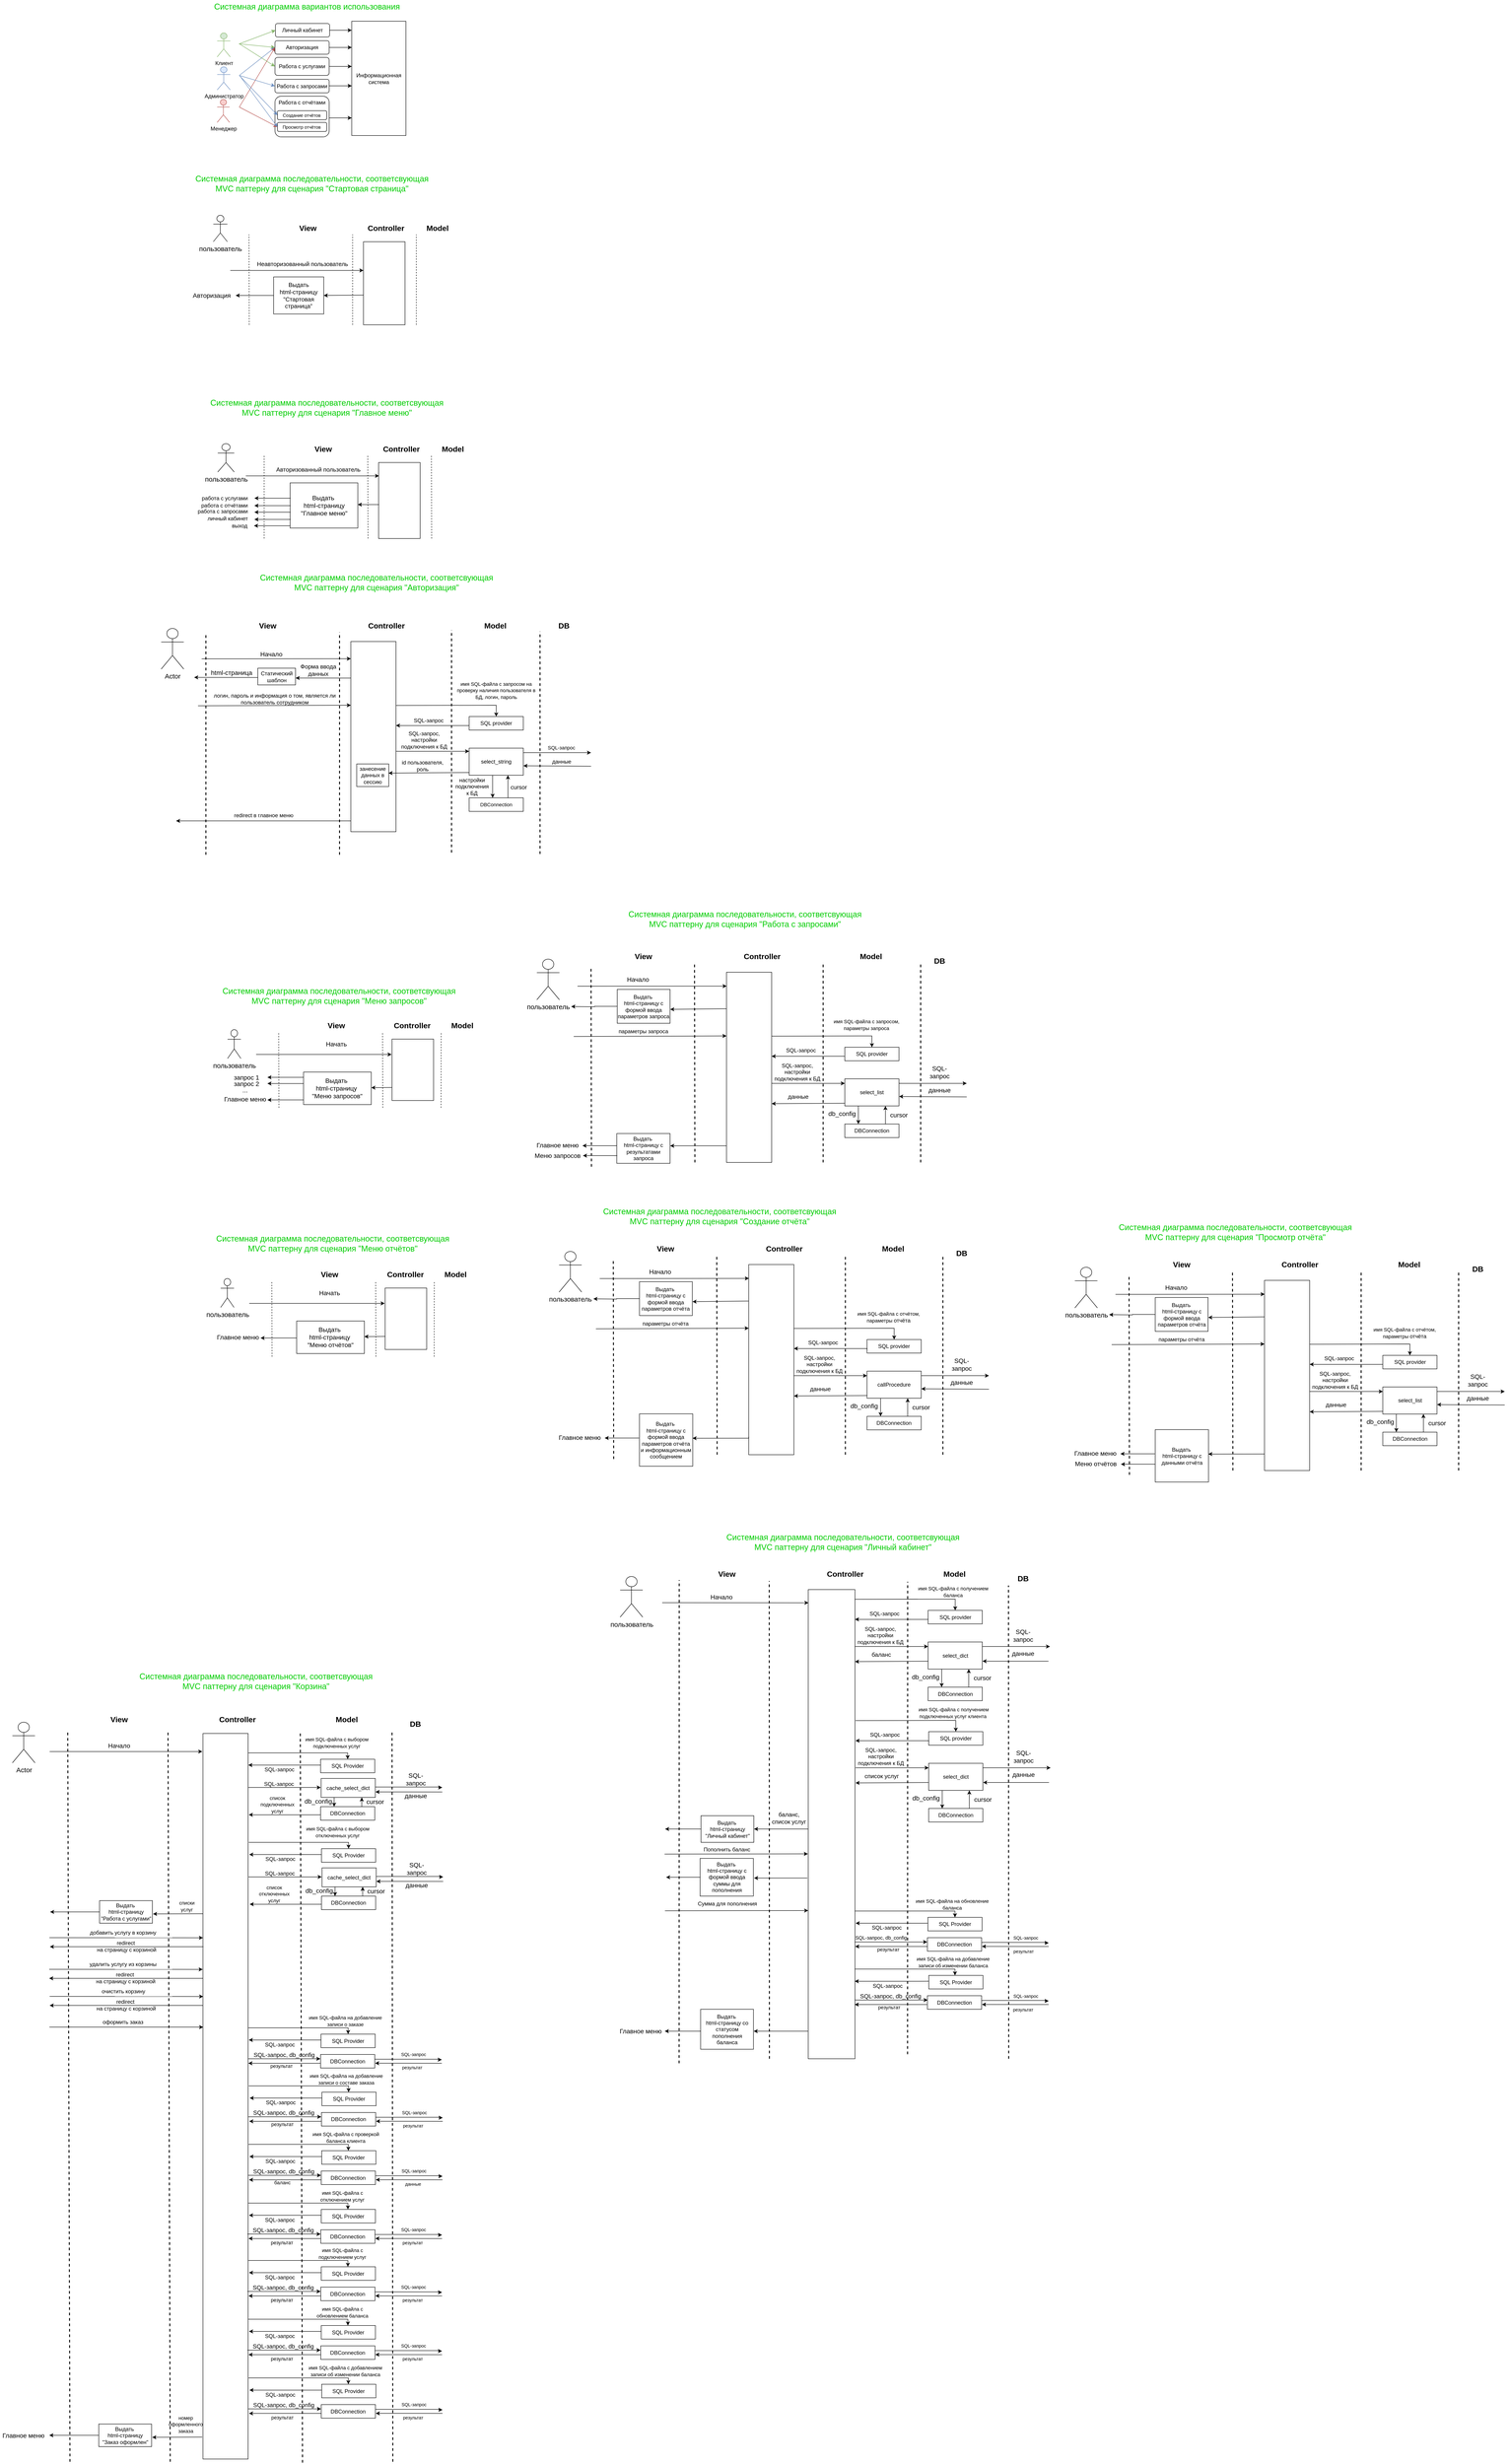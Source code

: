 <mxfile version="24.9.3">
  <diagram name="Страница — 1" id="EJxZcMox-IyS230PJFPX">
    <mxGraphModel dx="7133" dy="4873" grid="0" gridSize="10" guides="1" tooltips="1" connect="1" arrows="1" fold="1" page="1" pageScale="1" pageWidth="827" pageHeight="1169" math="0" shadow="0">
      <root>
        <mxCell id="0" />
        <mxCell id="1" parent="0" />
        <mxCell id="Ej4oFurRUQZtAoZjHSTX-923" value="" style="endArrow=classic;html=1;rounded=0;" edge="1" parent="1">
          <mxGeometry width="50" height="50" relative="1" as="geometry">
            <mxPoint x="3262.5" y="4630" as="sourcePoint" />
            <mxPoint x="3424.5" y="4630" as="targetPoint" />
          </mxGeometry>
        </mxCell>
        <mxCell id="Ej4oFurRUQZtAoZjHSTX-909" value="" style="endArrow=classic;html=1;rounded=0;" edge="1" parent="1">
          <mxGeometry width="50" height="50" relative="1" as="geometry">
            <mxPoint x="3261.5" y="4501.5" as="sourcePoint" />
            <mxPoint x="3423.5" y="4501.5" as="targetPoint" />
          </mxGeometry>
        </mxCell>
        <mxCell id="Ej4oFurRUQZtAoZjHSTX-629" value="" style="edgeStyle=orthogonalEdgeStyle;rounded=0;orthogonalLoop=1;jettySize=auto;html=1;entryX=0.008;entryY=0.079;entryDx=0;entryDy=0;entryPerimeter=0;exitX=1.003;exitY=0.562;exitDx=0;exitDy=0;exitPerimeter=0;" edge="1" parent="1">
          <mxGeometry relative="1" as="geometry">
            <Array as="points">
              <mxPoint x="2099" y="270" />
            </Array>
            <mxPoint x="2099.36" y="271.86" as="sourcePoint" />
            <mxPoint x="2148.96" y="269.987" as="targetPoint" />
          </mxGeometry>
        </mxCell>
        <mxCell id="Ej4oFurRUQZtAoZjHSTX-481" value="" style="endArrow=classic;html=1;rounded=0;" edge="1" parent="1">
          <mxGeometry width="50" height="50" relative="1" as="geometry">
            <mxPoint x="1917.5" y="4760" as="sourcePoint" />
            <mxPoint x="2079.5" y="4760" as="targetPoint" />
          </mxGeometry>
        </mxCell>
        <mxCell id="Ej4oFurRUQZtAoZjHSTX-430" value="" style="endArrow=classic;html=1;rounded=0;" edge="1" parent="1">
          <mxGeometry width="50" height="50" relative="1" as="geometry">
            <mxPoint x="1918.5" y="4159.5" as="sourcePoint" />
            <mxPoint x="2080.5" y="4159.5" as="targetPoint" />
          </mxGeometry>
        </mxCell>
        <mxCell id="Ej4oFurRUQZtAoZjHSTX-107" value="" style="endArrow=classic;html=1;rounded=0;" edge="1" parent="1">
          <mxGeometry width="50" height="50" relative="1" as="geometry">
            <mxPoint x="2494.94" y="1979" as="sourcePoint" />
            <mxPoint x="2494.94" y="1919" as="targetPoint" />
          </mxGeometry>
        </mxCell>
        <mxCell id="Ej4oFurRUQZtAoZjHSTX-93" value="" style="endArrow=classic;html=1;rounded=0;" edge="1" parent="1">
          <mxGeometry width="50" height="50" relative="1" as="geometry">
            <mxPoint x="2461" y="1909" as="sourcePoint" />
            <mxPoint x="2461" y="1969" as="targetPoint" />
          </mxGeometry>
        </mxCell>
        <mxCell id="wOC3Dm2rqbrY0r6MGA11-7" value="Информационная система" style="rounded=0;whiteSpace=wrap;html=1;" parent="1" vertex="1">
          <mxGeometry x="2149" y="250" width="120" height="253" as="geometry" />
        </mxCell>
        <mxCell id="wOC3Dm2rqbrY0r6MGA11-13" value="Клиент" style="shape=umlActor;verticalLabelPosition=bottom;verticalAlign=top;html=1;outlineConnect=0;fillColor=#d5e8d4;strokeColor=#82b366;" parent="1" vertex="1">
          <mxGeometry x="1851" y="276" width="29" height="53" as="geometry" />
        </mxCell>
        <mxCell id="wOC3Dm2rqbrY0r6MGA11-38" value="" style="edgeStyle=orthogonalEdgeStyle;rounded=0;orthogonalLoop=1;jettySize=auto;html=1;" parent="1" source="wOC3Dm2rqbrY0r6MGA11-26" target="wOC3Dm2rqbrY0r6MGA11-7" edge="1">
          <mxGeometry relative="1" as="geometry">
            <Array as="points">
              <mxPoint x="2169" y="311" />
              <mxPoint x="2169" y="311" />
            </Array>
          </mxGeometry>
        </mxCell>
        <mxCell id="wOC3Dm2rqbrY0r6MGA11-26" value="Авторизация" style="rounded=1;whiteSpace=wrap;html=1;" parent="1" vertex="1">
          <mxGeometry x="1979" y="293" width="120" height="30" as="geometry" />
        </mxCell>
        <mxCell id="wOC3Dm2rqbrY0r6MGA11-40" value="" style="edgeStyle=orthogonalEdgeStyle;rounded=0;orthogonalLoop=1;jettySize=auto;html=1;exitX=1;exitY=0.5;exitDx=0;exitDy=0;" parent="1" source="wOC3Dm2rqbrY0r6MGA11-28" target="wOC3Dm2rqbrY0r6MGA11-7" edge="1">
          <mxGeometry relative="1" as="geometry">
            <Array as="points">
              <mxPoint x="2120" y="350" />
              <mxPoint x="2120" y="350" />
            </Array>
          </mxGeometry>
        </mxCell>
        <mxCell id="wOC3Dm2rqbrY0r6MGA11-28" value="Работа с услугами" style="rounded=1;whiteSpace=wrap;html=1;" parent="1" vertex="1">
          <mxGeometry x="1979" y="330" width="120" height="40" as="geometry" />
        </mxCell>
        <mxCell id="zc6VWZeZMDdcxf8gtHpV-156" value="" style="edgeStyle=orthogonalEdgeStyle;rounded=0;orthogonalLoop=1;jettySize=auto;html=1;exitX=1;exitY=0.5;exitDx=0;exitDy=0;" parent="1" edge="1">
          <mxGeometry relative="1" as="geometry">
            <Array as="points">
              <mxPoint x="2120" y="393" />
              <mxPoint x="2120" y="393" />
            </Array>
            <mxPoint x="2099" y="396.5" as="sourcePoint" />
            <mxPoint x="2149" y="393" as="targetPoint" />
          </mxGeometry>
        </mxCell>
        <mxCell id="wOC3Dm2rqbrY0r6MGA11-30" value="Работа с запросами" style="rounded=1;whiteSpace=wrap;html=1;" parent="1" vertex="1">
          <mxGeometry x="1979" y="378.5" width="120" height="30" as="geometry" />
        </mxCell>
        <mxCell id="zc6VWZeZMDdcxf8gtHpV-157" value="" style="edgeStyle=orthogonalEdgeStyle;rounded=0;orthogonalLoop=1;jettySize=auto;html=1;" parent="1" source="wOC3Dm2rqbrY0r6MGA11-35" target="wOC3Dm2rqbrY0r6MGA11-7" edge="1">
          <mxGeometry relative="1" as="geometry">
            <Array as="points">
              <mxPoint x="2120" y="464" />
              <mxPoint x="2120" y="464" />
            </Array>
          </mxGeometry>
        </mxCell>
        <mxCell id="wOC3Dm2rqbrY0r6MGA11-35" value="Работа с отчётами" style="rounded=1;whiteSpace=wrap;html=1;verticalAlign=top;" parent="1" vertex="1">
          <mxGeometry x="1979" y="416" width="120" height="90" as="geometry" />
        </mxCell>
        <mxCell id="zc6VWZeZMDdcxf8gtHpV-7" value="&lt;div&gt;&lt;span style=&quot;font-size: 15px;&quot;&gt;пользователь&lt;/span&gt;&lt;/div&gt;" style="shape=umlActor;verticalLabelPosition=bottom;verticalAlign=top;html=1;outlineConnect=0;" parent="1" vertex="1">
          <mxGeometry x="1842.5" y="679.5" width="31" height="58.5" as="geometry" />
        </mxCell>
        <mxCell id="zc6VWZeZMDdcxf8gtHpV-11" value="&lt;b&gt;&lt;font style=&quot;font-size: 17px;&quot;&gt;View&lt;/font&gt;&lt;/b&gt;" style="text;html=1;align=center;verticalAlign=middle;whiteSpace=wrap;rounded=0;" parent="1" vertex="1">
          <mxGeometry x="2022" y="694" width="60" height="30" as="geometry" />
        </mxCell>
        <mxCell id="zc6VWZeZMDdcxf8gtHpV-12" value="&lt;b&gt;&lt;font style=&quot;font-size: 17px;&quot;&gt;Controller&lt;/font&gt;&lt;/b&gt;" style="text;html=1;align=center;verticalAlign=middle;whiteSpace=wrap;rounded=0;" parent="1" vertex="1">
          <mxGeometry x="2195" y="694" width="60" height="30" as="geometry" />
        </mxCell>
        <mxCell id="zc6VWZeZMDdcxf8gtHpV-13" value="&lt;b&gt;&lt;font style=&quot;font-size: 17px;&quot;&gt;Model&lt;/font&gt;&lt;/b&gt;" style="text;html=1;align=center;verticalAlign=middle;whiteSpace=wrap;rounded=0;" parent="1" vertex="1">
          <mxGeometry x="2309" y="694" width="60" height="30" as="geometry" />
        </mxCell>
        <mxCell id="zc6VWZeZMDdcxf8gtHpV-15" value="" style="endArrow=none;dashed=1;html=1;rounded=0;" parent="1" edge="1">
          <mxGeometry width="50" height="50" relative="1" as="geometry">
            <mxPoint x="1922" y="922" as="sourcePoint" />
            <mxPoint x="1921.5" y="722" as="targetPoint" />
          </mxGeometry>
        </mxCell>
        <mxCell id="zc6VWZeZMDdcxf8gtHpV-17" value="&lt;font style=&quot;font-size: 13px;&quot;&gt;Выдать&lt;/font&gt;&lt;div&gt;&lt;font style=&quot;font-size: 13px;&quot;&gt;html-страницу &quot;Стартовая страница&quot;&lt;/font&gt;&lt;/div&gt;" style="rounded=0;whiteSpace=wrap;html=1;" parent="1" vertex="1">
          <mxGeometry x="1976" y="816" width="111" height="82" as="geometry" />
        </mxCell>
        <mxCell id="zc6VWZeZMDdcxf8gtHpV-21" value="&lt;span style=&quot;font-size: 14px;&quot;&gt;Авторизация&lt;/span&gt;" style="text;html=1;align=center;verticalAlign=middle;whiteSpace=wrap;rounded=0;" parent="1" vertex="1">
          <mxGeometry x="1812" y="842" width="54" height="30" as="geometry" />
        </mxCell>
        <mxCell id="zc6VWZeZMDdcxf8gtHpV-25" value="&lt;font color=&quot;#00cc00&quot; style=&quot;font-size: 18px;&quot;&gt;Системная диаграмма последовательности, соответсвующая MVC паттерну для сценария &quot;Стартовая страница&quot;&lt;/font&gt;" style="text;html=1;align=center;verticalAlign=middle;whiteSpace=wrap;rounded=0;" parent="1" vertex="1">
          <mxGeometry x="1788" y="595" width="546" height="30" as="geometry" />
        </mxCell>
        <mxCell id="zc6VWZeZMDdcxf8gtHpV-28" value="&lt;b&gt;&lt;font style=&quot;font-size: 17px;&quot;&gt;View&lt;/font&gt;&lt;/b&gt;" style="text;html=1;align=center;verticalAlign=middle;whiteSpace=wrap;rounded=0;" parent="1" vertex="1">
          <mxGeometry x="1933" y="1574" width="60" height="30" as="geometry" />
        </mxCell>
        <mxCell id="zc6VWZeZMDdcxf8gtHpV-29" value="&lt;b&gt;&lt;font style=&quot;font-size: 17px;&quot;&gt;Controller&lt;/font&gt;&lt;/b&gt;" style="text;html=1;align=center;verticalAlign=middle;whiteSpace=wrap;rounded=0;" parent="1" vertex="1">
          <mxGeometry x="2195.5" y="1574" width="60" height="30" as="geometry" />
        </mxCell>
        <mxCell id="zc6VWZeZMDdcxf8gtHpV-30" value="&lt;b&gt;&lt;font style=&quot;font-size: 17px;&quot;&gt;Model&lt;/font&gt;&lt;/b&gt;" style="text;html=1;align=center;verticalAlign=middle;whiteSpace=wrap;rounded=0;" parent="1" vertex="1">
          <mxGeometry x="2437" y="1574" width="60" height="30" as="geometry" />
        </mxCell>
        <mxCell id="zc6VWZeZMDdcxf8gtHpV-31" value="&lt;font style=&quot;font-size: 15px;&quot;&gt;Actor&lt;/font&gt;" style="shape=umlActor;verticalLabelPosition=bottom;verticalAlign=top;html=1;outlineConnect=0;" parent="1" vertex="1">
          <mxGeometry x="1727" y="1594" width="50" height="90" as="geometry" />
        </mxCell>
        <mxCell id="zc6VWZeZMDdcxf8gtHpV-32" value="" style="edgeStyle=orthogonalEdgeStyle;rounded=0;orthogonalLoop=1;jettySize=auto;html=1;exitX=1.001;exitY=0.336;exitDx=0;exitDy=0;exitPerimeter=0;" parent="1" source="zc6VWZeZMDdcxf8gtHpV-34" target="zc6VWZeZMDdcxf8gtHpV-41" edge="1">
          <mxGeometry relative="1" as="geometry">
            <Array as="points">
              <mxPoint x="2249" y="1764" />
              <mxPoint x="2469" y="1764" />
            </Array>
            <mxPoint x="2289" y="1759" as="sourcePoint" />
          </mxGeometry>
        </mxCell>
        <mxCell id="zc6VWZeZMDdcxf8gtHpV-33" style="edgeStyle=orthogonalEdgeStyle;rounded=0;orthogonalLoop=1;jettySize=auto;html=1;entryX=0;entryY=0.25;entryDx=0;entryDy=0;" parent="1" edge="1">
          <mxGeometry relative="1" as="geometry">
            <Array as="points">
              <mxPoint x="2349" y="1866" />
              <mxPoint x="2349" y="1866" />
            </Array>
            <mxPoint x="2247" y="1866" as="sourcePoint" />
            <mxPoint x="2409" y="1866" as="targetPoint" />
          </mxGeometry>
        </mxCell>
        <mxCell id="zc6VWZeZMDdcxf8gtHpV-34" value="" style="rounded=0;whiteSpace=wrap;html=1;" parent="1" vertex="1">
          <mxGeometry x="2147" y="1623" width="100" height="421" as="geometry" />
        </mxCell>
        <mxCell id="zc6VWZeZMDdcxf8gtHpV-35" value="" style="endArrow=classic;html=1;rounded=0;entryX=0.004;entryY=0.073;entryDx=0;entryDy=0;entryPerimeter=0;" parent="1" edge="1">
          <mxGeometry width="50" height="50" relative="1" as="geometry">
            <mxPoint x="1816.6" y="1661.27" as="sourcePoint" />
            <mxPoint x="2147" y="1661.003" as="targetPoint" />
          </mxGeometry>
        </mxCell>
        <mxCell id="zc6VWZeZMDdcxf8gtHpV-36" value="&lt;span style=&quot;font-size: 14px;&quot;&gt;Начало&lt;/span&gt;" style="text;html=1;align=center;verticalAlign=middle;whiteSpace=wrap;rounded=0;" parent="1" vertex="1">
          <mxGeometry x="1941" y="1636" width="60" height="30" as="geometry" />
        </mxCell>
        <mxCell id="zc6VWZeZMDdcxf8gtHpV-37" value="" style="endArrow=none;dashed=1;html=1;rounded=0;strokeWidth=2;" parent="1" edge="1">
          <mxGeometry width="50" height="50" relative="1" as="geometry">
            <mxPoint x="1826" y="2095" as="sourcePoint" />
            <mxPoint x="1826" y="1605.5" as="targetPoint" />
          </mxGeometry>
        </mxCell>
        <mxCell id="zc6VWZeZMDdcxf8gtHpV-39" value="Статический шаблон" style="rounded=0;whiteSpace=wrap;html=1;" parent="1" vertex="1">
          <mxGeometry x="1941" y="1682" width="83.5" height="37" as="geometry" />
        </mxCell>
        <mxCell id="zc6VWZeZMDdcxf8gtHpV-41" value="SQL provider" style="whiteSpace=wrap;html=1;rounded=0;" parent="1" vertex="1">
          <mxGeometry x="2409" y="1789" width="120" height="30" as="geometry" />
        </mxCell>
        <mxCell id="zc6VWZeZMDdcxf8gtHpV-42" value="" style="edgeStyle=orthogonalEdgeStyle;rounded=0;orthogonalLoop=1;jettySize=auto;html=1;exitX=0;exitY=0.75;exitDx=0;exitDy=0;" parent="1" source="zc6VWZeZMDdcxf8gtHpV-41" edge="1">
          <mxGeometry relative="1" as="geometry">
            <mxPoint x="2299" y="1769" as="sourcePoint" />
            <mxPoint x="2247" y="1809" as="targetPoint" />
            <Array as="points">
              <mxPoint x="2409" y="1809" />
            </Array>
          </mxGeometry>
        </mxCell>
        <mxCell id="zc6VWZeZMDdcxf8gtHpV-43" value="&lt;font style=&quot;font-size: 11px;&quot;&gt;имя SQL-файла с запросом на проверку наличия пользователя в БД, логин, пароль&lt;/font&gt;" style="text;html=1;align=center;verticalAlign=middle;whiteSpace=wrap;rounded=0;" parent="1" vertex="1">
          <mxGeometry x="2379" y="1706" width="180" height="50" as="geometry" />
        </mxCell>
        <mxCell id="zc6VWZeZMDdcxf8gtHpV-44" style="edgeStyle=orthogonalEdgeStyle;rounded=0;orthogonalLoop=1;jettySize=auto;html=1;" parent="1" source="zc6VWZeZMDdcxf8gtHpV-46" edge="1">
          <mxGeometry relative="1" as="geometry">
            <mxPoint x="2679" y="1869" as="targetPoint" />
            <Array as="points">
              <mxPoint x="2669" y="1869" />
            </Array>
          </mxGeometry>
        </mxCell>
        <mxCell id="zc6VWZeZMDdcxf8gtHpV-46" value="select_string" style="whiteSpace=wrap;html=1;rounded=0;" parent="1" vertex="1">
          <mxGeometry x="2409" y="1859" width="120" height="60" as="geometry" />
        </mxCell>
        <mxCell id="zc6VWZeZMDdcxf8gtHpV-47" value="&lt;font style=&quot;font-size: 12px;&quot;&gt;SQL-запрос, настройки подключения к БД&lt;/font&gt;" style="text;html=1;align=center;verticalAlign=middle;whiteSpace=wrap;rounded=0;" parent="1" vertex="1">
          <mxGeometry x="2250" y="1818" width="119" height="45" as="geometry" />
        </mxCell>
        <mxCell id="zc6VWZeZMDdcxf8gtHpV-48" value="&lt;b&gt;&lt;font style=&quot;font-size: 17px;&quot;&gt;DB&lt;/font&gt;&lt;/b&gt;" style="text;html=1;align=center;verticalAlign=middle;whiteSpace=wrap;rounded=0;" parent="1" vertex="1">
          <mxGeometry x="2589" y="1574" width="60" height="30" as="geometry" />
        </mxCell>
        <mxCell id="zc6VWZeZMDdcxf8gtHpV-49" value="&lt;span&gt;SQL-запрос&lt;/span&gt;" style="text;html=1;align=center;verticalAlign=middle;whiteSpace=wrap;rounded=0;fontSize=11;" parent="1" vertex="1">
          <mxGeometry x="2569.5" y="1843" width="87" height="30" as="geometry" />
        </mxCell>
        <mxCell id="zc6VWZeZMDdcxf8gtHpV-50" value="" style="endArrow=classic;html=1;rounded=0;entryX=1.002;entryY=0.651;entryDx=0;entryDy=0;entryPerimeter=0;" parent="1" target="zc6VWZeZMDdcxf8gtHpV-46" edge="1">
          <mxGeometry width="50" height="50" relative="1" as="geometry">
            <mxPoint x="2679" y="1899" as="sourcePoint" />
            <mxPoint x="2599" y="1869" as="targetPoint" />
          </mxGeometry>
        </mxCell>
        <mxCell id="zc6VWZeZMDdcxf8gtHpV-51" value="&lt;font&gt;данные&lt;/font&gt;" style="text;html=1;align=center;verticalAlign=middle;whiteSpace=wrap;rounded=0;" parent="1" vertex="1">
          <mxGeometry x="2584" y="1874" width="60" height="30" as="geometry" />
        </mxCell>
        <mxCell id="zc6VWZeZMDdcxf8gtHpV-53" value="&lt;font style=&quot;font-size: 11px;&quot;&gt;DBConnection&lt;/font&gt;" style="whiteSpace=wrap;html=1;rounded=0;" parent="1" vertex="1">
          <mxGeometry x="2409" y="1969" width="120" height="30" as="geometry" />
        </mxCell>
        <mxCell id="zc6VWZeZMDdcxf8gtHpV-56" style="edgeStyle=orthogonalEdgeStyle;rounded=0;orthogonalLoop=1;jettySize=auto;html=1;exitX=0;exitY=0.75;exitDx=0;exitDy=0;entryX=0.992;entryY=0.405;entryDx=0;entryDy=0;entryPerimeter=0;" parent="1" target="zc6VWZeZMDdcxf8gtHpV-61" edge="1">
          <mxGeometry relative="1" as="geometry">
            <mxPoint x="2409" y="1913" as="sourcePoint" />
            <mxPoint x="2290.23" y="1913.399" as="targetPoint" />
          </mxGeometry>
        </mxCell>
        <mxCell id="zc6VWZeZMDdcxf8gtHpV-57" value="&lt;font style=&quot;font-size: 12px;&quot;&gt;id пользователя, роль&lt;/font&gt;" style="text;html=1;align=center;verticalAlign=middle;whiteSpace=wrap;rounded=0;" parent="1" vertex="1">
          <mxGeometry x="2255.5" y="1883" width="100" height="30" as="geometry" />
        </mxCell>
        <mxCell id="zc6VWZeZMDdcxf8gtHpV-59" value="" style="endArrow=classic;html=1;rounded=0;" parent="1" edge="1">
          <mxGeometry width="50" height="50" relative="1" as="geometry">
            <mxPoint x="1808.58" y="1765.29" as="sourcePoint" />
            <mxPoint x="2147" y="1764" as="targetPoint" />
          </mxGeometry>
        </mxCell>
        <mxCell id="zc6VWZeZMDdcxf8gtHpV-61" value="занесение данных в сессию" style="rounded=0;whiteSpace=wrap;html=1;" parent="1" vertex="1">
          <mxGeometry x="2160" y="1894" width="71" height="50" as="geometry" />
        </mxCell>
        <mxCell id="zc6VWZeZMDdcxf8gtHpV-62" value="&lt;font style=&quot;font-size: 12px;&quot;&gt;логин, пароль и информация о том, является ли пользователь сотрудником&lt;/font&gt;" style="text;html=1;align=center;verticalAlign=middle;whiteSpace=wrap;rounded=0;" parent="1" vertex="1">
          <mxGeometry x="1831" y="1739" width="295" height="21" as="geometry" />
        </mxCell>
        <mxCell id="zc6VWZeZMDdcxf8gtHpV-63" value="" style="endArrow=classic;html=1;rounded=0;exitX=-0.006;exitY=0.192;exitDx=0;exitDy=0;exitPerimeter=0;entryX=1.003;entryY=0.589;entryDx=0;entryDy=0;entryPerimeter=0;" parent="1" source="zc6VWZeZMDdcxf8gtHpV-34" target="zc6VWZeZMDdcxf8gtHpV-39" edge="1">
          <mxGeometry width="50" height="50" relative="1" as="geometry">
            <mxPoint x="2137" y="1774" as="sourcePoint" />
            <mxPoint x="2187" y="1724" as="targetPoint" />
          </mxGeometry>
        </mxCell>
        <mxCell id="zc6VWZeZMDdcxf8gtHpV-73" value="" style="edgeStyle=orthogonalEdgeStyle;rounded=0;orthogonalLoop=1;jettySize=auto;html=1;" parent="1" edge="1">
          <mxGeometry relative="1" as="geometry">
            <mxPoint x="1760" y="2020" as="targetPoint" />
            <mxPoint x="2147" y="2004" as="sourcePoint" />
            <Array as="points">
              <mxPoint x="2147" y="2020" />
            </Array>
          </mxGeometry>
        </mxCell>
        <mxCell id="zc6VWZeZMDdcxf8gtHpV-82" value="&lt;font color=&quot;#00cc00&quot; style=&quot;font-size: 18px;&quot;&gt;Системная диаграмма последовательности, соответсвующая MVC паттерну для сценария &quot;Авторизация&quot;&lt;/font&gt;" style="text;html=1;align=center;verticalAlign=middle;whiteSpace=wrap;rounded=0;" parent="1" vertex="1">
          <mxGeometry x="1931" y="1478" width="546" height="30" as="geometry" />
        </mxCell>
        <mxCell id="zc6VWZeZMDdcxf8gtHpV-86" value="" style="endArrow=none;dashed=1;html=1;rounded=0;strokeWidth=2;" parent="1" edge="1">
          <mxGeometry width="50" height="50" relative="1" as="geometry">
            <mxPoint x="2909" y="2776" as="sourcePoint" />
            <mxPoint x="2908.13" y="2336" as="targetPoint" />
          </mxGeometry>
        </mxCell>
        <mxCell id="zc6VWZeZMDdcxf8gtHpV-87" value="" style="endArrow=none;dashed=1;html=1;rounded=0;strokeWidth=2;" parent="1" edge="1">
          <mxGeometry width="50" height="50" relative="1" as="geometry">
            <mxPoint x="3193" y="2776" as="sourcePoint" />
            <mxPoint x="3193" y="2336" as="targetPoint" />
          </mxGeometry>
        </mxCell>
        <mxCell id="zc6VWZeZMDdcxf8gtHpV-88" value="&lt;b&gt;&lt;font style=&quot;font-size: 17px;&quot;&gt;View&lt;/font&gt;&lt;/b&gt;" style="text;html=1;align=center;verticalAlign=middle;whiteSpace=wrap;rounded=0;" parent="1" vertex="1">
          <mxGeometry x="2765" y="2306" width="60" height="30" as="geometry" />
        </mxCell>
        <mxCell id="zc6VWZeZMDdcxf8gtHpV-89" value="&lt;b&gt;&lt;font style=&quot;font-size: 17px;&quot;&gt;Controller&lt;/font&gt;&lt;/b&gt;" style="text;html=1;align=center;verticalAlign=middle;whiteSpace=wrap;rounded=0;" parent="1" vertex="1">
          <mxGeometry x="3027.5" y="2306" width="60" height="30" as="geometry" />
        </mxCell>
        <mxCell id="zc6VWZeZMDdcxf8gtHpV-90" value="&lt;b&gt;&lt;font style=&quot;font-size: 17px;&quot;&gt;Model&lt;/font&gt;&lt;/b&gt;" style="text;html=1;align=center;verticalAlign=middle;whiteSpace=wrap;rounded=0;" parent="1" vertex="1">
          <mxGeometry x="3269" y="2306" width="60" height="30" as="geometry" />
        </mxCell>
        <mxCell id="zc6VWZeZMDdcxf8gtHpV-91" value="&lt;font style=&quot;font-size: 15px;&quot;&gt;пользователь&lt;/font&gt;" style="shape=umlActor;verticalLabelPosition=bottom;verticalAlign=top;html=1;outlineConnect=0;" parent="1" vertex="1">
          <mxGeometry x="2559" y="2326" width="50" height="90" as="geometry" />
        </mxCell>
        <mxCell id="zc6VWZeZMDdcxf8gtHpV-92" value="" style="edgeStyle=orthogonalEdgeStyle;rounded=0;orthogonalLoop=1;jettySize=auto;html=1;exitX=1.001;exitY=0.336;exitDx=0;exitDy=0;exitPerimeter=0;" parent="1" source="zc6VWZeZMDdcxf8gtHpV-94" target="zc6VWZeZMDdcxf8gtHpV-101" edge="1">
          <mxGeometry relative="1" as="geometry">
            <Array as="points">
              <mxPoint x="3081" y="2496" />
              <mxPoint x="3301" y="2496" />
            </Array>
            <mxPoint x="3121" y="2491" as="sourcePoint" />
          </mxGeometry>
        </mxCell>
        <mxCell id="zc6VWZeZMDdcxf8gtHpV-93" style="edgeStyle=orthogonalEdgeStyle;rounded=0;orthogonalLoop=1;jettySize=auto;html=1;entryX=0;entryY=0.25;entryDx=0;entryDy=0;" parent="1" edge="1">
          <mxGeometry relative="1" as="geometry">
            <Array as="points">
              <mxPoint x="3181" y="2601" />
              <mxPoint x="3181" y="2601" />
            </Array>
            <mxPoint x="3079" y="2601" as="sourcePoint" />
            <mxPoint x="3241" y="2601" as="targetPoint" />
          </mxGeometry>
        </mxCell>
        <mxCell id="zc6VWZeZMDdcxf8gtHpV-94" value="" style="rounded=0;whiteSpace=wrap;html=1;" parent="1" vertex="1">
          <mxGeometry x="2979" y="2355" width="100" height="421" as="geometry" />
        </mxCell>
        <mxCell id="zc6VWZeZMDdcxf8gtHpV-95" value="" style="endArrow=classic;html=1;rounded=0;entryX=0.004;entryY=0.073;entryDx=0;entryDy=0;entryPerimeter=0;" parent="1" target="zc6VWZeZMDdcxf8gtHpV-94" edge="1">
          <mxGeometry width="50" height="50" relative="1" as="geometry">
            <mxPoint x="2649" y="2386" as="sourcePoint" />
            <mxPoint x="2699" y="2336" as="targetPoint" />
          </mxGeometry>
        </mxCell>
        <mxCell id="zc6VWZeZMDdcxf8gtHpV-96" value="&lt;span style=&quot;font-size: 14px;&quot;&gt;Начало&lt;/span&gt;" style="text;html=1;align=center;verticalAlign=middle;whiteSpace=wrap;rounded=0;" parent="1" vertex="1">
          <mxGeometry x="2753" y="2356" width="60" height="30" as="geometry" />
        </mxCell>
        <mxCell id="zc6VWZeZMDdcxf8gtHpV-97" value="" style="endArrow=none;dashed=1;html=1;rounded=0;strokeWidth=2;" parent="1" edge="1">
          <mxGeometry width="50" height="50" relative="1" as="geometry">
            <mxPoint x="2679.87" y="2785.5" as="sourcePoint" />
            <mxPoint x="2679" y="2345.5" as="targetPoint" />
          </mxGeometry>
        </mxCell>
        <mxCell id="zc6VWZeZMDdcxf8gtHpV-98" style="edgeStyle=orthogonalEdgeStyle;rounded=0;orthogonalLoop=1;jettySize=auto;html=1;" parent="1" source="zc6VWZeZMDdcxf8gtHpV-99" edge="1">
          <mxGeometry relative="1" as="geometry">
            <mxPoint x="2635" y="2431" as="targetPoint" />
          </mxGeometry>
        </mxCell>
        <mxCell id="zc6VWZeZMDdcxf8gtHpV-99" value="&lt;font style=&quot;font-size: 12px;&quot;&gt;Выдать&amp;nbsp;&lt;/font&gt;&lt;div style=&quot;&quot;&gt;&lt;font style=&quot;font-size: 12px;&quot;&gt;html-страницу с формой ввода параметров запроса&lt;/font&gt;&lt;/div&gt;" style="rounded=0;whiteSpace=wrap;html=1;" parent="1" vertex="1">
          <mxGeometry x="2737" y="2393" width="117" height="75" as="geometry" />
        </mxCell>
        <mxCell id="zc6VWZeZMDdcxf8gtHpV-100" value="" style="endArrow=none;dashed=1;html=1;rounded=0;strokeWidth=2;" parent="1" edge="1">
          <mxGeometry width="50" height="50" relative="1" as="geometry">
            <mxPoint x="3409" y="2776" as="sourcePoint" />
            <mxPoint x="3409" y="2336" as="targetPoint" />
          </mxGeometry>
        </mxCell>
        <mxCell id="zc6VWZeZMDdcxf8gtHpV-101" value="SQL provider" style="whiteSpace=wrap;html=1;rounded=0;" parent="1" vertex="1">
          <mxGeometry x="3241" y="2521" width="120" height="30" as="geometry" />
        </mxCell>
        <mxCell id="zc6VWZeZMDdcxf8gtHpV-102" value="" style="edgeStyle=orthogonalEdgeStyle;rounded=0;orthogonalLoop=1;jettySize=auto;html=1;exitX=0;exitY=0.75;exitDx=0;exitDy=0;" parent="1" source="zc6VWZeZMDdcxf8gtHpV-101" edge="1">
          <mxGeometry relative="1" as="geometry">
            <mxPoint x="3131" y="2501" as="sourcePoint" />
            <mxPoint x="3079" y="2541" as="targetPoint" />
            <Array as="points">
              <mxPoint x="3241" y="2541" />
            </Array>
          </mxGeometry>
        </mxCell>
        <mxCell id="zc6VWZeZMDdcxf8gtHpV-103" value="&lt;font style=&quot;font-size: 11px;&quot;&gt;имя SQL-файла с запросом, параметры запроса&lt;/font&gt;" style="text;html=1;align=center;verticalAlign=middle;whiteSpace=wrap;rounded=0;" parent="1" vertex="1">
          <mxGeometry x="3199" y="2446" width="180" height="50" as="geometry" />
        </mxCell>
        <mxCell id="zc6VWZeZMDdcxf8gtHpV-104" style="edgeStyle=orthogonalEdgeStyle;rounded=0;orthogonalLoop=1;jettySize=auto;html=1;" parent="1" source="zc6VWZeZMDdcxf8gtHpV-106" edge="1">
          <mxGeometry relative="1" as="geometry">
            <mxPoint x="3511" y="2601" as="targetPoint" />
            <Array as="points">
              <mxPoint x="3501" y="2601" />
            </Array>
          </mxGeometry>
        </mxCell>
        <mxCell id="zc6VWZeZMDdcxf8gtHpV-105" style="edgeStyle=orthogonalEdgeStyle;rounded=0;orthogonalLoop=1;jettySize=auto;html=1;exitX=0.25;exitY=1;exitDx=0;exitDy=0;entryX=0.25;entryY=0;entryDx=0;entryDy=0;" parent="1" source="zc6VWZeZMDdcxf8gtHpV-106" target="zc6VWZeZMDdcxf8gtHpV-113" edge="1">
          <mxGeometry relative="1" as="geometry" />
        </mxCell>
        <mxCell id="zc6VWZeZMDdcxf8gtHpV-106" value="select_list" style="whiteSpace=wrap;html=1;rounded=0;" parent="1" vertex="1">
          <mxGeometry x="3241" y="2591" width="120" height="60" as="geometry" />
        </mxCell>
        <mxCell id="zc6VWZeZMDdcxf8gtHpV-107" value="SQL-запрос, настройки подключения к БД" style="text;html=1;align=center;verticalAlign=middle;whiteSpace=wrap;rounded=0;" parent="1" vertex="1">
          <mxGeometry x="3080.5" y="2561" width="110" height="30" as="geometry" />
        </mxCell>
        <mxCell id="zc6VWZeZMDdcxf8gtHpV-108" value="&lt;b&gt;&lt;font style=&quot;font-size: 17px;&quot;&gt;DB&lt;/font&gt;&lt;/b&gt;" style="text;html=1;align=center;verticalAlign=middle;whiteSpace=wrap;rounded=0;" parent="1" vertex="1">
          <mxGeometry x="3421" y="2316" width="60" height="30" as="geometry" />
        </mxCell>
        <mxCell id="zc6VWZeZMDdcxf8gtHpV-109" value="&lt;span style=&quot;font-size: 14px;&quot;&gt;SQL-запрос&lt;/span&gt;" style="text;html=1;align=center;verticalAlign=middle;whiteSpace=wrap;rounded=0;" parent="1" vertex="1">
          <mxGeometry x="3421" y="2561" width="60" height="30" as="geometry" />
        </mxCell>
        <mxCell id="zc6VWZeZMDdcxf8gtHpV-110" value="" style="endArrow=classic;html=1;rounded=0;entryX=1.002;entryY=0.651;entryDx=0;entryDy=0;entryPerimeter=0;" parent="1" target="zc6VWZeZMDdcxf8gtHpV-106" edge="1">
          <mxGeometry width="50" height="50" relative="1" as="geometry">
            <mxPoint x="3511" y="2631" as="sourcePoint" />
            <mxPoint x="3431" y="2601" as="targetPoint" />
          </mxGeometry>
        </mxCell>
        <mxCell id="zc6VWZeZMDdcxf8gtHpV-111" value="&lt;span style=&quot;font-size: 14px;&quot;&gt;данные&lt;/span&gt;" style="text;html=1;align=center;verticalAlign=middle;whiteSpace=wrap;rounded=0;" parent="1" vertex="1">
          <mxGeometry x="3421" y="2601" width="60" height="30" as="geometry" />
        </mxCell>
        <mxCell id="zc6VWZeZMDdcxf8gtHpV-112" style="edgeStyle=orthogonalEdgeStyle;rounded=0;orthogonalLoop=1;jettySize=auto;html=1;exitX=0.75;exitY=0;exitDx=0;exitDy=0;entryX=0.75;entryY=1;entryDx=0;entryDy=0;" parent="1" source="zc6VWZeZMDdcxf8gtHpV-113" target="zc6VWZeZMDdcxf8gtHpV-106" edge="1">
          <mxGeometry relative="1" as="geometry" />
        </mxCell>
        <mxCell id="zc6VWZeZMDdcxf8gtHpV-113" value="DBConnection" style="whiteSpace=wrap;html=1;rounded=0;" parent="1" vertex="1">
          <mxGeometry x="3241" y="2691" width="120" height="30" as="geometry" />
        </mxCell>
        <mxCell id="zc6VWZeZMDdcxf8gtHpV-114" value="&lt;span style=&quot;font-size: 14px;&quot;&gt;db_config&lt;/span&gt;" style="text;html=1;align=center;verticalAlign=middle;whiteSpace=wrap;rounded=0;" parent="1" vertex="1">
          <mxGeometry x="3205" y="2653" width="60" height="30" as="geometry" />
        </mxCell>
        <mxCell id="zc6VWZeZMDdcxf8gtHpV-115" value="&lt;span style=&quot;font-size: 14px;&quot;&gt;cursor&lt;/span&gt;" style="text;html=1;align=center;verticalAlign=middle;whiteSpace=wrap;rounded=0;" parent="1" vertex="1">
          <mxGeometry x="3331" y="2655.5" width="60" height="30" as="geometry" />
        </mxCell>
        <mxCell id="zc6VWZeZMDdcxf8gtHpV-116" style="edgeStyle=orthogonalEdgeStyle;rounded=0;orthogonalLoop=1;jettySize=auto;html=1;exitX=0;exitY=0.75;exitDx=0;exitDy=0;entryX=1;entryY=0.691;entryDx=0;entryDy=0;entryPerimeter=0;" parent="1" target="zc6VWZeZMDdcxf8gtHpV-94" edge="1">
          <mxGeometry relative="1" as="geometry">
            <mxPoint x="3241" y="2645" as="sourcePoint" />
            <mxPoint x="3058.52" y="2646.25" as="targetPoint" />
          </mxGeometry>
        </mxCell>
        <mxCell id="zc6VWZeZMDdcxf8gtHpV-117" value="&lt;font style=&quot;font-size: 13px;&quot;&gt;данные&lt;/font&gt;" style="text;html=1;align=center;verticalAlign=middle;whiteSpace=wrap;rounded=0;" parent="1" vertex="1">
          <mxGeometry x="3087.5" y="2615" width="100" height="30" as="geometry" />
        </mxCell>
        <mxCell id="zc6VWZeZMDdcxf8gtHpV-118" value="" style="endArrow=classic;html=1;rounded=0;" parent="1" edge="1">
          <mxGeometry width="50" height="50" relative="1" as="geometry">
            <mxPoint x="2640.58" y="2497.29" as="sourcePoint" />
            <mxPoint x="2979" y="2496" as="targetPoint" />
          </mxGeometry>
        </mxCell>
        <mxCell id="zc6VWZeZMDdcxf8gtHpV-120" value="&lt;font style=&quot;font-size: 12px;&quot;&gt;параметры запроса&lt;/font&gt;" style="text;html=1;align=center;verticalAlign=middle;whiteSpace=wrap;rounded=0;" parent="1" vertex="1">
          <mxGeometry x="2728" y="2475" width="134" height="21" as="geometry" />
        </mxCell>
        <mxCell id="zc6VWZeZMDdcxf8gtHpV-121" value="" style="endArrow=classic;html=1;rounded=0;exitX=-0.006;exitY=0.192;exitDx=0;exitDy=0;exitPerimeter=0;entryX=1.003;entryY=0.589;entryDx=0;entryDy=0;entryPerimeter=0;" parent="1" source="zc6VWZeZMDdcxf8gtHpV-94" target="zc6VWZeZMDdcxf8gtHpV-99" edge="1">
          <mxGeometry width="50" height="50" relative="1" as="geometry">
            <mxPoint x="2969" y="2506" as="sourcePoint" />
            <mxPoint x="3019" y="2456" as="targetPoint" />
          </mxGeometry>
        </mxCell>
        <mxCell id="zc6VWZeZMDdcxf8gtHpV-126" value="" style="edgeStyle=orthogonalEdgeStyle;rounded=0;orthogonalLoop=1;jettySize=auto;html=1;entryX=1.002;entryY=0.412;entryDx=0;entryDy=0;entryPerimeter=0;" parent="1" target="zc6VWZeZMDdcxf8gtHpV-127" edge="1">
          <mxGeometry relative="1" as="geometry">
            <mxPoint x="2636" y="2740" as="targetPoint" />
            <mxPoint x="2979" y="2736" as="sourcePoint" />
            <Array as="points">
              <mxPoint x="2979" y="2740" />
            </Array>
          </mxGeometry>
        </mxCell>
        <mxCell id="zc6VWZeZMDdcxf8gtHpV-127" value="&lt;font style=&quot;font-size: 12px;&quot;&gt;Выдать&amp;nbsp;&lt;/font&gt;&lt;div style=&quot;&quot;&gt;&lt;font style=&quot;font-size: 12px;&quot;&gt;html-страницу с результатами запроса&lt;/font&gt;&lt;/div&gt;" style="rounded=0;whiteSpace=wrap;html=1;" parent="1" vertex="1">
          <mxGeometry x="2736" y="2712" width="118" height="66" as="geometry" />
        </mxCell>
        <mxCell id="zc6VWZeZMDdcxf8gtHpV-134" value="&lt;font color=&quot;#00cc00&quot; style=&quot;font-size: 18px;&quot;&gt;Системная диаграмма последовательности, соответсвующая MVC паттерну для сценария &quot;Работа с запросами&quot;&lt;/font&gt;" style="text;html=1;align=center;verticalAlign=middle;whiteSpace=wrap;rounded=0;" parent="1" vertex="1">
          <mxGeometry x="2746.5" y="2223" width="546" height="30" as="geometry" />
        </mxCell>
        <mxCell id="zc6VWZeZMDdcxf8gtHpV-136" value="" style="endArrow=classic;html=1;rounded=0;exitX=0;exitY=0.211;exitDx=0;exitDy=0;exitPerimeter=0;" parent="1" edge="1">
          <mxGeometry width="50" height="50" relative="1" as="geometry">
            <mxPoint x="2736" y="2739" as="sourcePoint" />
            <mxPoint x="2660" y="2739" as="targetPoint" />
          </mxGeometry>
        </mxCell>
        <mxCell id="zc6VWZeZMDdcxf8gtHpV-138" value="Менеджер" style="shape=umlActor;verticalLabelPosition=bottom;verticalAlign=top;html=1;outlineConnect=0;fillColor=#f8cecc;strokeColor=#b85450;" parent="1" vertex="1">
          <mxGeometry x="1851" y="423" width="27.5" height="51" as="geometry" />
        </mxCell>
        <mxCell id="zc6VWZeZMDdcxf8gtHpV-139" value="Администратор" style="shape=umlActor;verticalLabelPosition=bottom;verticalAlign=top;html=1;outlineConnect=0;fillColor=#dae8fc;strokeColor=#6c8ebf;" parent="1" vertex="1">
          <mxGeometry x="1851" y="351" width="29" height="51" as="geometry" />
        </mxCell>
        <mxCell id="zc6VWZeZMDdcxf8gtHpV-140" value="" style="endArrow=classic;html=1;rounded=0;entryX=0;entryY=0.5;entryDx=0;entryDy=0;fillColor=#d5e8d4;strokeColor=#82b366;" parent="1" target="wOC3Dm2rqbrY0r6MGA11-26" edge="1">
          <mxGeometry width="50" height="50" relative="1" as="geometry">
            <mxPoint x="1899" y="300" as="sourcePoint" />
            <mxPoint x="1949" y="281" as="targetPoint" />
          </mxGeometry>
        </mxCell>
        <mxCell id="zc6VWZeZMDdcxf8gtHpV-143" value="" style="endArrow=classic;html=1;rounded=0;entryX=0;entryY=0.5;entryDx=0;entryDy=0;fillColor=#d5e8d4;strokeColor=#82b366;" parent="1" target="wOC3Dm2rqbrY0r6MGA11-28" edge="1">
          <mxGeometry width="50" height="50" relative="1" as="geometry">
            <mxPoint x="1900" y="300" as="sourcePoint" />
            <mxPoint x="1989" y="406" as="targetPoint" />
          </mxGeometry>
        </mxCell>
        <mxCell id="zc6VWZeZMDdcxf8gtHpV-150" value="" style="endArrow=classic;html=1;rounded=0;entryX=0;entryY=0.5;entryDx=0;entryDy=0;fillColor=#dae8fc;strokeColor=#6c8ebf;" parent="1" target="wOC3Dm2rqbrY0r6MGA11-26" edge="1">
          <mxGeometry width="50" height="50" relative="1" as="geometry">
            <mxPoint x="1900" y="370" as="sourcePoint" />
            <mxPoint x="1977.5" y="458" as="targetPoint" />
          </mxGeometry>
        </mxCell>
        <mxCell id="Ej4oFurRUQZtAoZjHSTX-3" value="" style="rounded=0;whiteSpace=wrap;html=1;" vertex="1" parent="1">
          <mxGeometry x="2175" y="738" width="92" height="184" as="geometry" />
        </mxCell>
        <mxCell id="Ej4oFurRUQZtAoZjHSTX-37" value="&lt;font color=&quot;#00cc00&quot; style=&quot;font-size: 18px;&quot;&gt;Системная диаграмма вариантов использования&lt;/font&gt;" style="text;html=1;align=center;verticalAlign=middle;whiteSpace=wrap;rounded=0;" vertex="1" parent="1">
          <mxGeometry x="1819.5" y="203" width="460" height="30" as="geometry" />
        </mxCell>
        <mxCell id="Ej4oFurRUQZtAoZjHSTX-38" value="&lt;div&gt;&lt;span style=&quot;font-size: 15px; background-color: initial;&quot;&gt;пользователь&lt;/span&gt;&lt;/div&gt;" style="shape=umlActor;verticalLabelPosition=bottom;verticalAlign=top;html=1;outlineConnect=0;" vertex="1" parent="1">
          <mxGeometry x="1874" y="2482" width="29.5" height="64" as="geometry" />
        </mxCell>
        <mxCell id="Ej4oFurRUQZtAoZjHSTX-39" value="&lt;b&gt;&lt;font style=&quot;font-size: 17px;&quot;&gt;View&lt;/font&gt;&lt;/b&gt;" style="text;html=1;align=center;verticalAlign=middle;whiteSpace=wrap;rounded=0;" vertex="1" parent="1">
          <mxGeometry x="2085.25" y="2459" width="60" height="30" as="geometry" />
        </mxCell>
        <mxCell id="Ej4oFurRUQZtAoZjHSTX-40" value="&lt;b&gt;&lt;font style=&quot;font-size: 17px;&quot;&gt;Controller&lt;/font&gt;&lt;/b&gt;" style="text;html=1;align=center;verticalAlign=middle;whiteSpace=wrap;rounded=0;" vertex="1" parent="1">
          <mxGeometry x="2253.25" y="2459" width="60" height="30" as="geometry" />
        </mxCell>
        <mxCell id="Ej4oFurRUQZtAoZjHSTX-41" value="&lt;b&gt;&lt;font style=&quot;font-size: 17px;&quot;&gt;Model&lt;/font&gt;&lt;/b&gt;" style="text;html=1;align=center;verticalAlign=middle;whiteSpace=wrap;rounded=0;" vertex="1" parent="1">
          <mxGeometry x="2364.25" y="2459" width="60" height="30" as="geometry" />
        </mxCell>
        <mxCell id="Ej4oFurRUQZtAoZjHSTX-42" value="&lt;span style=&quot;font-size: 14px;&quot;&gt;Начать&lt;/span&gt;" style="text;html=1;align=center;verticalAlign=middle;whiteSpace=wrap;rounded=0;" vertex="1" parent="1">
          <mxGeometry x="2085.25" y="2499" width="60" height="30" as="geometry" />
        </mxCell>
        <mxCell id="Ej4oFurRUQZtAoZjHSTX-43" value="" style="endArrow=none;dashed=1;html=1;rounded=0;" edge="1" parent="1">
          <mxGeometry width="50" height="50" relative="1" as="geometry">
            <mxPoint x="1987.75" y="2655" as="sourcePoint" />
            <mxPoint x="1987.25" y="2487" as="targetPoint" />
          </mxGeometry>
        </mxCell>
        <mxCell id="Ej4oFurRUQZtAoZjHSTX-44" value="&lt;span style=&quot;font-size: 14px;&quot;&gt;Выдать&amp;nbsp;&lt;/span&gt;&lt;div&gt;&lt;span style=&quot;font-size: 14px;&quot;&gt;html-страницу&amp;nbsp;&lt;/span&gt;&lt;/div&gt;&lt;div&gt;&lt;span style=&quot;font-size: 14px;&quot;&gt;&quot;Меню запросов&quot;&lt;/span&gt;&lt;/div&gt;" style="rounded=0;whiteSpace=wrap;html=1;" vertex="1" parent="1">
          <mxGeometry x="2042.25" y="2576" width="150" height="72" as="geometry" />
        </mxCell>
        <mxCell id="Ej4oFurRUQZtAoZjHSTX-45" value="&lt;font color=&quot;#00cc00&quot; style=&quot;font-size: 18px;&quot;&gt;Системная диаграмма последовательности, соответсвующая MVC паттерну для сценария &quot;Меню запросов&quot;&lt;/font&gt;" style="text;html=1;align=center;verticalAlign=middle;whiteSpace=wrap;rounded=0;" vertex="1" parent="1">
          <mxGeometry x="1847.5" y="2393" width="546" height="30" as="geometry" />
        </mxCell>
        <mxCell id="Ej4oFurRUQZtAoZjHSTX-47" value="" style="rounded=0;whiteSpace=wrap;html=1;" vertex="1" parent="1">
          <mxGeometry x="2238.25" y="2503" width="92" height="136" as="geometry" />
        </mxCell>
        <mxCell id="Ej4oFurRUQZtAoZjHSTX-48" value="" style="endArrow=classic;html=1;rounded=0;" edge="1" parent="1">
          <mxGeometry width="50" height="50" relative="1" as="geometry">
            <mxPoint x="1937.25" y="2537" as="sourcePoint" />
            <mxPoint x="2237.25" y="2537" as="targetPoint" />
          </mxGeometry>
        </mxCell>
        <mxCell id="Ej4oFurRUQZtAoZjHSTX-49" value="" style="endArrow=classic;html=1;rounded=0;entryX=1;entryY=0.48;entryDx=0;entryDy=0;exitX=0;exitY=0.681;exitDx=0;exitDy=0;exitPerimeter=0;entryPerimeter=0;" edge="1" parent="1" target="Ej4oFurRUQZtAoZjHSTX-44">
          <mxGeometry width="50" height="50" relative="1" as="geometry">
            <mxPoint x="2238.25" y="2610.157" as="sourcePoint" />
            <mxPoint x="2109.25" y="2540" as="targetPoint" />
          </mxGeometry>
        </mxCell>
        <mxCell id="Ej4oFurRUQZtAoZjHSTX-50" value="" style="endArrow=none;dashed=1;html=1;rounded=0;" edge="1" parent="1">
          <mxGeometry width="50" height="50" relative="1" as="geometry">
            <mxPoint x="2217.75" y="2655" as="sourcePoint" />
            <mxPoint x="2217.25" y="2487" as="targetPoint" />
          </mxGeometry>
        </mxCell>
        <mxCell id="Ej4oFurRUQZtAoZjHSTX-51" value="" style="endArrow=none;dashed=1;html=1;rounded=0;" edge="1" parent="1">
          <mxGeometry width="50" height="50" relative="1" as="geometry">
            <mxPoint x="2346.75" y="2655" as="sourcePoint" />
            <mxPoint x="2347.16" y="2487" as="targetPoint" />
          </mxGeometry>
        </mxCell>
        <mxCell id="Ej4oFurRUQZtAoZjHSTX-58" value="" style="endArrow=classic;html=1;rounded=0;exitX=0;exitY=0.211;exitDx=0;exitDy=0;exitPerimeter=0;" edge="1" parent="1">
          <mxGeometry width="50" height="50" relative="1" as="geometry">
            <mxPoint x="2042.25" y="2637.67" as="sourcePoint" />
            <mxPoint x="1962.25" y="2637.67" as="targetPoint" />
          </mxGeometry>
        </mxCell>
        <mxCell id="Ej4oFurRUQZtAoZjHSTX-63" value="" style="endArrow=classic;html=1;rounded=0;" edge="1" parent="1">
          <mxGeometry width="50" height="50" relative="1" as="geometry">
            <mxPoint x="1880" y="801.58" as="sourcePoint" />
            <mxPoint x="2175" y="801.58" as="targetPoint" />
          </mxGeometry>
        </mxCell>
        <mxCell id="Ej4oFurRUQZtAoZjHSTX-64" value="&lt;font style=&quot;font-size: 13px;&quot;&gt;Неавторизованный пользователь&lt;/font&gt;" style="text;html=1;align=center;verticalAlign=middle;whiteSpace=wrap;rounded=0;" vertex="1" parent="1">
          <mxGeometry x="1933" y="772" width="214" height="30" as="geometry" />
        </mxCell>
        <mxCell id="Ej4oFurRUQZtAoZjHSTX-65" value="" style="endArrow=classic;html=1;rounded=0;entryX=1;entryY=0.5;entryDx=0;entryDy=0;exitX=-0.004;exitY=0.642;exitDx=0;exitDy=0;exitPerimeter=0;" edge="1" parent="1" source="Ej4oFurRUQZtAoZjHSTX-3" target="zc6VWZeZMDdcxf8gtHpV-17">
          <mxGeometry width="50" height="50" relative="1" as="geometry">
            <mxPoint x="2043" y="945" as="sourcePoint" />
            <mxPoint x="2093" y="895" as="targetPoint" />
          </mxGeometry>
        </mxCell>
        <mxCell id="Ej4oFurRUQZtAoZjHSTX-82" value="" style="endArrow=none;dashed=1;html=1;rounded=0;" edge="1" parent="1">
          <mxGeometry width="50" height="50" relative="1" as="geometry">
            <mxPoint x="2151" y="922" as="sourcePoint" />
            <mxPoint x="2151" y="722" as="targetPoint" />
          </mxGeometry>
        </mxCell>
        <mxCell id="Ej4oFurRUQZtAoZjHSTX-83" value="" style="endArrow=none;dashed=1;html=1;rounded=0;" edge="1" parent="1">
          <mxGeometry width="50" height="50" relative="1" as="geometry">
            <mxPoint x="2292" y="922" as="sourcePoint" />
            <mxPoint x="2292" y="722" as="targetPoint" />
          </mxGeometry>
        </mxCell>
        <mxCell id="Ej4oFurRUQZtAoZjHSTX-84" value="&lt;font style=&quot;font-size: 13px;&quot;&gt;Форма ввода данных&lt;/font&gt;" style="text;html=1;align=center;verticalAlign=middle;whiteSpace=wrap;rounded=0;" vertex="1" parent="1">
          <mxGeometry x="2030.5" y="1644" width="88" height="83" as="geometry" />
        </mxCell>
        <mxCell id="Ej4oFurRUQZtAoZjHSTX-85" value="" style="endArrow=classic;html=1;rounded=0;exitX=0;exitY=0.5;exitDx=0;exitDy=0;" edge="1" parent="1">
          <mxGeometry width="50" height="50" relative="1" as="geometry">
            <mxPoint x="1941" y="1702.6" as="sourcePoint" />
            <mxPoint x="1800" y="1702.4" as="targetPoint" />
          </mxGeometry>
        </mxCell>
        <mxCell id="Ej4oFurRUQZtAoZjHSTX-86" value="&lt;span style=&quot;font-size: 14px;&quot;&gt;html-страница&lt;/span&gt;" style="text;html=1;align=center;verticalAlign=middle;whiteSpace=wrap;rounded=0;" vertex="1" parent="1">
          <mxGeometry x="1825" y="1679" width="116" height="25" as="geometry" />
        </mxCell>
        <mxCell id="Ej4oFurRUQZtAoZjHSTX-95" value="настройки подключения к БД" style="text;html=1;align=center;verticalAlign=middle;whiteSpace=wrap;rounded=0;" vertex="1" parent="1">
          <mxGeometry x="2379" y="1920" width="73" height="47.5" as="geometry" />
        </mxCell>
        <mxCell id="Ej4oFurRUQZtAoZjHSTX-96" value="&lt;font style=&quot;font-size: 13px;&quot;&gt;cursor&lt;/font&gt;" style="text;html=1;align=center;verticalAlign=middle;whiteSpace=wrap;rounded=0;" vertex="1" parent="1">
          <mxGeometry x="2489" y="1929.75" width="60" height="30" as="geometry" />
        </mxCell>
        <mxCell id="Ej4oFurRUQZtAoZjHSTX-99" value="" style="endArrow=none;dashed=1;html=1;rounded=0;strokeWidth=2;" edge="1" parent="1">
          <mxGeometry width="50" height="50" relative="1" as="geometry">
            <mxPoint x="2122" y="2095" as="sourcePoint" />
            <mxPoint x="2122" y="1602.5" as="targetPoint" />
          </mxGeometry>
        </mxCell>
        <mxCell id="Ej4oFurRUQZtAoZjHSTX-105" value="" style="endArrow=none;dashed=1;html=1;rounded=0;strokeWidth=2;" edge="1" parent="1">
          <mxGeometry width="50" height="50" relative="1" as="geometry">
            <mxPoint x="2370" y="2090.25" as="sourcePoint" />
            <mxPoint x="2370" y="1597.75" as="targetPoint" />
          </mxGeometry>
        </mxCell>
        <mxCell id="Ej4oFurRUQZtAoZjHSTX-106" value="" style="endArrow=none;dashed=1;html=1;rounded=0;strokeWidth=2;" edge="1" parent="1">
          <mxGeometry width="50" height="50" relative="1" as="geometry">
            <mxPoint x="2566" y="2093.25" as="sourcePoint" />
            <mxPoint x="2566" y="1600.75" as="targetPoint" />
          </mxGeometry>
        </mxCell>
        <mxCell id="Ej4oFurRUQZtAoZjHSTX-160" value="&lt;font color=&quot;#00cc00&quot; style=&quot;font-size: 18px;&quot;&gt;Системная диаграмма последовательности, соответсвующая MVC паттерну для сценария &quot;Меню отчётов&quot;&lt;/font&gt;" style="text;html=1;align=center;verticalAlign=middle;whiteSpace=wrap;rounded=0;" vertex="1" parent="1">
          <mxGeometry x="1834.25" y="2941" width="546" height="30" as="geometry" />
        </mxCell>
        <mxCell id="Ej4oFurRUQZtAoZjHSTX-165" value="&lt;b&gt;&lt;font style=&quot;font-size: 17px;&quot;&gt;View&lt;/font&gt;&lt;/b&gt;" style="text;html=1;align=center;verticalAlign=middle;whiteSpace=wrap;rounded=0;" vertex="1" parent="1">
          <mxGeometry x="1603.5" y="3995" width="60" height="30" as="geometry" />
        </mxCell>
        <mxCell id="Ej4oFurRUQZtAoZjHSTX-166" value="&lt;b&gt;&lt;font style=&quot;font-size: 17px;&quot;&gt;Controller&lt;/font&gt;&lt;/b&gt;" style="text;html=1;align=center;verticalAlign=middle;whiteSpace=wrap;rounded=0;" vertex="1" parent="1">
          <mxGeometry x="1866" y="3995" width="60" height="30" as="geometry" />
        </mxCell>
        <mxCell id="Ej4oFurRUQZtAoZjHSTX-167" value="&lt;b&gt;&lt;font style=&quot;font-size: 17px;&quot;&gt;Model&lt;/font&gt;&lt;/b&gt;" style="text;html=1;align=center;verticalAlign=middle;whiteSpace=wrap;rounded=0;" vertex="1" parent="1">
          <mxGeometry x="2107.5" y="3995" width="60" height="30" as="geometry" />
        </mxCell>
        <mxCell id="Ej4oFurRUQZtAoZjHSTX-168" value="&lt;font style=&quot;font-size: 15px;&quot;&gt;Actor&lt;/font&gt;" style="shape=umlActor;verticalLabelPosition=bottom;verticalAlign=top;html=1;outlineConnect=0;" vertex="1" parent="1">
          <mxGeometry x="1397.5" y="4015" width="50" height="90" as="geometry" />
        </mxCell>
        <mxCell id="Ej4oFurRUQZtAoZjHSTX-169" value="" style="edgeStyle=orthogonalEdgeStyle;rounded=0;orthogonalLoop=1;jettySize=auto;html=1;exitX=0.999;exitY=0.046;exitDx=0;exitDy=0;exitPerimeter=0;" edge="1" parent="1" source="Ej4oFurRUQZtAoZjHSTX-171" target="Ej4oFurRUQZtAoZjHSTX-178">
          <mxGeometry relative="1" as="geometry">
            <Array as="points">
              <mxPoint x="1920" y="4083" />
              <mxPoint x="2140" y="4083" />
            </Array>
            <mxPoint x="1919" y="4230" as="sourcePoint" />
          </mxGeometry>
        </mxCell>
        <mxCell id="Ej4oFurRUQZtAoZjHSTX-171" value="" style="rounded=0;whiteSpace=wrap;html=1;" vertex="1" parent="1">
          <mxGeometry x="1819.5" y="4040" width="100" height="1606" as="geometry" />
        </mxCell>
        <mxCell id="Ej4oFurRUQZtAoZjHSTX-172" value="" style="endArrow=classic;html=1;rounded=0;" edge="1" parent="1">
          <mxGeometry width="50" height="50" relative="1" as="geometry">
            <mxPoint x="1480" y="4080" as="sourcePoint" />
            <mxPoint x="1818" y="4080" as="targetPoint" />
          </mxGeometry>
        </mxCell>
        <mxCell id="Ej4oFurRUQZtAoZjHSTX-173" value="&lt;span style=&quot;font-size: 14px;&quot;&gt;Начало&lt;/span&gt;" style="text;html=1;align=center;verticalAlign=middle;whiteSpace=wrap;rounded=0;" vertex="1" parent="1">
          <mxGeometry x="1603.5" y="4052" width="60" height="30" as="geometry" />
        </mxCell>
        <mxCell id="Ej4oFurRUQZtAoZjHSTX-175" style="edgeStyle=orthogonalEdgeStyle;rounded=0;orthogonalLoop=1;jettySize=auto;html=1;" edge="1" parent="1" source="Ej4oFurRUQZtAoZjHSTX-176">
          <mxGeometry relative="1" as="geometry">
            <mxPoint x="1481" y="4435" as="targetPoint" />
          </mxGeometry>
        </mxCell>
        <mxCell id="Ej4oFurRUQZtAoZjHSTX-176" value="&lt;font style=&quot;font-size: 12px;&quot;&gt;Выдать&amp;nbsp;&lt;/font&gt;&lt;div style=&quot;&quot;&gt;&lt;font style=&quot;font-size: 12px;&quot;&gt;html-страницу &quot;Работа с услугами&quot;&lt;/font&gt;&lt;/div&gt;" style="rounded=0;whiteSpace=wrap;html=1;" vertex="1" parent="1">
          <mxGeometry x="1590.5" y="4410" width="117" height="50" as="geometry" />
        </mxCell>
        <mxCell id="Ej4oFurRUQZtAoZjHSTX-178" value="SQL Provider" style="whiteSpace=wrap;html=1;rounded=0;" vertex="1" parent="1">
          <mxGeometry x="2079.98" y="4097" width="120" height="30" as="geometry" />
        </mxCell>
        <mxCell id="Ej4oFurRUQZtAoZjHSTX-180" value="&lt;font style=&quot;font-size: 11px;&quot;&gt;имя SQL-файла с выбором подключенных услуг&lt;/font&gt;" style="text;html=1;align=center;verticalAlign=middle;whiteSpace=wrap;rounded=0;" vertex="1" parent="1">
          <mxGeometry x="2026.48" y="4035" width="180" height="50" as="geometry" />
        </mxCell>
        <mxCell id="Ej4oFurRUQZtAoZjHSTX-181" style="edgeStyle=orthogonalEdgeStyle;rounded=0;orthogonalLoop=1;jettySize=auto;html=1;exitX=1.002;exitY=0.453;exitDx=0;exitDy=0;exitPerimeter=0;" edge="1" parent="1" source="Ej4oFurRUQZtAoZjHSTX-183">
          <mxGeometry relative="1" as="geometry">
            <mxPoint x="2349.5" y="4159.5" as="targetPoint" />
            <Array as="points">
              <mxPoint x="2341.5" y="4159.5" />
            </Array>
          </mxGeometry>
        </mxCell>
        <mxCell id="Ej4oFurRUQZtAoZjHSTX-182" style="edgeStyle=orthogonalEdgeStyle;rounded=0;orthogonalLoop=1;jettySize=auto;html=1;exitX=0.25;exitY=1;exitDx=0;exitDy=0;entryX=0.25;entryY=0;entryDx=0;entryDy=0;" edge="1" parent="1" source="Ej4oFurRUQZtAoZjHSTX-183" target="Ej4oFurRUQZtAoZjHSTX-190">
          <mxGeometry relative="1" as="geometry" />
        </mxCell>
        <mxCell id="Ej4oFurRUQZtAoZjHSTX-183" value="cache_select_dict" style="whiteSpace=wrap;html=1;rounded=0;" vertex="1" parent="1">
          <mxGeometry x="2081.23" y="4139.5" width="120" height="42" as="geometry" />
        </mxCell>
        <mxCell id="Ej4oFurRUQZtAoZjHSTX-184" value="&lt;font style=&quot;font-size: 12px;&quot;&gt;SQL-запрос&lt;/font&gt;" style="text;html=1;align=center;verticalAlign=middle;whiteSpace=wrap;rounded=0;" vertex="1" parent="1">
          <mxGeometry x="1942.5" y="4105" width="92" height="30" as="geometry" />
        </mxCell>
        <mxCell id="Ej4oFurRUQZtAoZjHSTX-185" value="&lt;b&gt;&lt;font style=&quot;font-size: 17px;&quot;&gt;DB&lt;/font&gt;&lt;/b&gt;" style="text;html=1;align=center;verticalAlign=middle;whiteSpace=wrap;rounded=0;" vertex="1" parent="1">
          <mxGeometry x="2259.5" y="4005" width="60" height="30" as="geometry" />
        </mxCell>
        <mxCell id="Ej4oFurRUQZtAoZjHSTX-186" value="&lt;span style=&quot;font-size: 14px;&quot;&gt;SQL-запрос&lt;/span&gt;" style="text;html=1;align=center;verticalAlign=middle;whiteSpace=wrap;rounded=0;" vertex="1" parent="1">
          <mxGeometry x="2260.75" y="4126" width="60" height="30" as="geometry" />
        </mxCell>
        <mxCell id="Ej4oFurRUQZtAoZjHSTX-187" value="" style="endArrow=classic;html=1;rounded=0;entryX=1.004;entryY=0.71;entryDx=0;entryDy=0;entryPerimeter=0;" edge="1" parent="1" target="Ej4oFurRUQZtAoZjHSTX-183">
          <mxGeometry width="50" height="50" relative="1" as="geometry">
            <mxPoint x="2349.5" y="4169.5" as="sourcePoint" />
            <mxPoint x="2271.23" y="4131.5" as="targetPoint" />
          </mxGeometry>
        </mxCell>
        <mxCell id="Ej4oFurRUQZtAoZjHSTX-188" value="&lt;span style=&quot;font-size: 14px;&quot;&gt;данные&lt;/span&gt;" style="text;html=1;align=center;verticalAlign=middle;whiteSpace=wrap;rounded=0;" vertex="1" parent="1">
          <mxGeometry x="2260.75" y="4162.5" width="60" height="30" as="geometry" />
        </mxCell>
        <mxCell id="Ej4oFurRUQZtAoZjHSTX-189" style="edgeStyle=orthogonalEdgeStyle;rounded=0;orthogonalLoop=1;jettySize=auto;html=1;exitX=0.75;exitY=0;exitDx=0;exitDy=0;entryX=0.75;entryY=1;entryDx=0;entryDy=0;" edge="1" parent="1" source="Ej4oFurRUQZtAoZjHSTX-190" target="Ej4oFurRUQZtAoZjHSTX-183">
          <mxGeometry relative="1" as="geometry" />
        </mxCell>
        <mxCell id="Ej4oFurRUQZtAoZjHSTX-190" value="DBConnection" style="whiteSpace=wrap;html=1;rounded=0;" vertex="1" parent="1">
          <mxGeometry x="2079.98" y="4202" width="120" height="30" as="geometry" />
        </mxCell>
        <mxCell id="Ej4oFurRUQZtAoZjHSTX-191" value="&lt;span style=&quot;font-size: 14px;&quot;&gt;db_config&lt;/span&gt;" style="text;html=1;align=center;verticalAlign=middle;whiteSpace=wrap;rounded=0;" vertex="1" parent="1">
          <mxGeometry x="2044.5" y="4175" width="60" height="30" as="geometry" />
        </mxCell>
        <mxCell id="Ej4oFurRUQZtAoZjHSTX-192" value="&lt;span style=&quot;font-size: 14px;&quot;&gt;cursor&lt;/span&gt;" style="text;html=1;align=center;verticalAlign=middle;whiteSpace=wrap;rounded=0;" vertex="1" parent="1">
          <mxGeometry x="2171.23" y="4176" width="60" height="30" as="geometry" />
        </mxCell>
        <mxCell id="Ej4oFurRUQZtAoZjHSTX-195" value="" style="endArrow=classic;html=1;rounded=0;entryX=0.005;entryY=0.439;entryDx=0;entryDy=0;entryPerimeter=0;" edge="1" parent="1">
          <mxGeometry width="50" height="50" relative="1" as="geometry">
            <mxPoint x="1479.5" y="4492" as="sourcePoint" />
            <mxPoint x="1819.5" y="4492.223" as="targetPoint" />
          </mxGeometry>
        </mxCell>
        <mxCell id="Ej4oFurRUQZtAoZjHSTX-197" value="добавить услугу в корзину" style="text;html=1;align=center;verticalAlign=middle;whiteSpace=wrap;rounded=0;" vertex="1" parent="1">
          <mxGeometry x="1558" y="4470" width="169" height="21" as="geometry" />
        </mxCell>
        <mxCell id="Ej4oFurRUQZtAoZjHSTX-198" value="" style="endArrow=classic;html=1;rounded=0;entryX=1.003;entryY=0.589;entryDx=0;entryDy=0;entryPerimeter=0;" edge="1" parent="1">
          <mxGeometry width="50" height="50" relative="1" as="geometry">
            <mxPoint x="1819.5" y="4439" as="sourcePoint" />
            <mxPoint x="1708.851" y="4439.45" as="targetPoint" />
          </mxGeometry>
        </mxCell>
        <mxCell id="Ej4oFurRUQZtAoZjHSTX-211" value="&lt;font color=&quot;#00cc00&quot; style=&quot;font-size: 18px;&quot;&gt;Системная диаграмма последовательности, соответсвующая MVC паттерну для сценария &quot;Корзина&quot;&lt;/font&gt;" style="text;html=1;align=center;verticalAlign=middle;whiteSpace=wrap;rounded=0;" vertex="1" parent="1">
          <mxGeometry x="1663.5" y="3910" width="546" height="30" as="geometry" />
        </mxCell>
        <mxCell id="Ej4oFurRUQZtAoZjHSTX-265" value="" style="endArrow=classic;html=1;rounded=0;entryX=0;entryY=0.5;entryDx=0;entryDy=0;fillColor=#f8cecc;strokeColor=#b85450;" edge="1" parent="1" target="wOC3Dm2rqbrY0r6MGA11-26">
          <mxGeometry width="50" height="50" relative="1" as="geometry">
            <mxPoint x="1900" y="440" as="sourcePoint" />
            <mxPoint x="2073.5" y="544" as="targetPoint" />
          </mxGeometry>
        </mxCell>
        <mxCell id="Ej4oFurRUQZtAoZjHSTX-267" value="" style="endArrow=classic;html=1;rounded=0;entryX=0;entryY=0.5;entryDx=0;entryDy=0;fillColor=#dae8fc;strokeColor=#6c8ebf;" edge="1" parent="1" target="wOC3Dm2rqbrY0r6MGA11-30">
          <mxGeometry width="50" height="50" relative="1" as="geometry">
            <mxPoint x="1900" y="370" as="sourcePoint" />
            <mxPoint x="1989" y="318" as="targetPoint" />
          </mxGeometry>
        </mxCell>
        <mxCell id="Ej4oFurRUQZtAoZjHSTX-268" value="" style="endArrow=classic;html=1;rounded=0;entryX=0;entryY=0.5;entryDx=0;entryDy=0;fillColor=#dae8fc;strokeColor=#6c8ebf;" edge="1" parent="1" target="Ej4oFurRUQZtAoZjHSTX-270">
          <mxGeometry width="50" height="50" relative="1" as="geometry">
            <mxPoint x="1900" y="370" as="sourcePoint" />
            <mxPoint x="1989" y="404" as="targetPoint" />
          </mxGeometry>
        </mxCell>
        <mxCell id="Ej4oFurRUQZtAoZjHSTX-269" value="" style="endArrow=classic;html=1;rounded=0;entryX=0;entryY=0.5;entryDx=0;entryDy=0;fillColor=#f8cecc;strokeColor=#b85450;" edge="1" parent="1" target="Ej4oFurRUQZtAoZjHSTX-271">
          <mxGeometry width="50" height="50" relative="1" as="geometry">
            <mxPoint x="1900" y="440" as="sourcePoint" />
            <mxPoint x="1989" y="318" as="targetPoint" />
          </mxGeometry>
        </mxCell>
        <mxCell id="Ej4oFurRUQZtAoZjHSTX-270" value="&lt;font style=&quot;font-size: 10px;&quot;&gt;Создание отчётов&amp;nbsp;&lt;/font&gt;" style="rounded=1;whiteSpace=wrap;html=1;" vertex="1" parent="1">
          <mxGeometry x="1984.5" y="448" width="109" height="20" as="geometry" />
        </mxCell>
        <mxCell id="Ej4oFurRUQZtAoZjHSTX-271" value="&lt;font style=&quot;font-size: 10px;&quot;&gt;Просмотр отчётов&amp;nbsp;&lt;/font&gt;" style="rounded=1;whiteSpace=wrap;html=1;" vertex="1" parent="1">
          <mxGeometry x="1984.5" y="474" width="109" height="20" as="geometry" />
        </mxCell>
        <mxCell id="Ej4oFurRUQZtAoZjHSTX-273" value="" style="endArrow=classic;html=1;rounded=0;entryX=0;entryY=0.5;entryDx=0;entryDy=0;fillColor=#dae8fc;strokeColor=#6c8ebf;" edge="1" parent="1" target="Ej4oFurRUQZtAoZjHSTX-271">
          <mxGeometry width="50" height="50" relative="1" as="geometry">
            <mxPoint x="1900.5" y="370" as="sourcePoint" />
            <mxPoint x="1985.5" y="458" as="targetPoint" />
          </mxGeometry>
        </mxCell>
        <mxCell id="Ej4oFurRUQZtAoZjHSTX-274" value="&lt;div&gt;&lt;span style=&quot;font-size: 15px;&quot;&gt;пользователь&lt;/span&gt;&lt;/div&gt;" style="shape=umlActor;verticalLabelPosition=bottom;verticalAlign=top;html=1;outlineConnect=0;" vertex="1" parent="1">
          <mxGeometry x="1852.25" y="1185" width="36.5" height="62.75" as="geometry" />
        </mxCell>
        <mxCell id="Ej4oFurRUQZtAoZjHSTX-275" value="&lt;b&gt;&lt;font style=&quot;font-size: 17px;&quot;&gt;View&lt;/font&gt;&lt;/b&gt;" style="text;html=1;align=center;verticalAlign=middle;whiteSpace=wrap;rounded=0;" vertex="1" parent="1">
          <mxGeometry x="2055.5" y="1182.75" width="60" height="30" as="geometry" />
        </mxCell>
        <mxCell id="Ej4oFurRUQZtAoZjHSTX-276" value="&lt;b&gt;&lt;font style=&quot;font-size: 17px;&quot;&gt;Controller&lt;/font&gt;&lt;/b&gt;" style="text;html=1;align=center;verticalAlign=middle;whiteSpace=wrap;rounded=0;" vertex="1" parent="1">
          <mxGeometry x="2228.5" y="1182.75" width="60" height="30" as="geometry" />
        </mxCell>
        <mxCell id="Ej4oFurRUQZtAoZjHSTX-277" value="&lt;b&gt;&lt;font style=&quot;font-size: 17px;&quot;&gt;Model&lt;/font&gt;&lt;/b&gt;" style="text;html=1;align=center;verticalAlign=middle;whiteSpace=wrap;rounded=0;" vertex="1" parent="1">
          <mxGeometry x="2342.5" y="1182.75" width="60" height="30" as="geometry" />
        </mxCell>
        <mxCell id="Ej4oFurRUQZtAoZjHSTX-279" value="" style="endArrow=none;dashed=1;html=1;rounded=0;" edge="1" parent="1">
          <mxGeometry width="50" height="50" relative="1" as="geometry">
            <mxPoint x="1955" y="1395" as="sourcePoint" />
            <mxPoint x="1955" y="1210.75" as="targetPoint" />
          </mxGeometry>
        </mxCell>
        <mxCell id="Ej4oFurRUQZtAoZjHSTX-283" value="" style="rounded=0;whiteSpace=wrap;html=1;" vertex="1" parent="1">
          <mxGeometry x="2208.5" y="1226.75" width="92" height="168.25" as="geometry" />
        </mxCell>
        <mxCell id="Ej4oFurRUQZtAoZjHSTX-287" value="" style="endArrow=classic;html=1;rounded=0;" edge="1" parent="1">
          <mxGeometry width="50" height="50" relative="1" as="geometry">
            <mxPoint x="1914.5" y="1256.33" as="sourcePoint" />
            <mxPoint x="2209.5" y="1256.33" as="targetPoint" />
          </mxGeometry>
        </mxCell>
        <mxCell id="Ej4oFurRUQZtAoZjHSTX-288" value="&lt;font style=&quot;font-size: 13px;&quot;&gt;Авторизованный пользователь&lt;/font&gt;" style="text;html=1;align=center;verticalAlign=middle;whiteSpace=wrap;rounded=0;" vertex="1" parent="1">
          <mxGeometry x="1967.5" y="1226.75" width="214" height="30" as="geometry" />
        </mxCell>
        <mxCell id="Ej4oFurRUQZtAoZjHSTX-289" value="&lt;span style=&quot;font-size: 14px;&quot;&gt;Выдать&amp;nbsp;&lt;/span&gt;&lt;div&gt;&lt;span style=&quot;font-size: 14px;&quot;&gt;html-страницу &quot;Главное меню&quot;&lt;/span&gt;&lt;/div&gt;" style="rounded=0;whiteSpace=wrap;html=1;" vertex="1" parent="1">
          <mxGeometry x="2012.5" y="1271.83" width="150" height="100" as="geometry" />
        </mxCell>
        <mxCell id="Ej4oFurRUQZtAoZjHSTX-291" value="" style="endArrow=classic;html=1;rounded=0;entryX=1;entryY=0.48;entryDx=0;entryDy=0;exitX=0;exitY=0.681;exitDx=0;exitDy=0;exitPerimeter=0;entryPerimeter=0;" edge="1" parent="1" target="Ej4oFurRUQZtAoZjHSTX-289">
          <mxGeometry width="50" height="50" relative="1" as="geometry">
            <mxPoint x="2209.5" y="1319.83" as="sourcePoint" />
            <mxPoint x="2080.5" y="1249.83" as="targetPoint" />
          </mxGeometry>
        </mxCell>
        <mxCell id="Ej4oFurRUQZtAoZjHSTX-294" value="работа с услугами" style="text;html=1;align=right;verticalAlign=middle;whiteSpace=wrap;rounded=0;" vertex="1" parent="1">
          <mxGeometry x="1800" y="1297.83" width="120.5" height="16" as="geometry" />
        </mxCell>
        <mxCell id="Ej4oFurRUQZtAoZjHSTX-295" value="работа с отчётами" style="text;html=1;align=right;verticalAlign=middle;whiteSpace=wrap;rounded=0;" vertex="1" parent="1">
          <mxGeometry x="1810" y="1313.83" width="110.5" height="16" as="geometry" />
        </mxCell>
        <mxCell id="Ej4oFurRUQZtAoZjHSTX-296" value="работа с запросами" style="text;html=1;align=right;verticalAlign=middle;whiteSpace=wrap;rounded=0;" vertex="1" parent="1">
          <mxGeometry x="1790" y="1326.83" width="130.5" height="16" as="geometry" />
        </mxCell>
        <mxCell id="Ej4oFurRUQZtAoZjHSTX-297" value="выход" style="text;html=1;align=right;verticalAlign=middle;whiteSpace=wrap;rounded=0;" vertex="1" parent="1">
          <mxGeometry x="1859.5" y="1358.83" width="60" height="16" as="geometry" />
        </mxCell>
        <mxCell id="Ej4oFurRUQZtAoZjHSTX-298" value="" style="endArrow=classic;html=1;rounded=0;exitX=0;exitY=0.211;exitDx=0;exitDy=0;exitPerimeter=0;" edge="1" parent="1">
          <mxGeometry width="50" height="50" relative="1" as="geometry">
            <mxPoint x="2013.5" y="1305.72" as="sourcePoint" />
            <mxPoint x="1933.5" y="1305.72" as="targetPoint" />
          </mxGeometry>
        </mxCell>
        <mxCell id="Ej4oFurRUQZtAoZjHSTX-299" value="" style="endArrow=classic;html=1;rounded=0;exitX=0;exitY=0.211;exitDx=0;exitDy=0;exitPerimeter=0;" edge="1" parent="1">
          <mxGeometry width="50" height="50" relative="1" as="geometry">
            <mxPoint x="2013.5" y="1322.22" as="sourcePoint" />
            <mxPoint x="1933.5" y="1322.22" as="targetPoint" />
          </mxGeometry>
        </mxCell>
        <mxCell id="Ej4oFurRUQZtAoZjHSTX-300" value="" style="endArrow=classic;html=1;rounded=0;exitX=0;exitY=0.211;exitDx=0;exitDy=0;exitPerimeter=0;" edge="1" parent="1">
          <mxGeometry width="50" height="50" relative="1" as="geometry">
            <mxPoint x="2013.5" y="1336.72" as="sourcePoint" />
            <mxPoint x="1933.5" y="1336.72" as="targetPoint" />
          </mxGeometry>
        </mxCell>
        <mxCell id="Ej4oFurRUQZtAoZjHSTX-301" value="" style="endArrow=classic;html=1;rounded=0;exitX=0;exitY=0.211;exitDx=0;exitDy=0;exitPerimeter=0;" edge="1" parent="1">
          <mxGeometry width="50" height="50" relative="1" as="geometry">
            <mxPoint x="2012.5" y="1366.72" as="sourcePoint" />
            <mxPoint x="1932.5" y="1366.72" as="targetPoint" />
          </mxGeometry>
        </mxCell>
        <mxCell id="Ej4oFurRUQZtAoZjHSTX-303" value="" style="endArrow=none;dashed=1;html=1;rounded=0;" edge="1" parent="1">
          <mxGeometry width="50" height="50" relative="1" as="geometry">
            <mxPoint x="2185" y="1395" as="sourcePoint" />
            <mxPoint x="2184.5" y="1210.75" as="targetPoint" />
          </mxGeometry>
        </mxCell>
        <mxCell id="Ej4oFurRUQZtAoZjHSTX-304" value="" style="endArrow=none;dashed=1;html=1;rounded=0;" edge="1" parent="1">
          <mxGeometry width="50" height="50" relative="1" as="geometry">
            <mxPoint x="2326" y="1395" as="sourcePoint" />
            <mxPoint x="2325.5" y="1210.75" as="targetPoint" />
          </mxGeometry>
        </mxCell>
        <mxCell id="Ej4oFurRUQZtAoZjHSTX-305" value="" style="endArrow=classic;html=1;rounded=0;exitX=0;exitY=0.5;exitDx=0;exitDy=0;" edge="1" parent="1" source="zc6VWZeZMDdcxf8gtHpV-17">
          <mxGeometry width="50" height="50" relative="1" as="geometry">
            <mxPoint x="2014" y="892" as="sourcePoint" />
            <mxPoint x="1892" y="857" as="targetPoint" />
          </mxGeometry>
        </mxCell>
        <mxCell id="Ej4oFurRUQZtAoZjHSTX-306" value="&lt;font color=&quot;#00cc00&quot; style=&quot;font-size: 18px;&quot;&gt;Системная диаграмма последовательности, соответсвующая MVC паттерну для сценария &quot;Главное меню&quot;&lt;/font&gt;" style="text;html=1;align=center;verticalAlign=middle;whiteSpace=wrap;rounded=0;" vertex="1" parent="1">
          <mxGeometry x="1820.5" y="1091" width="546" height="30" as="geometry" />
        </mxCell>
        <mxCell id="Ej4oFurRUQZtAoZjHSTX-309" value="&lt;font style=&quot;font-size: 12px;&quot;&gt;SQL-запрос&lt;/font&gt;" style="text;html=1;align=center;verticalAlign=middle;whiteSpace=wrap;rounded=0;" vertex="1" parent="1">
          <mxGeometry x="3098" y="2513" width="92" height="30" as="geometry" />
        </mxCell>
        <mxCell id="Ej4oFurRUQZtAoZjHSTX-311" value="&lt;font style=&quot;font-size: 12px;&quot;&gt;SQL-запрос&lt;/font&gt;" style="text;html=1;align=center;verticalAlign=middle;whiteSpace=wrap;rounded=0;" vertex="1" parent="1">
          <mxGeometry x="2260" y="1784" width="119" height="27" as="geometry" />
        </mxCell>
        <mxCell id="Ej4oFurRUQZtAoZjHSTX-312" value="&lt;span style=&quot;font-size: 14px;&quot;&gt;Главное меню&lt;/span&gt;" style="text;html=1;align=center;verticalAlign=middle;whiteSpace=wrap;rounded=0;" vertex="1" parent="1">
          <mxGeometry x="1860.5" y="2621" width="104" height="30" as="geometry" />
        </mxCell>
        <mxCell id="Ej4oFurRUQZtAoZjHSTX-313" value="&lt;span style=&quot;font-size: 14px;&quot;&gt;Главное меню&lt;/span&gt;" style="text;html=1;align=center;verticalAlign=middle;whiteSpace=wrap;rounded=0;" vertex="1" parent="1">
          <mxGeometry x="2552.5" y="2723" width="104" height="30" as="geometry" />
        </mxCell>
        <mxCell id="Ej4oFurRUQZtAoZjHSTX-314" value="&lt;span style=&quot;font-size: 14px;&quot;&gt;Меню запросов&lt;/span&gt;" style="text;html=1;align=center;verticalAlign=middle;whiteSpace=wrap;rounded=0;" vertex="1" parent="1">
          <mxGeometry x="2542.75" y="2746" width="123.5" height="30" as="geometry" />
        </mxCell>
        <mxCell id="Ej4oFurRUQZtAoZjHSTX-315" value="" style="endArrow=classic;html=1;rounded=0;exitX=0;exitY=0.211;exitDx=0;exitDy=0;exitPerimeter=0;" edge="1" parent="1">
          <mxGeometry width="50" height="50" relative="1" as="geometry">
            <mxPoint x="2737" y="2761" as="sourcePoint" />
            <mxPoint x="2661" y="2761" as="targetPoint" />
          </mxGeometry>
        </mxCell>
        <mxCell id="Ej4oFurRUQZtAoZjHSTX-316" value="" style="endArrow=classic;html=1;rounded=0;exitX=0;exitY=0.211;exitDx=0;exitDy=0;exitPerimeter=0;" edge="1" parent="1">
          <mxGeometry width="50" height="50" relative="1" as="geometry">
            <mxPoint x="2042.25" y="2587.67" as="sourcePoint" />
            <mxPoint x="1962.25" y="2587.67" as="targetPoint" />
          </mxGeometry>
        </mxCell>
        <mxCell id="Ej4oFurRUQZtAoZjHSTX-317" value="&lt;span style=&quot;font-size: 14px;&quot;&gt;запрос 1&lt;/span&gt;" style="text;html=1;align=center;verticalAlign=middle;whiteSpace=wrap;rounded=0;" vertex="1" parent="1">
          <mxGeometry x="1863.5" y="2579" width="104" height="17" as="geometry" />
        </mxCell>
        <mxCell id="Ej4oFurRUQZtAoZjHSTX-319" value="" style="endArrow=classic;html=1;rounded=0;exitX=0;exitY=0.211;exitDx=0;exitDy=0;exitPerimeter=0;" edge="1" parent="1">
          <mxGeometry width="50" height="50" relative="1" as="geometry">
            <mxPoint x="2042.25" y="2601.33" as="sourcePoint" />
            <mxPoint x="1962.25" y="2601.33" as="targetPoint" />
          </mxGeometry>
        </mxCell>
        <mxCell id="Ej4oFurRUQZtAoZjHSTX-320" value="&lt;span style=&quot;font-size: 14px;&quot;&gt;запрос 2&lt;/span&gt;" style="text;html=1;align=center;verticalAlign=middle;whiteSpace=wrap;rounded=0;" vertex="1" parent="1">
          <mxGeometry x="1863.5" y="2593" width="104" height="17" as="geometry" />
        </mxCell>
        <mxCell id="Ej4oFurRUQZtAoZjHSTX-321" value="&lt;span style=&quot;font-size: 14px;&quot;&gt;...&lt;/span&gt;" style="text;html=1;align=center;verticalAlign=middle;whiteSpace=wrap;rounded=0;" vertex="1" parent="1">
          <mxGeometry x="1860.5" y="2607.5" width="104" height="17" as="geometry" />
        </mxCell>
        <mxCell id="Ej4oFurRUQZtAoZjHSTX-322" value="&lt;div&gt;&lt;span style=&quot;font-size: 15px; background-color: initial;&quot;&gt;пользователь&lt;/span&gt;&lt;/div&gt;" style="shape=umlActor;verticalLabelPosition=bottom;verticalAlign=top;html=1;outlineConnect=0;" vertex="1" parent="1">
          <mxGeometry x="1858.75" y="3033" width="29.5" height="64" as="geometry" />
        </mxCell>
        <mxCell id="Ej4oFurRUQZtAoZjHSTX-323" value="&lt;b&gt;&lt;font style=&quot;font-size: 17px;&quot;&gt;View&lt;/font&gt;&lt;/b&gt;" style="text;html=1;align=center;verticalAlign=middle;whiteSpace=wrap;rounded=0;" vertex="1" parent="1">
          <mxGeometry x="2070" y="3010" width="60" height="30" as="geometry" />
        </mxCell>
        <mxCell id="Ej4oFurRUQZtAoZjHSTX-324" value="&lt;b&gt;&lt;font style=&quot;font-size: 17px;&quot;&gt;Controller&lt;/font&gt;&lt;/b&gt;" style="text;html=1;align=center;verticalAlign=middle;whiteSpace=wrap;rounded=0;" vertex="1" parent="1">
          <mxGeometry x="2238" y="3010" width="60" height="30" as="geometry" />
        </mxCell>
        <mxCell id="Ej4oFurRUQZtAoZjHSTX-325" value="&lt;b&gt;&lt;font style=&quot;font-size: 17px;&quot;&gt;Model&lt;/font&gt;&lt;/b&gt;" style="text;html=1;align=center;verticalAlign=middle;whiteSpace=wrap;rounded=0;" vertex="1" parent="1">
          <mxGeometry x="2349" y="3010" width="60" height="30" as="geometry" />
        </mxCell>
        <mxCell id="Ej4oFurRUQZtAoZjHSTX-326" value="&lt;span style=&quot;font-size: 14px;&quot;&gt;Начать&lt;/span&gt;" style="text;html=1;align=center;verticalAlign=middle;whiteSpace=wrap;rounded=0;" vertex="1" parent="1">
          <mxGeometry x="2070" y="3050" width="60" height="30" as="geometry" />
        </mxCell>
        <mxCell id="Ej4oFurRUQZtAoZjHSTX-327" value="" style="endArrow=none;dashed=1;html=1;rounded=0;" edge="1" parent="1">
          <mxGeometry width="50" height="50" relative="1" as="geometry">
            <mxPoint x="1972.5" y="3206" as="sourcePoint" />
            <mxPoint x="1972" y="3038" as="targetPoint" />
          </mxGeometry>
        </mxCell>
        <mxCell id="Ej4oFurRUQZtAoZjHSTX-328" value="&lt;span style=&quot;font-size: 14px;&quot;&gt;Выдать&amp;nbsp;&lt;/span&gt;&lt;div&gt;&lt;span style=&quot;font-size: 14px;&quot;&gt;html-страницу&amp;nbsp;&lt;/span&gt;&lt;/div&gt;&lt;div&gt;&lt;span style=&quot;font-size: 14px;&quot;&gt;&quot;Меню отчётов&quot;&lt;/span&gt;&lt;/div&gt;" style="rounded=0;whiteSpace=wrap;html=1;" vertex="1" parent="1">
          <mxGeometry x="2027" y="3127" width="150" height="72" as="geometry" />
        </mxCell>
        <mxCell id="Ej4oFurRUQZtAoZjHSTX-329" value="" style="rounded=0;whiteSpace=wrap;html=1;" vertex="1" parent="1">
          <mxGeometry x="2223" y="3054" width="92" height="136" as="geometry" />
        </mxCell>
        <mxCell id="Ej4oFurRUQZtAoZjHSTX-330" value="" style="endArrow=classic;html=1;rounded=0;" edge="1" parent="1">
          <mxGeometry width="50" height="50" relative="1" as="geometry">
            <mxPoint x="1922" y="3088" as="sourcePoint" />
            <mxPoint x="2222" y="3088" as="targetPoint" />
          </mxGeometry>
        </mxCell>
        <mxCell id="Ej4oFurRUQZtAoZjHSTX-331" value="" style="endArrow=classic;html=1;rounded=0;entryX=1;entryY=0.48;entryDx=0;entryDy=0;exitX=0;exitY=0.681;exitDx=0;exitDy=0;exitPerimeter=0;entryPerimeter=0;" edge="1" parent="1" target="Ej4oFurRUQZtAoZjHSTX-328">
          <mxGeometry width="50" height="50" relative="1" as="geometry">
            <mxPoint x="2223" y="3161.157" as="sourcePoint" />
            <mxPoint x="2094" y="3091" as="targetPoint" />
          </mxGeometry>
        </mxCell>
        <mxCell id="Ej4oFurRUQZtAoZjHSTX-332" value="" style="endArrow=none;dashed=1;html=1;rounded=0;" edge="1" parent="1">
          <mxGeometry width="50" height="50" relative="1" as="geometry">
            <mxPoint x="2202.5" y="3206" as="sourcePoint" />
            <mxPoint x="2202" y="3038" as="targetPoint" />
          </mxGeometry>
        </mxCell>
        <mxCell id="Ej4oFurRUQZtAoZjHSTX-333" value="" style="endArrow=none;dashed=1;html=1;rounded=0;" edge="1" parent="1">
          <mxGeometry width="50" height="50" relative="1" as="geometry">
            <mxPoint x="2331.5" y="3206" as="sourcePoint" />
            <mxPoint x="2331.91" y="3038" as="targetPoint" />
          </mxGeometry>
        </mxCell>
        <mxCell id="Ej4oFurRUQZtAoZjHSTX-334" value="" style="endArrow=classic;html=1;rounded=0;exitX=0;exitY=0.211;exitDx=0;exitDy=0;exitPerimeter=0;" edge="1" parent="1">
          <mxGeometry width="50" height="50" relative="1" as="geometry">
            <mxPoint x="2027" y="3164.67" as="sourcePoint" />
            <mxPoint x="1947" y="3164.67" as="targetPoint" />
          </mxGeometry>
        </mxCell>
        <mxCell id="Ej4oFurRUQZtAoZjHSTX-335" value="&lt;span style=&quot;font-size: 14px;&quot;&gt;Главное меню&lt;/span&gt;" style="text;html=1;align=center;verticalAlign=middle;whiteSpace=wrap;rounded=0;" vertex="1" parent="1">
          <mxGeometry x="1845.25" y="3148" width="104" height="30" as="geometry" />
        </mxCell>
        <mxCell id="Ej4oFurRUQZtAoZjHSTX-341" value="" style="endArrow=none;dashed=1;html=1;rounded=0;strokeWidth=2;" edge="1" parent="1">
          <mxGeometry width="50" height="50" relative="1" as="geometry">
            <mxPoint x="2958.25" y="3423" as="sourcePoint" />
            <mxPoint x="2957.38" y="2983" as="targetPoint" />
          </mxGeometry>
        </mxCell>
        <mxCell id="Ej4oFurRUQZtAoZjHSTX-342" value="" style="endArrow=none;dashed=1;html=1;rounded=0;strokeWidth=2;" edge="1" parent="1">
          <mxGeometry width="50" height="50" relative="1" as="geometry">
            <mxPoint x="3242.25" y="3423" as="sourcePoint" />
            <mxPoint x="3242.25" y="2983" as="targetPoint" />
          </mxGeometry>
        </mxCell>
        <mxCell id="Ej4oFurRUQZtAoZjHSTX-343" value="&lt;b&gt;&lt;font style=&quot;font-size: 17px;&quot;&gt;View&lt;/font&gt;&lt;/b&gt;" style="text;html=1;align=center;verticalAlign=middle;whiteSpace=wrap;rounded=0;" vertex="1" parent="1">
          <mxGeometry x="2814.25" y="2953" width="60" height="30" as="geometry" />
        </mxCell>
        <mxCell id="Ej4oFurRUQZtAoZjHSTX-344" value="&lt;b&gt;&lt;font style=&quot;font-size: 17px;&quot;&gt;Controller&lt;/font&gt;&lt;/b&gt;" style="text;html=1;align=center;verticalAlign=middle;whiteSpace=wrap;rounded=0;" vertex="1" parent="1">
          <mxGeometry x="3076.75" y="2953" width="60" height="30" as="geometry" />
        </mxCell>
        <mxCell id="Ej4oFurRUQZtAoZjHSTX-345" value="&lt;b&gt;&lt;font style=&quot;font-size: 17px;&quot;&gt;Model&lt;/font&gt;&lt;/b&gt;" style="text;html=1;align=center;verticalAlign=middle;whiteSpace=wrap;rounded=0;" vertex="1" parent="1">
          <mxGeometry x="3318.25" y="2953" width="60" height="30" as="geometry" />
        </mxCell>
        <mxCell id="Ej4oFurRUQZtAoZjHSTX-346" value="&lt;font style=&quot;font-size: 15px;&quot;&gt;пользователь&lt;/font&gt;" style="shape=umlActor;verticalLabelPosition=bottom;verticalAlign=top;html=1;outlineConnect=0;" vertex="1" parent="1">
          <mxGeometry x="2608.25" y="2973" width="50" height="90" as="geometry" />
        </mxCell>
        <mxCell id="Ej4oFurRUQZtAoZjHSTX-347" value="" style="edgeStyle=orthogonalEdgeStyle;rounded=0;orthogonalLoop=1;jettySize=auto;html=1;exitX=1.001;exitY=0.336;exitDx=0;exitDy=0;exitPerimeter=0;" edge="1" parent="1" source="Ej4oFurRUQZtAoZjHSTX-349" target="Ej4oFurRUQZtAoZjHSTX-356">
          <mxGeometry relative="1" as="geometry">
            <Array as="points">
              <mxPoint x="3130.25" y="3143" />
              <mxPoint x="3350.25" y="3143" />
            </Array>
            <mxPoint x="3170.25" y="3138" as="sourcePoint" />
          </mxGeometry>
        </mxCell>
        <mxCell id="Ej4oFurRUQZtAoZjHSTX-348" style="edgeStyle=orthogonalEdgeStyle;rounded=0;orthogonalLoop=1;jettySize=auto;html=1;entryX=0;entryY=0.25;entryDx=0;entryDy=0;" edge="1" parent="1">
          <mxGeometry relative="1" as="geometry">
            <Array as="points">
              <mxPoint x="3230.25" y="3248" />
              <mxPoint x="3230.25" y="3248" />
            </Array>
            <mxPoint x="3128.25" y="3248" as="sourcePoint" />
            <mxPoint x="3290.25" y="3248" as="targetPoint" />
          </mxGeometry>
        </mxCell>
        <mxCell id="Ej4oFurRUQZtAoZjHSTX-349" value="" style="rounded=0;whiteSpace=wrap;html=1;" vertex="1" parent="1">
          <mxGeometry x="3028.25" y="3002" width="100" height="421" as="geometry" />
        </mxCell>
        <mxCell id="Ej4oFurRUQZtAoZjHSTX-350" value="" style="endArrow=classic;html=1;rounded=0;entryX=0.004;entryY=0.073;entryDx=0;entryDy=0;entryPerimeter=0;" edge="1" parent="1" target="Ej4oFurRUQZtAoZjHSTX-349">
          <mxGeometry width="50" height="50" relative="1" as="geometry">
            <mxPoint x="2698.25" y="3033" as="sourcePoint" />
            <mxPoint x="2748.25" y="2983" as="targetPoint" />
          </mxGeometry>
        </mxCell>
        <mxCell id="Ej4oFurRUQZtAoZjHSTX-351" value="&lt;span style=&quot;font-size: 14px;&quot;&gt;Начало&lt;/span&gt;" style="text;html=1;align=center;verticalAlign=middle;whiteSpace=wrap;rounded=0;" vertex="1" parent="1">
          <mxGeometry x="2802.25" y="3003" width="60" height="30" as="geometry" />
        </mxCell>
        <mxCell id="Ej4oFurRUQZtAoZjHSTX-352" value="" style="endArrow=none;dashed=1;html=1;rounded=0;strokeWidth=2;" edge="1" parent="1">
          <mxGeometry width="50" height="50" relative="1" as="geometry">
            <mxPoint x="2729.12" y="3432.5" as="sourcePoint" />
            <mxPoint x="2728.25" y="2992.5" as="targetPoint" />
          </mxGeometry>
        </mxCell>
        <mxCell id="Ej4oFurRUQZtAoZjHSTX-353" style="edgeStyle=orthogonalEdgeStyle;rounded=0;orthogonalLoop=1;jettySize=auto;html=1;" edge="1" parent="1" source="Ej4oFurRUQZtAoZjHSTX-354">
          <mxGeometry relative="1" as="geometry">
            <mxPoint x="2684.25" y="3078" as="targetPoint" />
          </mxGeometry>
        </mxCell>
        <mxCell id="Ej4oFurRUQZtAoZjHSTX-354" value="&lt;font style=&quot;font-size: 12px;&quot;&gt;Выдать&amp;nbsp;&lt;/font&gt;&lt;div style=&quot;&quot;&gt;&lt;font style=&quot;font-size: 12px;&quot;&gt;html-страницу с формой ввода параметров отчёта&lt;/font&gt;&lt;/div&gt;" style="rounded=0;whiteSpace=wrap;html=1;" vertex="1" parent="1">
          <mxGeometry x="2786.25" y="3040" width="117" height="75" as="geometry" />
        </mxCell>
        <mxCell id="Ej4oFurRUQZtAoZjHSTX-355" value="" style="endArrow=none;dashed=1;html=1;rounded=0;strokeWidth=2;" edge="1" parent="1">
          <mxGeometry width="50" height="50" relative="1" as="geometry">
            <mxPoint x="3458.25" y="3423" as="sourcePoint" />
            <mxPoint x="3458.25" y="2983" as="targetPoint" />
          </mxGeometry>
        </mxCell>
        <mxCell id="Ej4oFurRUQZtAoZjHSTX-356" value="SQL provider" style="whiteSpace=wrap;html=1;rounded=0;" vertex="1" parent="1">
          <mxGeometry x="3290.25" y="3168" width="120" height="30" as="geometry" />
        </mxCell>
        <mxCell id="Ej4oFurRUQZtAoZjHSTX-357" value="" style="edgeStyle=orthogonalEdgeStyle;rounded=0;orthogonalLoop=1;jettySize=auto;html=1;exitX=0;exitY=0.75;exitDx=0;exitDy=0;" edge="1" parent="1" source="Ej4oFurRUQZtAoZjHSTX-356">
          <mxGeometry relative="1" as="geometry">
            <mxPoint x="3180.25" y="3148" as="sourcePoint" />
            <mxPoint x="3128.25" y="3188" as="targetPoint" />
            <Array as="points">
              <mxPoint x="3290.25" y="3188" />
            </Array>
          </mxGeometry>
        </mxCell>
        <mxCell id="Ej4oFurRUQZtAoZjHSTX-358" value="&lt;font style=&quot;font-size: 11px;&quot;&gt;имя SQL-файла с отчётом, параметры&amp;nbsp;&lt;/font&gt;отчёта" style="text;html=1;align=center;verticalAlign=middle;whiteSpace=wrap;rounded=0;" vertex="1" parent="1">
          <mxGeometry x="3248.25" y="3093" width="180" height="50" as="geometry" />
        </mxCell>
        <mxCell id="Ej4oFurRUQZtAoZjHSTX-359" style="edgeStyle=orthogonalEdgeStyle;rounded=0;orthogonalLoop=1;jettySize=auto;html=1;" edge="1" parent="1" source="Ej4oFurRUQZtAoZjHSTX-361">
          <mxGeometry relative="1" as="geometry">
            <mxPoint x="3560.25" y="3248" as="targetPoint" />
            <Array as="points">
              <mxPoint x="3550.25" y="3248" />
            </Array>
          </mxGeometry>
        </mxCell>
        <mxCell id="Ej4oFurRUQZtAoZjHSTX-360" style="edgeStyle=orthogonalEdgeStyle;rounded=0;orthogonalLoop=1;jettySize=auto;html=1;exitX=0.25;exitY=1;exitDx=0;exitDy=0;entryX=0.25;entryY=0;entryDx=0;entryDy=0;" edge="1" parent="1" source="Ej4oFurRUQZtAoZjHSTX-361" target="Ej4oFurRUQZtAoZjHSTX-368">
          <mxGeometry relative="1" as="geometry" />
        </mxCell>
        <mxCell id="Ej4oFurRUQZtAoZjHSTX-361" value="callProcedure" style="whiteSpace=wrap;html=1;rounded=0;" vertex="1" parent="1">
          <mxGeometry x="3290.25" y="3238" width="120" height="60" as="geometry" />
        </mxCell>
        <mxCell id="Ej4oFurRUQZtAoZjHSTX-362" value="SQL-запрос, настройки подключения к БД" style="text;html=1;align=center;verticalAlign=middle;whiteSpace=wrap;rounded=0;" vertex="1" parent="1">
          <mxGeometry x="3129.75" y="3208" width="110" height="30" as="geometry" />
        </mxCell>
        <mxCell id="Ej4oFurRUQZtAoZjHSTX-363" value="&lt;b&gt;&lt;font style=&quot;font-size: 17px;&quot;&gt;DB&lt;/font&gt;&lt;/b&gt;" style="text;html=1;align=center;verticalAlign=middle;whiteSpace=wrap;rounded=0;" vertex="1" parent="1">
          <mxGeometry x="3470.25" y="2963" width="60" height="30" as="geometry" />
        </mxCell>
        <mxCell id="Ej4oFurRUQZtAoZjHSTX-364" value="&lt;span style=&quot;font-size: 14px;&quot;&gt;SQL-запрос&lt;/span&gt;" style="text;html=1;align=center;verticalAlign=middle;whiteSpace=wrap;rounded=0;" vertex="1" parent="1">
          <mxGeometry x="3470.25" y="3208" width="60" height="30" as="geometry" />
        </mxCell>
        <mxCell id="Ej4oFurRUQZtAoZjHSTX-365" value="" style="endArrow=classic;html=1;rounded=0;entryX=1.002;entryY=0.651;entryDx=0;entryDy=0;entryPerimeter=0;" edge="1" parent="1" target="Ej4oFurRUQZtAoZjHSTX-361">
          <mxGeometry width="50" height="50" relative="1" as="geometry">
            <mxPoint x="3560.25" y="3278" as="sourcePoint" />
            <mxPoint x="3480.25" y="3248" as="targetPoint" />
          </mxGeometry>
        </mxCell>
        <mxCell id="Ej4oFurRUQZtAoZjHSTX-366" value="&lt;span style=&quot;font-size: 14px;&quot;&gt;данные&lt;/span&gt;" style="text;html=1;align=center;verticalAlign=middle;whiteSpace=wrap;rounded=0;" vertex="1" parent="1">
          <mxGeometry x="3470.25" y="3248" width="60" height="30" as="geometry" />
        </mxCell>
        <mxCell id="Ej4oFurRUQZtAoZjHSTX-367" style="edgeStyle=orthogonalEdgeStyle;rounded=0;orthogonalLoop=1;jettySize=auto;html=1;exitX=0.75;exitY=0;exitDx=0;exitDy=0;entryX=0.75;entryY=1;entryDx=0;entryDy=0;" edge="1" parent="1" source="Ej4oFurRUQZtAoZjHSTX-368" target="Ej4oFurRUQZtAoZjHSTX-361">
          <mxGeometry relative="1" as="geometry" />
        </mxCell>
        <mxCell id="Ej4oFurRUQZtAoZjHSTX-368" value="DBConnection" style="whiteSpace=wrap;html=1;rounded=0;" vertex="1" parent="1">
          <mxGeometry x="3290.25" y="3338" width="120" height="30" as="geometry" />
        </mxCell>
        <mxCell id="Ej4oFurRUQZtAoZjHSTX-369" value="&lt;span style=&quot;font-size: 14px;&quot;&gt;db_config&lt;/span&gt;" style="text;html=1;align=center;verticalAlign=middle;whiteSpace=wrap;rounded=0;" vertex="1" parent="1">
          <mxGeometry x="3254.25" y="3300" width="60" height="30" as="geometry" />
        </mxCell>
        <mxCell id="Ej4oFurRUQZtAoZjHSTX-370" value="&lt;span style=&quot;font-size: 14px;&quot;&gt;cursor&lt;/span&gt;" style="text;html=1;align=center;verticalAlign=middle;whiteSpace=wrap;rounded=0;" vertex="1" parent="1">
          <mxGeometry x="3380.25" y="3302.5" width="60" height="30" as="geometry" />
        </mxCell>
        <mxCell id="Ej4oFurRUQZtAoZjHSTX-371" style="edgeStyle=orthogonalEdgeStyle;rounded=0;orthogonalLoop=1;jettySize=auto;html=1;exitX=0;exitY=0.75;exitDx=0;exitDy=0;entryX=1;entryY=0.691;entryDx=0;entryDy=0;entryPerimeter=0;" edge="1" parent="1" target="Ej4oFurRUQZtAoZjHSTX-349">
          <mxGeometry relative="1" as="geometry">
            <mxPoint x="3290.25" y="3292" as="sourcePoint" />
            <mxPoint x="3107.77" y="3293.25" as="targetPoint" />
          </mxGeometry>
        </mxCell>
        <mxCell id="Ej4oFurRUQZtAoZjHSTX-372" value="&lt;font style=&quot;font-size: 13px;&quot;&gt;данные&lt;/font&gt;" style="text;html=1;align=center;verticalAlign=middle;whiteSpace=wrap;rounded=0;" vertex="1" parent="1">
          <mxGeometry x="3136.75" y="3262" width="100" height="30" as="geometry" />
        </mxCell>
        <mxCell id="Ej4oFurRUQZtAoZjHSTX-373" value="" style="endArrow=classic;html=1;rounded=0;" edge="1" parent="1">
          <mxGeometry width="50" height="50" relative="1" as="geometry">
            <mxPoint x="2689.83" y="3144.29" as="sourcePoint" />
            <mxPoint x="3028.25" y="3143" as="targetPoint" />
          </mxGeometry>
        </mxCell>
        <mxCell id="Ej4oFurRUQZtAoZjHSTX-374" value="&lt;font style=&quot;font-size: 12px;&quot;&gt;параметры&amp;nbsp;&lt;/font&gt;отчёта" style="text;html=1;align=center;verticalAlign=middle;whiteSpace=wrap;rounded=0;" vertex="1" parent="1">
          <mxGeometry x="2777.25" y="3122" width="134" height="21" as="geometry" />
        </mxCell>
        <mxCell id="Ej4oFurRUQZtAoZjHSTX-375" value="" style="endArrow=classic;html=1;rounded=0;exitX=-0.006;exitY=0.192;exitDx=0;exitDy=0;exitPerimeter=0;entryX=1.003;entryY=0.589;entryDx=0;entryDy=0;entryPerimeter=0;" edge="1" parent="1" source="Ej4oFurRUQZtAoZjHSTX-349" target="Ej4oFurRUQZtAoZjHSTX-354">
          <mxGeometry width="50" height="50" relative="1" as="geometry">
            <mxPoint x="3018.25" y="3153" as="sourcePoint" />
            <mxPoint x="3068.25" y="3103" as="targetPoint" />
          </mxGeometry>
        </mxCell>
        <mxCell id="Ej4oFurRUQZtAoZjHSTX-376" value="" style="edgeStyle=orthogonalEdgeStyle;rounded=0;orthogonalLoop=1;jettySize=auto;html=1;entryX=0.996;entryY=0.465;entryDx=0;entryDy=0;entryPerimeter=0;" edge="1" parent="1" target="Ej4oFurRUQZtAoZjHSTX-377">
          <mxGeometry relative="1" as="geometry">
            <mxPoint x="2685.25" y="3387" as="targetPoint" />
            <mxPoint x="3028.25" y="3383" as="sourcePoint" />
            <Array as="points">
              <mxPoint x="3028" y="3386" />
            </Array>
          </mxGeometry>
        </mxCell>
        <mxCell id="Ej4oFurRUQZtAoZjHSTX-377" value="&lt;div style=&quot;&quot;&gt;Выдать&amp;nbsp;&lt;br&gt;&lt;span style=&quot;background-color: initial;&quot;&gt;html-страницу с формой ввода параметров отчёта и информационным сообщением&lt;/span&gt;&lt;span style=&quot;color: rgba(0, 0, 0, 0); font-family: monospace; font-size: 0px; text-align: start; text-wrap-mode: nowrap;&quot;&gt;%3CmxGraphModel%3E%3Croot%3E%3CmxCell%20id%3D%220%22%2F%3E%3CmxCell%20id%3D%221%22%20parent%3D%220%22%2F%3E%3CmxCell%20id%3D%222%22%20value%3D%22%26lt%3Bfont%20style%3D%26quot%3Bfont-size%3A%2012px%3B%26quot%3B%26gt%3B%D0%92%D1%8B%D0%B4%D0%B0%D1%82%D1%8C%26amp%3Bnbsp%3B%26lt%3B%2Ffont%26gt%3B%26lt%3Bdiv%20style%3D%26quot%3B%26quot%3B%26gt%3B%26lt%3Bfont%20style%3D%26quot%3Bfont-size%3A%2012px%3B%26quot%3B%26gt%3Bhtml-%D1%81%D1%82%D1%80%D0%B0%D0%BD%D0%B8%D1%86%D1%83%20%D1%81%20%D1%84%D0%BE%D1%80%D0%BC%D0%BE%D0%B9%20%D0%B2%D0%B2%D0%BE%D0%B4%D0%B0%20%D0%BF%D0%B0%D1%80%D0%B0%D0%BC%D0%B5%D1%82%D1%80%D0%BE%D0%B2%20%D0%BE%D1%82%D1%87%D1%91%D1%82%D0%B0%26lt%3B%2Ffont%26gt%3B%26lt%3B%2Fdiv%26gt%3B%22%20style%3D%22rounded%3D0%3BwhiteSpace%3Dwrap%3Bhtml%3D1%3B%22%20vertex%3D%221%22%20parent%3D%221%22%3E%3CmxGeometry%20x%3D%222786.25%22%20y%3D%223040%22%20width%3D%22117%22%20height%3D%2275%22%20as%3D%22geometry%22%2F%3E%3C%2FmxCell%3E%3C%2Froot%3E%3C%2FmxGraphModel%3E&lt;/span&gt;&lt;/div&gt;" style="rounded=0;whiteSpace=wrap;html=1;" vertex="1" parent="1">
          <mxGeometry x="2786.25" y="3332.5" width="118" height="116" as="geometry" />
        </mxCell>
        <mxCell id="Ej4oFurRUQZtAoZjHSTX-378" value="" style="endArrow=classic;html=1;rounded=0;exitX=0;exitY=0.211;exitDx=0;exitDy=0;exitPerimeter=0;" edge="1" parent="1">
          <mxGeometry width="50" height="50" relative="1" as="geometry">
            <mxPoint x="2785.25" y="3386" as="sourcePoint" />
            <mxPoint x="2709.25" y="3386" as="targetPoint" />
          </mxGeometry>
        </mxCell>
        <mxCell id="Ej4oFurRUQZtAoZjHSTX-379" value="&lt;font style=&quot;font-size: 12px;&quot;&gt;SQL-запрос&lt;/font&gt;" style="text;html=1;align=center;verticalAlign=middle;whiteSpace=wrap;rounded=0;" vertex="1" parent="1">
          <mxGeometry x="3147.25" y="3160" width="92" height="30" as="geometry" />
        </mxCell>
        <mxCell id="Ej4oFurRUQZtAoZjHSTX-380" value="&lt;span style=&quot;font-size: 14px;&quot;&gt;Главное меню&lt;/span&gt;" style="text;html=1;align=center;verticalAlign=middle;whiteSpace=wrap;rounded=0;" vertex="1" parent="1">
          <mxGeometry x="2601.75" y="3370" width="104" height="30" as="geometry" />
        </mxCell>
        <mxCell id="Ej4oFurRUQZtAoZjHSTX-383" value="&lt;font color=&quot;#00cc00&quot; style=&quot;font-size: 18px;&quot;&gt;Системная диаграмма последовательности, соответсвующая MVC паттерну для сценария &quot;Создание отчёта&quot;&lt;/font&gt;" style="text;html=1;align=center;verticalAlign=middle;whiteSpace=wrap;rounded=0;" vertex="1" parent="1">
          <mxGeometry x="2690.75" y="2881" width="546" height="30" as="geometry" />
        </mxCell>
        <mxCell id="Ej4oFurRUQZtAoZjHSTX-384" value="" style="endArrow=none;dashed=1;html=1;rounded=0;strokeWidth=2;" edge="1" parent="1">
          <mxGeometry width="50" height="50" relative="1" as="geometry">
            <mxPoint x="4100.5" y="3458" as="sourcePoint" />
            <mxPoint x="4099.63" y="3018" as="targetPoint" />
          </mxGeometry>
        </mxCell>
        <mxCell id="Ej4oFurRUQZtAoZjHSTX-385" value="" style="endArrow=none;dashed=1;html=1;rounded=0;strokeWidth=2;" edge="1" parent="1">
          <mxGeometry width="50" height="50" relative="1" as="geometry">
            <mxPoint x="4384.5" y="3458" as="sourcePoint" />
            <mxPoint x="4384.5" y="3018" as="targetPoint" />
          </mxGeometry>
        </mxCell>
        <mxCell id="Ej4oFurRUQZtAoZjHSTX-386" value="&lt;b&gt;&lt;font style=&quot;font-size: 17px;&quot;&gt;View&lt;/font&gt;&lt;/b&gt;" style="text;html=1;align=center;verticalAlign=middle;whiteSpace=wrap;rounded=0;" vertex="1" parent="1">
          <mxGeometry x="3956.5" y="2988" width="60" height="30" as="geometry" />
        </mxCell>
        <mxCell id="Ej4oFurRUQZtAoZjHSTX-387" value="&lt;b&gt;&lt;font style=&quot;font-size: 17px;&quot;&gt;Controller&lt;/font&gt;&lt;/b&gt;" style="text;html=1;align=center;verticalAlign=middle;whiteSpace=wrap;rounded=0;" vertex="1" parent="1">
          <mxGeometry x="4219" y="2988" width="60" height="30" as="geometry" />
        </mxCell>
        <mxCell id="Ej4oFurRUQZtAoZjHSTX-388" value="&lt;b&gt;&lt;font style=&quot;font-size: 17px;&quot;&gt;Model&lt;/font&gt;&lt;/b&gt;" style="text;html=1;align=center;verticalAlign=middle;whiteSpace=wrap;rounded=0;" vertex="1" parent="1">
          <mxGeometry x="4460.5" y="2988" width="60" height="30" as="geometry" />
        </mxCell>
        <mxCell id="Ej4oFurRUQZtAoZjHSTX-389" value="&lt;font style=&quot;font-size: 15px;&quot;&gt;пользователь&lt;/font&gt;" style="shape=umlActor;verticalLabelPosition=bottom;verticalAlign=top;html=1;outlineConnect=0;" vertex="1" parent="1">
          <mxGeometry x="3750.5" y="3008" width="50" height="90" as="geometry" />
        </mxCell>
        <mxCell id="Ej4oFurRUQZtAoZjHSTX-390" value="" style="edgeStyle=orthogonalEdgeStyle;rounded=0;orthogonalLoop=1;jettySize=auto;html=1;exitX=1.001;exitY=0.336;exitDx=0;exitDy=0;exitPerimeter=0;" edge="1" parent="1" source="Ej4oFurRUQZtAoZjHSTX-392" target="Ej4oFurRUQZtAoZjHSTX-399">
          <mxGeometry relative="1" as="geometry">
            <Array as="points">
              <mxPoint x="4272.5" y="3178" />
              <mxPoint x="4492.5" y="3178" />
            </Array>
            <mxPoint x="4312.5" y="3173" as="sourcePoint" />
          </mxGeometry>
        </mxCell>
        <mxCell id="Ej4oFurRUQZtAoZjHSTX-391" style="edgeStyle=orthogonalEdgeStyle;rounded=0;orthogonalLoop=1;jettySize=auto;html=1;entryX=0;entryY=0.25;entryDx=0;entryDy=0;" edge="1" parent="1">
          <mxGeometry relative="1" as="geometry">
            <Array as="points">
              <mxPoint x="4372.5" y="3283" />
              <mxPoint x="4372.5" y="3283" />
            </Array>
            <mxPoint x="4270.5" y="3283" as="sourcePoint" />
            <mxPoint x="4432.5" y="3283" as="targetPoint" />
          </mxGeometry>
        </mxCell>
        <mxCell id="Ej4oFurRUQZtAoZjHSTX-392" value="" style="rounded=0;whiteSpace=wrap;html=1;" vertex="1" parent="1">
          <mxGeometry x="4170.5" y="3037" width="100" height="421" as="geometry" />
        </mxCell>
        <mxCell id="Ej4oFurRUQZtAoZjHSTX-393" value="" style="endArrow=classic;html=1;rounded=0;entryX=0.004;entryY=0.073;entryDx=0;entryDy=0;entryPerimeter=0;" edge="1" parent="1" target="Ej4oFurRUQZtAoZjHSTX-392">
          <mxGeometry width="50" height="50" relative="1" as="geometry">
            <mxPoint x="3840.5" y="3068" as="sourcePoint" />
            <mxPoint x="3890.5" y="3018" as="targetPoint" />
          </mxGeometry>
        </mxCell>
        <mxCell id="Ej4oFurRUQZtAoZjHSTX-394" value="&lt;span style=&quot;font-size: 14px;&quot;&gt;Начало&lt;/span&gt;" style="text;html=1;align=center;verticalAlign=middle;whiteSpace=wrap;rounded=0;" vertex="1" parent="1">
          <mxGeometry x="3944.5" y="3038" width="60" height="30" as="geometry" />
        </mxCell>
        <mxCell id="Ej4oFurRUQZtAoZjHSTX-395" value="" style="endArrow=none;dashed=1;html=1;rounded=0;strokeWidth=2;" edge="1" parent="1">
          <mxGeometry width="50" height="50" relative="1" as="geometry">
            <mxPoint x="3871.37" y="3467.5" as="sourcePoint" />
            <mxPoint x="3870.5" y="3027.5" as="targetPoint" />
          </mxGeometry>
        </mxCell>
        <mxCell id="Ej4oFurRUQZtAoZjHSTX-396" style="edgeStyle=orthogonalEdgeStyle;rounded=0;orthogonalLoop=1;jettySize=auto;html=1;" edge="1" parent="1" source="Ej4oFurRUQZtAoZjHSTX-397">
          <mxGeometry relative="1" as="geometry">
            <mxPoint x="3826.5" y="3113" as="targetPoint" />
          </mxGeometry>
        </mxCell>
        <mxCell id="Ej4oFurRUQZtAoZjHSTX-397" value="&lt;font style=&quot;font-size: 12px;&quot;&gt;Выдать&amp;nbsp;&lt;/font&gt;&lt;div style=&quot;&quot;&gt;&lt;font style=&quot;font-size: 12px;&quot;&gt;html-страницу с формой ввода параметров отчёта&lt;/font&gt;&lt;/div&gt;" style="rounded=0;whiteSpace=wrap;html=1;" vertex="1" parent="1">
          <mxGeometry x="3928.5" y="3075" width="117" height="75" as="geometry" />
        </mxCell>
        <mxCell id="Ej4oFurRUQZtAoZjHSTX-398" value="" style="endArrow=none;dashed=1;html=1;rounded=0;strokeWidth=2;" edge="1" parent="1">
          <mxGeometry width="50" height="50" relative="1" as="geometry">
            <mxPoint x="4600.5" y="3458" as="sourcePoint" />
            <mxPoint x="4600.5" y="3018" as="targetPoint" />
          </mxGeometry>
        </mxCell>
        <mxCell id="Ej4oFurRUQZtAoZjHSTX-399" value="SQL provider" style="whiteSpace=wrap;html=1;rounded=0;" vertex="1" parent="1">
          <mxGeometry x="4432.5" y="3203" width="120" height="30" as="geometry" />
        </mxCell>
        <mxCell id="Ej4oFurRUQZtAoZjHSTX-400" value="" style="edgeStyle=orthogonalEdgeStyle;rounded=0;orthogonalLoop=1;jettySize=auto;html=1;exitX=0;exitY=0.75;exitDx=0;exitDy=0;" edge="1" parent="1" source="Ej4oFurRUQZtAoZjHSTX-399">
          <mxGeometry relative="1" as="geometry">
            <mxPoint x="4322.5" y="3183" as="sourcePoint" />
            <mxPoint x="4270.5" y="3223" as="targetPoint" />
            <Array as="points">
              <mxPoint x="4432.5" y="3223" />
            </Array>
          </mxGeometry>
        </mxCell>
        <mxCell id="Ej4oFurRUQZtAoZjHSTX-401" value="&lt;font style=&quot;font-size: 11px;&quot;&gt;имя SQL-файла с отчётом, параметры&amp;nbsp;&lt;/font&gt;отчёта" style="text;html=1;align=center;verticalAlign=middle;whiteSpace=wrap;rounded=0;" vertex="1" parent="1">
          <mxGeometry x="4390.5" y="3128" width="180" height="50" as="geometry" />
        </mxCell>
        <mxCell id="Ej4oFurRUQZtAoZjHSTX-402" style="edgeStyle=orthogonalEdgeStyle;rounded=0;orthogonalLoop=1;jettySize=auto;html=1;" edge="1" parent="1" source="Ej4oFurRUQZtAoZjHSTX-404">
          <mxGeometry relative="1" as="geometry">
            <mxPoint x="4702.5" y="3283" as="targetPoint" />
            <Array as="points">
              <mxPoint x="4692.5" y="3283" />
            </Array>
          </mxGeometry>
        </mxCell>
        <mxCell id="Ej4oFurRUQZtAoZjHSTX-403" style="edgeStyle=orthogonalEdgeStyle;rounded=0;orthogonalLoop=1;jettySize=auto;html=1;exitX=0.25;exitY=1;exitDx=0;exitDy=0;entryX=0.25;entryY=0;entryDx=0;entryDy=0;" edge="1" parent="1" source="Ej4oFurRUQZtAoZjHSTX-404" target="Ej4oFurRUQZtAoZjHSTX-411">
          <mxGeometry relative="1" as="geometry" />
        </mxCell>
        <mxCell id="Ej4oFurRUQZtAoZjHSTX-404" value="select_list" style="whiteSpace=wrap;html=1;rounded=0;" vertex="1" parent="1">
          <mxGeometry x="4432.5" y="3273" width="120" height="60" as="geometry" />
        </mxCell>
        <mxCell id="Ej4oFurRUQZtAoZjHSTX-405" value="SQL-запрос, настройки подключения к БД" style="text;html=1;align=center;verticalAlign=middle;whiteSpace=wrap;rounded=0;" vertex="1" parent="1">
          <mxGeometry x="4272" y="3243" width="110" height="30" as="geometry" />
        </mxCell>
        <mxCell id="Ej4oFurRUQZtAoZjHSTX-406" value="&lt;b&gt;&lt;font style=&quot;font-size: 17px;&quot;&gt;DB&lt;/font&gt;&lt;/b&gt;" style="text;html=1;align=center;verticalAlign=middle;whiteSpace=wrap;rounded=0;" vertex="1" parent="1">
          <mxGeometry x="4612.5" y="2998" width="60" height="30" as="geometry" />
        </mxCell>
        <mxCell id="Ej4oFurRUQZtAoZjHSTX-407" value="&lt;span style=&quot;font-size: 14px;&quot;&gt;SQL-запрос&lt;/span&gt;" style="text;html=1;align=center;verticalAlign=middle;whiteSpace=wrap;rounded=0;" vertex="1" parent="1">
          <mxGeometry x="4612.5" y="3243" width="60" height="30" as="geometry" />
        </mxCell>
        <mxCell id="Ej4oFurRUQZtAoZjHSTX-408" value="" style="endArrow=classic;html=1;rounded=0;entryX=1.002;entryY=0.651;entryDx=0;entryDy=0;entryPerimeter=0;" edge="1" parent="1" target="Ej4oFurRUQZtAoZjHSTX-404">
          <mxGeometry width="50" height="50" relative="1" as="geometry">
            <mxPoint x="4702.5" y="3313" as="sourcePoint" />
            <mxPoint x="4622.5" y="3283" as="targetPoint" />
          </mxGeometry>
        </mxCell>
        <mxCell id="Ej4oFurRUQZtAoZjHSTX-409" value="&lt;span style=&quot;font-size: 14px;&quot;&gt;данные&lt;/span&gt;" style="text;html=1;align=center;verticalAlign=middle;whiteSpace=wrap;rounded=0;" vertex="1" parent="1">
          <mxGeometry x="4612.5" y="3283" width="60" height="30" as="geometry" />
        </mxCell>
        <mxCell id="Ej4oFurRUQZtAoZjHSTX-410" style="edgeStyle=orthogonalEdgeStyle;rounded=0;orthogonalLoop=1;jettySize=auto;html=1;exitX=0.75;exitY=0;exitDx=0;exitDy=0;entryX=0.75;entryY=1;entryDx=0;entryDy=0;" edge="1" parent="1" source="Ej4oFurRUQZtAoZjHSTX-411" target="Ej4oFurRUQZtAoZjHSTX-404">
          <mxGeometry relative="1" as="geometry" />
        </mxCell>
        <mxCell id="Ej4oFurRUQZtAoZjHSTX-411" value="DBConnection" style="whiteSpace=wrap;html=1;rounded=0;" vertex="1" parent="1">
          <mxGeometry x="4432.5" y="3373" width="120" height="30" as="geometry" />
        </mxCell>
        <mxCell id="Ej4oFurRUQZtAoZjHSTX-412" value="&lt;span style=&quot;font-size: 14px;&quot;&gt;db_config&lt;/span&gt;" style="text;html=1;align=center;verticalAlign=middle;whiteSpace=wrap;rounded=0;" vertex="1" parent="1">
          <mxGeometry x="4396.5" y="3335" width="60" height="30" as="geometry" />
        </mxCell>
        <mxCell id="Ej4oFurRUQZtAoZjHSTX-413" value="&lt;span style=&quot;font-size: 14px;&quot;&gt;cursor&lt;/span&gt;" style="text;html=1;align=center;verticalAlign=middle;whiteSpace=wrap;rounded=0;" vertex="1" parent="1">
          <mxGeometry x="4522.5" y="3337.5" width="60" height="30" as="geometry" />
        </mxCell>
        <mxCell id="Ej4oFurRUQZtAoZjHSTX-414" style="edgeStyle=orthogonalEdgeStyle;rounded=0;orthogonalLoop=1;jettySize=auto;html=1;exitX=0;exitY=0.75;exitDx=0;exitDy=0;entryX=1;entryY=0.691;entryDx=0;entryDy=0;entryPerimeter=0;" edge="1" parent="1" target="Ej4oFurRUQZtAoZjHSTX-392">
          <mxGeometry relative="1" as="geometry">
            <mxPoint x="4432.5" y="3327" as="sourcePoint" />
            <mxPoint x="4250.02" y="3328.25" as="targetPoint" />
          </mxGeometry>
        </mxCell>
        <mxCell id="Ej4oFurRUQZtAoZjHSTX-415" value="&lt;font style=&quot;font-size: 13px;&quot;&gt;данные&lt;/font&gt;" style="text;html=1;align=center;verticalAlign=middle;whiteSpace=wrap;rounded=0;" vertex="1" parent="1">
          <mxGeometry x="4279" y="3297" width="100" height="30" as="geometry" />
        </mxCell>
        <mxCell id="Ej4oFurRUQZtAoZjHSTX-416" value="" style="endArrow=classic;html=1;rounded=0;" edge="1" parent="1">
          <mxGeometry width="50" height="50" relative="1" as="geometry">
            <mxPoint x="3832.08" y="3179.29" as="sourcePoint" />
            <mxPoint x="4170.5" y="3178" as="targetPoint" />
          </mxGeometry>
        </mxCell>
        <mxCell id="Ej4oFurRUQZtAoZjHSTX-417" value="&lt;font style=&quot;font-size: 12px;&quot;&gt;параметры&amp;nbsp;&lt;/font&gt;отчёта" style="text;html=1;align=center;verticalAlign=middle;whiteSpace=wrap;rounded=0;" vertex="1" parent="1">
          <mxGeometry x="3919.5" y="3157" width="134" height="21" as="geometry" />
        </mxCell>
        <mxCell id="Ej4oFurRUQZtAoZjHSTX-418" value="" style="endArrow=classic;html=1;rounded=0;exitX=-0.006;exitY=0.192;exitDx=0;exitDy=0;exitPerimeter=0;entryX=1.003;entryY=0.589;entryDx=0;entryDy=0;entryPerimeter=0;" edge="1" parent="1" source="Ej4oFurRUQZtAoZjHSTX-392" target="Ej4oFurRUQZtAoZjHSTX-397">
          <mxGeometry width="50" height="50" relative="1" as="geometry">
            <mxPoint x="4160.5" y="3188" as="sourcePoint" />
            <mxPoint x="4210.5" y="3138" as="targetPoint" />
          </mxGeometry>
        </mxCell>
        <mxCell id="Ej4oFurRUQZtAoZjHSTX-419" value="" style="edgeStyle=orthogonalEdgeStyle;rounded=0;orthogonalLoop=1;jettySize=auto;html=1;entryX=0.996;entryY=0.465;entryDx=0;entryDy=0;entryPerimeter=0;" edge="1" parent="1" target="Ej4oFurRUQZtAoZjHSTX-420">
          <mxGeometry relative="1" as="geometry">
            <mxPoint x="3827.5" y="3422" as="targetPoint" />
            <mxPoint x="4170.5" y="3418" as="sourcePoint" />
            <Array as="points">
              <mxPoint x="4170.25" y="3421" />
            </Array>
          </mxGeometry>
        </mxCell>
        <mxCell id="Ej4oFurRUQZtAoZjHSTX-420" value="&lt;div style=&quot;&quot;&gt;Выдать&amp;nbsp;&lt;br&gt;&lt;span style=&quot;background-color: initial;&quot;&gt;html-страницу с данными отчёта&lt;/span&gt;&lt;span style=&quot;color: rgba(0, 0, 0, 0); font-family: monospace; font-size: 0px; text-align: start; text-wrap-mode: nowrap;&quot;&gt;%3CmxGraphModel%3E%3Croot%3E%3CmxCell%20id%3D%220%22%2F%3E%3CmxCell%20id%3D%221%22%20parent%3D%220%22%2F%3E%3CmxCell%20id%3D%222%22%20value%3D%22%26lt%3Bfont%20style%3D%26quot%3Bfont-size%3A%2012px%3B%26quot%3B%26gt%3B%D0%92%D1%8B%D0%B4%D0%B0%D1%82%D1%8C%26amp%3Bnbsp%3B%26lt%3B%2Ffont%26gt%3B%26lt%3Bdiv%20style%3D%26quot%3B%26quot%3B%26gt%3B%26lt%3Bfont%20style%3D%26quot%3Bfont-size%3A%2012px%3B%26quot%3B%26gt%3Bhtml-%D1%81%D1%82%D1%80%D0%B0%D0%BD%D0%B8%D1%86%D1%83%20%D1%81%20%D1%84%D0%BE%D1%80%D0%BC%D0%BE%D0%B9%20%D0%B2%D0%B2%D0%BE%D0%B4%D0%B0%20%D0%BF%D0%B0%D1%80%D0%B0%D0%BC%D0%B5%D1%82%D1%80%D0%BE%D0%B2%20%D0%BE%D1%82%D1%87%D1%91%D1%82%D0%B0%26lt%3B%2Ffont%26gt%3B%26lt%3B%2Fdiv%26gt%3B%22%20style%3D%22rounded%3D0%3BwhiteSpace%3Dwrap%3Bhtml%3D1%3B%22%20vertex%3D%221%22%20parent%3D%221%22%3E%3CmxGeometry%20x%3D%222786.25%22%20y%3D%223040%22%20width%3D%22117%22%20height%3D%2275%22%20as%3D%22geometry%22%2F%3E%3C%2FmxCell%3E%3C%2Froot%3E%3C%2FmxGraphModel%3E&lt;/span&gt;&lt;/div&gt;" style="rounded=0;whiteSpace=wrap;html=1;" vertex="1" parent="1">
          <mxGeometry x="3928.5" y="3367.5" width="118" height="116" as="geometry" />
        </mxCell>
        <mxCell id="Ej4oFurRUQZtAoZjHSTX-421" value="" style="endArrow=classic;html=1;rounded=0;exitX=0;exitY=0.211;exitDx=0;exitDy=0;exitPerimeter=0;" edge="1" parent="1">
          <mxGeometry width="50" height="50" relative="1" as="geometry">
            <mxPoint x="3927.5" y="3421" as="sourcePoint" />
            <mxPoint x="3851.5" y="3421" as="targetPoint" />
          </mxGeometry>
        </mxCell>
        <mxCell id="Ej4oFurRUQZtAoZjHSTX-422" value="&lt;font style=&quot;font-size: 12px;&quot;&gt;SQL-запрос&lt;/font&gt;" style="text;html=1;align=center;verticalAlign=middle;whiteSpace=wrap;rounded=0;" vertex="1" parent="1">
          <mxGeometry x="4289.5" y="3195" width="92" height="30" as="geometry" />
        </mxCell>
        <mxCell id="Ej4oFurRUQZtAoZjHSTX-423" value="&lt;span style=&quot;font-size: 14px;&quot;&gt;Главное меню&lt;/span&gt;" style="text;html=1;align=center;verticalAlign=middle;whiteSpace=wrap;rounded=0;" vertex="1" parent="1">
          <mxGeometry x="3744" y="3405" width="104" height="30" as="geometry" />
        </mxCell>
        <mxCell id="Ej4oFurRUQZtAoZjHSTX-424" value="&lt;font color=&quot;#00cc00&quot; style=&quot;font-size: 18px;&quot;&gt;Системная диаграмма последовательности, соответсвующая MVC паттерну для сценария &quot;Просмотр отчёта&quot;&lt;/font&gt;" style="text;html=1;align=center;verticalAlign=middle;whiteSpace=wrap;rounded=0;" vertex="1" parent="1">
          <mxGeometry x="3833" y="2916" width="546" height="30" as="geometry" />
        </mxCell>
        <mxCell id="Ej4oFurRUQZtAoZjHSTX-426" value="" style="endArrow=classic;html=1;rounded=0;exitX=0;exitY=0.211;exitDx=0;exitDy=0;exitPerimeter=0;" edge="1" parent="1">
          <mxGeometry width="50" height="50" relative="1" as="geometry">
            <mxPoint x="3928.5" y="3444" as="sourcePoint" />
            <mxPoint x="3852.5" y="3444" as="targetPoint" />
          </mxGeometry>
        </mxCell>
        <mxCell id="Ej4oFurRUQZtAoZjHSTX-427" value="&lt;span style=&quot;font-size: 14px;&quot;&gt;Меню отчётов&lt;/span&gt;" style="text;html=1;align=center;verticalAlign=middle;whiteSpace=wrap;rounded=0;" vertex="1" parent="1">
          <mxGeometry x="3745" y="3428" width="104" height="30" as="geometry" />
        </mxCell>
        <mxCell id="Ej4oFurRUQZtAoZjHSTX-429" value="" style="endArrow=classic;html=1;rounded=0;" edge="1" parent="1">
          <mxGeometry width="50" height="50" relative="1" as="geometry">
            <mxPoint x="2080" y="4110" as="sourcePoint" />
            <mxPoint x="1920" y="4110" as="targetPoint" />
          </mxGeometry>
        </mxCell>
        <mxCell id="Ej4oFurRUQZtAoZjHSTX-431" value="&lt;font style=&quot;font-size: 12px;&quot;&gt;SQL-запрос&lt;/font&gt;" style="text;html=1;align=center;verticalAlign=middle;whiteSpace=wrap;rounded=0;" vertex="1" parent="1">
          <mxGeometry x="1942" y="4136.5" width="92" height="30" as="geometry" />
        </mxCell>
        <mxCell id="Ej4oFurRUQZtAoZjHSTX-432" value="" style="endArrow=classic;html=1;rounded=0;" edge="1" parent="1">
          <mxGeometry width="50" height="50" relative="1" as="geometry">
            <mxPoint x="2080" y="4220" as="sourcePoint" />
            <mxPoint x="1921" y="4220" as="targetPoint" />
          </mxGeometry>
        </mxCell>
        <mxCell id="Ej4oFurRUQZtAoZjHSTX-433" value="&lt;font style=&quot;font-size: 11px;&quot;&gt;список подключенных услуг&lt;/font&gt;" style="text;html=1;align=center;verticalAlign=middle;whiteSpace=wrap;rounded=0;" vertex="1" parent="1">
          <mxGeometry x="1933" y="4172" width="102.5" height="50" as="geometry" />
        </mxCell>
        <mxCell id="Ej4oFurRUQZtAoZjHSTX-437" value="" style="endArrow=classic;html=1;rounded=0;" edge="1" parent="1">
          <mxGeometry width="50" height="50" relative="1" as="geometry">
            <mxPoint x="1920.5" y="4357.5" as="sourcePoint" />
            <mxPoint x="2082.5" y="4357.5" as="targetPoint" />
          </mxGeometry>
        </mxCell>
        <mxCell id="Ej4oFurRUQZtAoZjHSTX-438" value="" style="edgeStyle=orthogonalEdgeStyle;rounded=0;orthogonalLoop=1;jettySize=auto;html=1;exitX=0.999;exitY=0.046;exitDx=0;exitDy=0;exitPerimeter=0;" edge="1" parent="1" target="Ej4oFurRUQZtAoZjHSTX-439">
          <mxGeometry relative="1" as="geometry">
            <Array as="points">
              <mxPoint x="1922" y="4281" />
              <mxPoint x="2142" y="4281" />
            </Array>
            <mxPoint x="1921" y="4281" as="sourcePoint" />
          </mxGeometry>
        </mxCell>
        <mxCell id="Ej4oFurRUQZtAoZjHSTX-439" value="SQL Provider" style="whiteSpace=wrap;html=1;rounded=0;" vertex="1" parent="1">
          <mxGeometry x="2081.98" y="4295" width="120" height="30" as="geometry" />
        </mxCell>
        <mxCell id="Ej4oFurRUQZtAoZjHSTX-440" value="&lt;font style=&quot;font-size: 11px;&quot;&gt;имя SQL-файла с выбором отключенных услуг&lt;/font&gt;" style="text;html=1;align=center;verticalAlign=middle;whiteSpace=wrap;rounded=0;" vertex="1" parent="1">
          <mxGeometry x="2028.48" y="4233" width="180" height="50" as="geometry" />
        </mxCell>
        <mxCell id="Ej4oFurRUQZtAoZjHSTX-441" style="edgeStyle=orthogonalEdgeStyle;rounded=0;orthogonalLoop=1;jettySize=auto;html=1;exitX=1.002;exitY=0.453;exitDx=0;exitDy=0;exitPerimeter=0;" edge="1" parent="1" source="Ej4oFurRUQZtAoZjHSTX-443">
          <mxGeometry relative="1" as="geometry">
            <mxPoint x="2351.5" y="4357.5" as="targetPoint" />
            <Array as="points">
              <mxPoint x="2343.5" y="4357.5" />
            </Array>
          </mxGeometry>
        </mxCell>
        <mxCell id="Ej4oFurRUQZtAoZjHSTX-442" style="edgeStyle=orthogonalEdgeStyle;rounded=0;orthogonalLoop=1;jettySize=auto;html=1;exitX=0.25;exitY=1;exitDx=0;exitDy=0;entryX=0.25;entryY=0;entryDx=0;entryDy=0;" edge="1" parent="1" source="Ej4oFurRUQZtAoZjHSTX-443" target="Ej4oFurRUQZtAoZjHSTX-449">
          <mxGeometry relative="1" as="geometry" />
        </mxCell>
        <mxCell id="Ej4oFurRUQZtAoZjHSTX-443" value="cache_select_dict" style="whiteSpace=wrap;html=1;rounded=0;" vertex="1" parent="1">
          <mxGeometry x="2083.23" y="4337.5" width="120" height="42" as="geometry" />
        </mxCell>
        <mxCell id="Ej4oFurRUQZtAoZjHSTX-444" value="&lt;font style=&quot;font-size: 12px;&quot;&gt;SQL-запрос&lt;/font&gt;" style="text;html=1;align=center;verticalAlign=middle;whiteSpace=wrap;rounded=0;" vertex="1" parent="1">
          <mxGeometry x="1944.5" y="4303" width="92" height="30" as="geometry" />
        </mxCell>
        <mxCell id="Ej4oFurRUQZtAoZjHSTX-445" value="&lt;span style=&quot;font-size: 14px;&quot;&gt;SQL-запрос&lt;/span&gt;" style="text;html=1;align=center;verticalAlign=middle;whiteSpace=wrap;rounded=0;" vertex="1" parent="1">
          <mxGeometry x="2262.75" y="4324" width="60" height="30" as="geometry" />
        </mxCell>
        <mxCell id="Ej4oFurRUQZtAoZjHSTX-446" value="" style="endArrow=classic;html=1;rounded=0;entryX=1.004;entryY=0.71;entryDx=0;entryDy=0;entryPerimeter=0;" edge="1" parent="1" target="Ej4oFurRUQZtAoZjHSTX-443">
          <mxGeometry width="50" height="50" relative="1" as="geometry">
            <mxPoint x="2351.5" y="4367.5" as="sourcePoint" />
            <mxPoint x="2273.23" y="4329.5" as="targetPoint" />
          </mxGeometry>
        </mxCell>
        <mxCell id="Ej4oFurRUQZtAoZjHSTX-447" value="&lt;span style=&quot;font-size: 14px;&quot;&gt;данные&lt;/span&gt;" style="text;html=1;align=center;verticalAlign=middle;whiteSpace=wrap;rounded=0;" vertex="1" parent="1">
          <mxGeometry x="2262.75" y="4360.5" width="60" height="30" as="geometry" />
        </mxCell>
        <mxCell id="Ej4oFurRUQZtAoZjHSTX-448" style="edgeStyle=orthogonalEdgeStyle;rounded=0;orthogonalLoop=1;jettySize=auto;html=1;exitX=0.75;exitY=0;exitDx=0;exitDy=0;entryX=0.75;entryY=1;entryDx=0;entryDy=0;" edge="1" parent="1" source="Ej4oFurRUQZtAoZjHSTX-449" target="Ej4oFurRUQZtAoZjHSTX-443">
          <mxGeometry relative="1" as="geometry" />
        </mxCell>
        <mxCell id="Ej4oFurRUQZtAoZjHSTX-449" value="DBConnection" style="whiteSpace=wrap;html=1;rounded=0;" vertex="1" parent="1">
          <mxGeometry x="2081.98" y="4400" width="120" height="30" as="geometry" />
        </mxCell>
        <mxCell id="Ej4oFurRUQZtAoZjHSTX-450" value="&lt;span style=&quot;font-size: 14px;&quot;&gt;db_config&lt;/span&gt;" style="text;html=1;align=center;verticalAlign=middle;whiteSpace=wrap;rounded=0;" vertex="1" parent="1">
          <mxGeometry x="2046.5" y="4373" width="60" height="30" as="geometry" />
        </mxCell>
        <mxCell id="Ej4oFurRUQZtAoZjHSTX-451" value="&lt;span style=&quot;font-size: 14px;&quot;&gt;cursor&lt;/span&gt;" style="text;html=1;align=center;verticalAlign=middle;whiteSpace=wrap;rounded=0;" vertex="1" parent="1">
          <mxGeometry x="2173.23" y="4374" width="60" height="30" as="geometry" />
        </mxCell>
        <mxCell id="Ej4oFurRUQZtAoZjHSTX-452" value="" style="endArrow=classic;html=1;rounded=0;" edge="1" parent="1">
          <mxGeometry width="50" height="50" relative="1" as="geometry">
            <mxPoint x="2082" y="4308" as="sourcePoint" />
            <mxPoint x="1922" y="4308" as="targetPoint" />
          </mxGeometry>
        </mxCell>
        <mxCell id="Ej4oFurRUQZtAoZjHSTX-453" value="&lt;font style=&quot;font-size: 12px;&quot;&gt;SQL-запрос&lt;/font&gt;" style="text;html=1;align=center;verticalAlign=middle;whiteSpace=wrap;rounded=0;" vertex="1" parent="1">
          <mxGeometry x="1944" y="4334.5" width="92" height="30" as="geometry" />
        </mxCell>
        <mxCell id="Ej4oFurRUQZtAoZjHSTX-454" value="" style="endArrow=classic;html=1;rounded=0;" edge="1" parent="1">
          <mxGeometry width="50" height="50" relative="1" as="geometry">
            <mxPoint x="2082" y="4418" as="sourcePoint" />
            <mxPoint x="1923" y="4418" as="targetPoint" />
          </mxGeometry>
        </mxCell>
        <mxCell id="Ej4oFurRUQZtAoZjHSTX-455" value="&lt;font style=&quot;font-size: 11px;&quot;&gt;список отключенных услуг&lt;/font&gt;" style="text;html=1;align=center;verticalAlign=middle;whiteSpace=wrap;rounded=0;" vertex="1" parent="1">
          <mxGeometry x="1935" y="4370" width="85" height="50" as="geometry" />
        </mxCell>
        <mxCell id="Ej4oFurRUQZtAoZjHSTX-456" value="&lt;font style=&quot;font-size: 11px;&quot;&gt;списки услуг&lt;/font&gt;" style="text;html=1;align=center;verticalAlign=middle;whiteSpace=wrap;rounded=0;" vertex="1" parent="1">
          <mxGeometry x="1759" y="4397" width="50" height="50" as="geometry" />
        </mxCell>
        <mxCell id="Ej4oFurRUQZtAoZjHSTX-457" value="" style="endArrow=none;dashed=1;html=1;rounded=0;strokeWidth=2;" edge="1" parent="1">
          <mxGeometry width="50" height="50" relative="1" as="geometry">
            <mxPoint x="2040" y="5654" as="sourcePoint" />
            <mxPoint x="2035.07" y="4037" as="targetPoint" />
          </mxGeometry>
        </mxCell>
        <mxCell id="Ej4oFurRUQZtAoZjHSTX-458" value="" style="endArrow=none;dashed=1;html=1;rounded=0;strokeWidth=2;" edge="1" parent="1">
          <mxGeometry width="50" height="50" relative="1" as="geometry">
            <mxPoint x="2240" y="5652" as="sourcePoint" />
            <mxPoint x="2238.25" y="4037" as="targetPoint" />
          </mxGeometry>
        </mxCell>
        <mxCell id="Ej4oFurRUQZtAoZjHSTX-461" value="" style="endArrow=classic;html=1;rounded=0;entryX=0.005;entryY=0.439;entryDx=0;entryDy=0;entryPerimeter=0;" edge="1" parent="1">
          <mxGeometry width="50" height="50" relative="1" as="geometry">
            <mxPoint x="1479" y="4562" as="sourcePoint" />
            <mxPoint x="1819" y="4562.223" as="targetPoint" />
          </mxGeometry>
        </mxCell>
        <mxCell id="Ej4oFurRUQZtAoZjHSTX-462" value="удалить услугу из корзины" style="text;html=1;align=center;verticalAlign=middle;whiteSpace=wrap;rounded=0;" vertex="1" parent="1">
          <mxGeometry x="1557.5" y="4540" width="169" height="21" as="geometry" />
        </mxCell>
        <mxCell id="Ej4oFurRUQZtAoZjHSTX-466" value="" style="endArrow=classic;html=1;rounded=0;exitX=0.005;exitY=0.532;exitDx=0;exitDy=0;exitPerimeter=0;" edge="1" parent="1">
          <mxGeometry width="50" height="50" relative="1" as="geometry">
            <mxPoint x="1820.5" y="4512" as="sourcePoint" />
            <mxPoint x="1480.5" y="4512" as="targetPoint" />
          </mxGeometry>
        </mxCell>
        <mxCell id="Ej4oFurRUQZtAoZjHSTX-470" value="redirect&amp;nbsp;&lt;div&gt;на страницу с корзиной&lt;/div&gt;" style="text;html=1;align=center;verticalAlign=middle;whiteSpace=wrap;rounded=0;" vertex="1" parent="1">
          <mxGeometry x="1565.5" y="4500" width="169" height="21" as="geometry" />
        </mxCell>
        <mxCell id="Ej4oFurRUQZtAoZjHSTX-471" value="" style="endArrow=classic;html=1;rounded=0;exitX=0.005;exitY=0.532;exitDx=0;exitDy=0;exitPerimeter=0;" edge="1" parent="1">
          <mxGeometry width="50" height="50" relative="1" as="geometry">
            <mxPoint x="1819" y="4582" as="sourcePoint" />
            <mxPoint x="1479" y="4582" as="targetPoint" />
          </mxGeometry>
        </mxCell>
        <mxCell id="Ej4oFurRUQZtAoZjHSTX-472" value="redirect&amp;nbsp;&lt;div&gt;на страницу с корзиной&lt;/div&gt;" style="text;html=1;align=center;verticalAlign=middle;whiteSpace=wrap;rounded=0;" vertex="1" parent="1">
          <mxGeometry x="1564" y="4570" width="169" height="21" as="geometry" />
        </mxCell>
        <mxCell id="Ej4oFurRUQZtAoZjHSTX-473" value="" style="endArrow=classic;html=1;rounded=0;" edge="1" parent="1">
          <mxGeometry width="50" height="50" relative="1" as="geometry">
            <mxPoint x="1479.5" y="4690" as="sourcePoint" />
            <mxPoint x="1820" y="4690" as="targetPoint" />
          </mxGeometry>
        </mxCell>
        <mxCell id="Ej4oFurRUQZtAoZjHSTX-474" value="оформить заказ" style="text;html=1;align=center;verticalAlign=middle;whiteSpace=wrap;rounded=0;" vertex="1" parent="1">
          <mxGeometry x="1558" y="4668" width="169" height="21" as="geometry" />
        </mxCell>
        <mxCell id="Ej4oFurRUQZtAoZjHSTX-475" value="" style="endArrow=classic;html=1;rounded=0;entryX=0.005;entryY=0.439;entryDx=0;entryDy=0;entryPerimeter=0;" edge="1" parent="1">
          <mxGeometry width="50" height="50" relative="1" as="geometry">
            <mxPoint x="1480" y="4622" as="sourcePoint" />
            <mxPoint x="1820" y="4622.223" as="targetPoint" />
          </mxGeometry>
        </mxCell>
        <mxCell id="Ej4oFurRUQZtAoZjHSTX-476" value="очистить корзину" style="text;html=1;align=center;verticalAlign=middle;whiteSpace=wrap;rounded=0;" vertex="1" parent="1">
          <mxGeometry x="1558.5" y="4600" width="169" height="21" as="geometry" />
        </mxCell>
        <mxCell id="Ej4oFurRUQZtAoZjHSTX-477" value="" style="endArrow=classic;html=1;rounded=0;exitX=0.005;exitY=0.532;exitDx=0;exitDy=0;exitPerimeter=0;" edge="1" parent="1">
          <mxGeometry width="50" height="50" relative="1" as="geometry">
            <mxPoint x="1820" y="4642" as="sourcePoint" />
            <mxPoint x="1480" y="4642" as="targetPoint" />
          </mxGeometry>
        </mxCell>
        <mxCell id="Ej4oFurRUQZtAoZjHSTX-478" value="redirect&amp;nbsp;&lt;div&gt;на страницу с корзиной&lt;/div&gt;" style="text;html=1;align=center;verticalAlign=middle;whiteSpace=wrap;rounded=0;" vertex="1" parent="1">
          <mxGeometry x="1565" y="4630" width="169" height="21" as="geometry" />
        </mxCell>
        <mxCell id="Ej4oFurRUQZtAoZjHSTX-482" value="" style="edgeStyle=orthogonalEdgeStyle;rounded=0;orthogonalLoop=1;jettySize=auto;html=1;exitX=0.999;exitY=0.046;exitDx=0;exitDy=0;exitPerimeter=0;" edge="1" parent="1" target="Ej4oFurRUQZtAoZjHSTX-483">
          <mxGeometry relative="1" as="geometry">
            <Array as="points">
              <mxPoint x="1921" y="4691.5" />
              <mxPoint x="2141" y="4691.5" />
            </Array>
            <mxPoint x="1920" y="4691.5" as="sourcePoint" />
          </mxGeometry>
        </mxCell>
        <mxCell id="Ej4oFurRUQZtAoZjHSTX-483" value="SQL Provider" style="whiteSpace=wrap;html=1;rounded=0;" vertex="1" parent="1">
          <mxGeometry x="2080.98" y="4705.5" width="120" height="30" as="geometry" />
        </mxCell>
        <mxCell id="Ej4oFurRUQZtAoZjHSTX-484" value="&lt;font style=&quot;font-size: 11px;&quot;&gt;имя SQL-файла на добавление записи о заказе&lt;/font&gt;" style="text;html=1;align=center;verticalAlign=middle;whiteSpace=wrap;rounded=0;" vertex="1" parent="1">
          <mxGeometry x="2044.5" y="4651" width="180" height="50" as="geometry" />
        </mxCell>
        <mxCell id="Ej4oFurRUQZtAoZjHSTX-485" style="edgeStyle=orthogonalEdgeStyle;rounded=0;orthogonalLoop=1;jettySize=auto;html=1;exitX=1.002;exitY=0.453;exitDx=0;exitDy=0;exitPerimeter=0;fontSize=10;" edge="1" parent="1">
          <mxGeometry relative="1" as="geometry">
            <mxPoint x="2348.5" y="4762" as="targetPoint" />
            <Array as="points">
              <mxPoint x="2340.5" y="4762" />
            </Array>
            <mxPoint x="2200.47" y="4761.026" as="sourcePoint" />
          </mxGeometry>
        </mxCell>
        <mxCell id="Ej4oFurRUQZtAoZjHSTX-488" value="&lt;font style=&quot;font-size: 12px;&quot;&gt;SQL-запрос&lt;/font&gt;" style="text;html=1;align=center;verticalAlign=middle;whiteSpace=wrap;rounded=0;" vertex="1" parent="1">
          <mxGeometry x="1943.5" y="4713.5" width="92" height="30" as="geometry" />
        </mxCell>
        <mxCell id="Ej4oFurRUQZtAoZjHSTX-489" value="&lt;span&gt;SQL-запрос&lt;/span&gt;" style="text;html=1;align=center;verticalAlign=middle;whiteSpace=wrap;rounded=0;fontSize=10;" vertex="1" parent="1">
          <mxGeometry x="2240.75" y="4735" width="89.5" height="30" as="geometry" />
        </mxCell>
        <mxCell id="Ej4oFurRUQZtAoZjHSTX-490" value="" style="endArrow=classic;html=1;rounded=0;entryX=1.004;entryY=0.71;entryDx=0;entryDy=0;entryPerimeter=0;" edge="1" parent="1">
          <mxGeometry width="50" height="50" relative="1" as="geometry">
            <mxPoint x="2348.5" y="4770" as="sourcePoint" />
            <mxPoint x="2200.71" y="4769.82" as="targetPoint" />
          </mxGeometry>
        </mxCell>
        <mxCell id="Ej4oFurRUQZtAoZjHSTX-491" value="&lt;span&gt;результат&lt;/span&gt;" style="text;html=1;align=center;verticalAlign=middle;whiteSpace=wrap;rounded=0;fontSize=10;" vertex="1" parent="1">
          <mxGeometry x="2253.25" y="4764" width="60" height="30" as="geometry" />
        </mxCell>
        <mxCell id="Ej4oFurRUQZtAoZjHSTX-493" value="DBConnection" style="whiteSpace=wrap;html=1;rounded=0;" vertex="1" parent="1">
          <mxGeometry x="2079.98" y="4750.5" width="120" height="30" as="geometry" />
        </mxCell>
        <mxCell id="Ej4oFurRUQZtAoZjHSTX-496" value="" style="endArrow=classic;html=1;rounded=0;" edge="1" parent="1">
          <mxGeometry width="50" height="50" relative="1" as="geometry">
            <mxPoint x="2081" y="4718.5" as="sourcePoint" />
            <mxPoint x="1921" y="4718.5" as="targetPoint" />
          </mxGeometry>
        </mxCell>
        <mxCell id="Ej4oFurRUQZtAoZjHSTX-497" value="&lt;font style=&quot;font-size: 13px;&quot;&gt;SQL-запрос, db_config&lt;/font&gt;" style="text;html=1;align=center;verticalAlign=middle;whiteSpace=wrap;rounded=0;" vertex="1" parent="1">
          <mxGeometry x="1926" y="4735.5" width="147" height="30" as="geometry" />
        </mxCell>
        <mxCell id="Ej4oFurRUQZtAoZjHSTX-499" value="&lt;font style=&quot;font-size: 11px;&quot;&gt;результат&lt;/font&gt;" style="text;html=1;align=center;verticalAlign=middle;whiteSpace=wrap;rounded=0;" vertex="1" parent="1">
          <mxGeometry x="1942" y="4765.5" width="102.5" height="21" as="geometry" />
        </mxCell>
        <mxCell id="Ej4oFurRUQZtAoZjHSTX-519" value="" style="endArrow=classic;html=1;rounded=0;" edge="1" parent="1">
          <mxGeometry width="50" height="50" relative="1" as="geometry">
            <mxPoint x="2080" y="4770" as="sourcePoint" />
            <mxPoint x="1920" y="4770" as="targetPoint" />
          </mxGeometry>
        </mxCell>
        <mxCell id="Ej4oFurRUQZtAoZjHSTX-522" value="" style="endArrow=classic;html=1;rounded=0;" edge="1" parent="1">
          <mxGeometry width="50" height="50" relative="1" as="geometry">
            <mxPoint x="1919.5" y="4888.5" as="sourcePoint" />
            <mxPoint x="2081.5" y="4888.5" as="targetPoint" />
          </mxGeometry>
        </mxCell>
        <mxCell id="Ej4oFurRUQZtAoZjHSTX-523" value="" style="edgeStyle=orthogonalEdgeStyle;rounded=0;orthogonalLoop=1;jettySize=auto;html=1;exitX=0.999;exitY=0.046;exitDx=0;exitDy=0;exitPerimeter=0;" edge="1" parent="1">
          <mxGeometry relative="1" as="geometry">
            <Array as="points">
              <mxPoint x="1922" y="4820" />
              <mxPoint x="2142" y="4820" />
            </Array>
            <mxPoint x="1921" y="4820" as="sourcePoint" />
            <mxPoint x="2142" y="4834" as="targetPoint" />
          </mxGeometry>
        </mxCell>
        <mxCell id="Ej4oFurRUQZtAoZjHSTX-524" value="SQL Provider" style="whiteSpace=wrap;html=1;rounded=0;" vertex="1" parent="1">
          <mxGeometry x="2082.98" y="4834" width="120" height="30" as="geometry" />
        </mxCell>
        <mxCell id="Ej4oFurRUQZtAoZjHSTX-525" value="&lt;font style=&quot;font-size: 11px;&quot;&gt;имя SQL-файла на добавление записи о составе заказа&lt;/font&gt;" style="text;html=1;align=center;verticalAlign=middle;whiteSpace=wrap;rounded=0;" vertex="1" parent="1">
          <mxGeometry x="2046.5" y="4779.5" width="180" height="50" as="geometry" />
        </mxCell>
        <mxCell id="Ej4oFurRUQZtAoZjHSTX-526" style="edgeStyle=orthogonalEdgeStyle;rounded=0;orthogonalLoop=1;jettySize=auto;html=1;exitX=1.002;exitY=0.453;exitDx=0;exitDy=0;exitPerimeter=0;fontSize=10;" edge="1" parent="1">
          <mxGeometry relative="1" as="geometry">
            <mxPoint x="2350.5" y="4890.5" as="targetPoint" />
            <Array as="points">
              <mxPoint x="2342.5" y="4890.5" />
            </Array>
            <mxPoint x="2202.47" y="4889.526" as="sourcePoint" />
          </mxGeometry>
        </mxCell>
        <mxCell id="Ej4oFurRUQZtAoZjHSTX-527" value="&lt;font style=&quot;font-size: 12px;&quot;&gt;SQL-запрос&lt;/font&gt;" style="text;html=1;align=center;verticalAlign=middle;whiteSpace=wrap;rounded=0;" vertex="1" parent="1">
          <mxGeometry x="1945.5" y="4842" width="92" height="30" as="geometry" />
        </mxCell>
        <mxCell id="Ej4oFurRUQZtAoZjHSTX-528" value="&lt;span&gt;SQL-запрос&lt;/span&gt;" style="text;html=1;align=center;verticalAlign=middle;whiteSpace=wrap;rounded=0;fontSize=10;" vertex="1" parent="1">
          <mxGeometry x="2242.75" y="4863.5" width="89.5" height="30" as="geometry" />
        </mxCell>
        <mxCell id="Ej4oFurRUQZtAoZjHSTX-529" value="" style="endArrow=classic;html=1;rounded=0;entryX=1.004;entryY=0.71;entryDx=0;entryDy=0;entryPerimeter=0;" edge="1" parent="1">
          <mxGeometry width="50" height="50" relative="1" as="geometry">
            <mxPoint x="2350.5" y="4898.5" as="sourcePoint" />
            <mxPoint x="2202.71" y="4898.32" as="targetPoint" />
          </mxGeometry>
        </mxCell>
        <mxCell id="Ej4oFurRUQZtAoZjHSTX-530" value="&lt;span&gt;результат&lt;/span&gt;" style="text;html=1;align=center;verticalAlign=middle;whiteSpace=wrap;rounded=0;fontSize=10;" vertex="1" parent="1">
          <mxGeometry x="2255.25" y="4892.5" width="60" height="30" as="geometry" />
        </mxCell>
        <mxCell id="Ej4oFurRUQZtAoZjHSTX-531" value="DBConnection" style="whiteSpace=wrap;html=1;rounded=0;" vertex="1" parent="1">
          <mxGeometry x="2081.98" y="4879" width="120" height="30" as="geometry" />
        </mxCell>
        <mxCell id="Ej4oFurRUQZtAoZjHSTX-532" value="" style="endArrow=classic;html=1;rounded=0;" edge="1" parent="1">
          <mxGeometry width="50" height="50" relative="1" as="geometry">
            <mxPoint x="2083" y="4847" as="sourcePoint" />
            <mxPoint x="1923" y="4847" as="targetPoint" />
          </mxGeometry>
        </mxCell>
        <mxCell id="Ej4oFurRUQZtAoZjHSTX-533" value="&lt;font style=&quot;font-size: 13px;&quot;&gt;SQL-запрос, db_config&lt;/font&gt;" style="text;html=1;align=center;verticalAlign=middle;whiteSpace=wrap;rounded=0;" vertex="1" parent="1">
          <mxGeometry x="1925" y="4864" width="147" height="30" as="geometry" />
        </mxCell>
        <mxCell id="Ej4oFurRUQZtAoZjHSTX-534" value="&lt;font style=&quot;font-size: 11px;&quot;&gt;результат&lt;/font&gt;" style="text;html=1;align=center;verticalAlign=middle;whiteSpace=wrap;rounded=0;" vertex="1" parent="1">
          <mxGeometry x="1944" y="4894" width="102.5" height="21" as="geometry" />
        </mxCell>
        <mxCell id="Ej4oFurRUQZtAoZjHSTX-535" value="" style="endArrow=classic;html=1;rounded=0;" edge="1" parent="1">
          <mxGeometry width="50" height="50" relative="1" as="geometry">
            <mxPoint x="2082" y="4898.5" as="sourcePoint" />
            <mxPoint x="1922" y="4898.5" as="targetPoint" />
          </mxGeometry>
        </mxCell>
        <mxCell id="Ej4oFurRUQZtAoZjHSTX-536" value="" style="endArrow=classic;html=1;rounded=0;" edge="1" parent="1">
          <mxGeometry width="50" height="50" relative="1" as="geometry">
            <mxPoint x="1919" y="5018" as="sourcePoint" />
            <mxPoint x="2081" y="5018" as="targetPoint" />
          </mxGeometry>
        </mxCell>
        <mxCell id="Ej4oFurRUQZtAoZjHSTX-537" value="" style="edgeStyle=orthogonalEdgeStyle;rounded=0;orthogonalLoop=1;jettySize=auto;html=1;exitX=0.999;exitY=0.046;exitDx=0;exitDy=0;exitPerimeter=0;" edge="1" parent="1">
          <mxGeometry relative="1" as="geometry">
            <Array as="points">
              <mxPoint x="1921.5" y="4949.5" />
              <mxPoint x="2141.5" y="4949.5" />
            </Array>
            <mxPoint x="1920.5" y="4949.5" as="sourcePoint" />
            <mxPoint x="2141.5" y="4963.5" as="targetPoint" />
          </mxGeometry>
        </mxCell>
        <mxCell id="Ej4oFurRUQZtAoZjHSTX-538" value="SQL Provider" style="whiteSpace=wrap;html=1;rounded=0;" vertex="1" parent="1">
          <mxGeometry x="2082.48" y="4963.5" width="120" height="30" as="geometry" />
        </mxCell>
        <mxCell id="Ej4oFurRUQZtAoZjHSTX-539" value="&lt;font style=&quot;font-size: 11px;&quot;&gt;имя SQL-файла с проверкой баланса клиента&lt;/font&gt;" style="text;html=1;align=center;verticalAlign=middle;whiteSpace=wrap;rounded=0;" vertex="1" parent="1">
          <mxGeometry x="2046" y="4909" width="180" height="50" as="geometry" />
        </mxCell>
        <mxCell id="Ej4oFurRUQZtAoZjHSTX-540" style="edgeStyle=orthogonalEdgeStyle;rounded=0;orthogonalLoop=1;jettySize=auto;html=1;exitX=1.002;exitY=0.453;exitDx=0;exitDy=0;exitPerimeter=0;fontSize=10;" edge="1" parent="1">
          <mxGeometry relative="1" as="geometry">
            <mxPoint x="2350" y="5020" as="targetPoint" />
            <Array as="points">
              <mxPoint x="2342" y="5020" />
            </Array>
            <mxPoint x="2201.97" y="5019.026" as="sourcePoint" />
          </mxGeometry>
        </mxCell>
        <mxCell id="Ej4oFurRUQZtAoZjHSTX-541" value="&lt;font style=&quot;font-size: 12px;&quot;&gt;SQL-запрос&lt;/font&gt;" style="text;html=1;align=center;verticalAlign=middle;whiteSpace=wrap;rounded=0;" vertex="1" parent="1">
          <mxGeometry x="1945" y="4971.5" width="92" height="30" as="geometry" />
        </mxCell>
        <mxCell id="Ej4oFurRUQZtAoZjHSTX-542" value="&lt;span&gt;SQL-запрос&lt;/span&gt;" style="text;html=1;align=center;verticalAlign=middle;whiteSpace=wrap;rounded=0;fontSize=10;" vertex="1" parent="1">
          <mxGeometry x="2242.25" y="4993" width="89.5" height="30" as="geometry" />
        </mxCell>
        <mxCell id="Ej4oFurRUQZtAoZjHSTX-543" value="" style="endArrow=classic;html=1;rounded=0;entryX=1.004;entryY=0.71;entryDx=0;entryDy=0;entryPerimeter=0;" edge="1" parent="1">
          <mxGeometry width="50" height="50" relative="1" as="geometry">
            <mxPoint x="2350" y="5028" as="sourcePoint" />
            <mxPoint x="2202.21" y="5027.82" as="targetPoint" />
          </mxGeometry>
        </mxCell>
        <mxCell id="Ej4oFurRUQZtAoZjHSTX-544" value="&lt;span&gt;данные&lt;/span&gt;" style="text;html=1;align=center;verticalAlign=middle;whiteSpace=wrap;rounded=0;fontSize=10;" vertex="1" parent="1">
          <mxGeometry x="2254.75" y="5022" width="60" height="30" as="geometry" />
        </mxCell>
        <mxCell id="Ej4oFurRUQZtAoZjHSTX-545" value="DBConnection" style="whiteSpace=wrap;html=1;rounded=0;" vertex="1" parent="1">
          <mxGeometry x="2081.48" y="5008.5" width="120" height="30" as="geometry" />
        </mxCell>
        <mxCell id="Ej4oFurRUQZtAoZjHSTX-546" value="" style="endArrow=classic;html=1;rounded=0;" edge="1" parent="1">
          <mxGeometry width="50" height="50" relative="1" as="geometry">
            <mxPoint x="2082.5" y="4976.5" as="sourcePoint" />
            <mxPoint x="1922.5" y="4976.5" as="targetPoint" />
          </mxGeometry>
        </mxCell>
        <mxCell id="Ej4oFurRUQZtAoZjHSTX-547" value="&lt;font style=&quot;font-size: 13px;&quot;&gt;SQL-запрос, db_config&lt;/font&gt;" style="text;html=1;align=center;verticalAlign=middle;whiteSpace=wrap;rounded=0;" vertex="1" parent="1">
          <mxGeometry x="1924.5" y="4993.5" width="147" height="30" as="geometry" />
        </mxCell>
        <mxCell id="Ej4oFurRUQZtAoZjHSTX-548" value="&lt;font style=&quot;font-size: 11px;&quot;&gt;баланс&lt;/font&gt;" style="text;html=1;align=center;verticalAlign=middle;whiteSpace=wrap;rounded=0;" vertex="1" parent="1">
          <mxGeometry x="1943.5" y="5023.5" width="102.5" height="21" as="geometry" />
        </mxCell>
        <mxCell id="Ej4oFurRUQZtAoZjHSTX-549" value="" style="endArrow=classic;html=1;rounded=0;" edge="1" parent="1">
          <mxGeometry width="50" height="50" relative="1" as="geometry">
            <mxPoint x="2081.5" y="5028" as="sourcePoint" />
            <mxPoint x="1921.5" y="5028" as="targetPoint" />
          </mxGeometry>
        </mxCell>
        <mxCell id="Ej4oFurRUQZtAoZjHSTX-550" value="" style="endArrow=classic;html=1;rounded=0;" edge="1" parent="1">
          <mxGeometry width="50" height="50" relative="1" as="geometry">
            <mxPoint x="1918" y="5148" as="sourcePoint" />
            <mxPoint x="2080" y="5148" as="targetPoint" />
          </mxGeometry>
        </mxCell>
        <mxCell id="Ej4oFurRUQZtAoZjHSTX-551" value="" style="edgeStyle=orthogonalEdgeStyle;rounded=0;orthogonalLoop=1;jettySize=auto;html=1;exitX=0.999;exitY=0.046;exitDx=0;exitDy=0;exitPerimeter=0;" edge="1" parent="1">
          <mxGeometry relative="1" as="geometry">
            <Array as="points">
              <mxPoint x="1920.5" y="5079.5" />
              <mxPoint x="2140.5" y="5079.5" />
            </Array>
            <mxPoint x="1919.5" y="5079.5" as="sourcePoint" />
            <mxPoint x="2140.5" y="5093.5" as="targetPoint" />
          </mxGeometry>
        </mxCell>
        <mxCell id="Ej4oFurRUQZtAoZjHSTX-552" value="SQL Provider" style="whiteSpace=wrap;html=1;rounded=0;" vertex="1" parent="1">
          <mxGeometry x="2081.48" y="5093.5" width="120" height="30" as="geometry" />
        </mxCell>
        <mxCell id="Ej4oFurRUQZtAoZjHSTX-553" value="&lt;font style=&quot;font-size: 11px;&quot;&gt;имя SQL-файла с отключением услуг&lt;/font&gt;" style="text;html=1;align=center;verticalAlign=middle;whiteSpace=wrap;rounded=0;" vertex="1" parent="1">
          <mxGeometry x="2051.48" y="5038.5" width="155" height="50" as="geometry" />
        </mxCell>
        <mxCell id="Ej4oFurRUQZtAoZjHSTX-554" style="edgeStyle=orthogonalEdgeStyle;rounded=0;orthogonalLoop=1;jettySize=auto;html=1;exitX=1.002;exitY=0.453;exitDx=0;exitDy=0;exitPerimeter=0;fontSize=10;" edge="1" parent="1">
          <mxGeometry relative="1" as="geometry">
            <mxPoint x="2349" y="5150" as="targetPoint" />
            <Array as="points">
              <mxPoint x="2341" y="5150" />
            </Array>
            <mxPoint x="2200.97" y="5149.026" as="sourcePoint" />
          </mxGeometry>
        </mxCell>
        <mxCell id="Ej4oFurRUQZtAoZjHSTX-555" value="&lt;font style=&quot;font-size: 12px;&quot;&gt;SQL-запрос&lt;/font&gt;" style="text;html=1;align=center;verticalAlign=middle;whiteSpace=wrap;rounded=0;" vertex="1" parent="1">
          <mxGeometry x="1944" y="5101.5" width="92" height="30" as="geometry" />
        </mxCell>
        <mxCell id="Ej4oFurRUQZtAoZjHSTX-556" value="&lt;span&gt;SQL-запрос&lt;/span&gt;" style="text;html=1;align=center;verticalAlign=middle;whiteSpace=wrap;rounded=0;fontSize=10;" vertex="1" parent="1">
          <mxGeometry x="2241.25" y="5123" width="89.5" height="30" as="geometry" />
        </mxCell>
        <mxCell id="Ej4oFurRUQZtAoZjHSTX-557" value="" style="endArrow=classic;html=1;rounded=0;entryX=1.004;entryY=0.71;entryDx=0;entryDy=0;entryPerimeter=0;" edge="1" parent="1">
          <mxGeometry width="50" height="50" relative="1" as="geometry">
            <mxPoint x="2349" y="5158" as="sourcePoint" />
            <mxPoint x="2201.21" y="5157.82" as="targetPoint" />
          </mxGeometry>
        </mxCell>
        <mxCell id="Ej4oFurRUQZtAoZjHSTX-558" value="&lt;span&gt;результат&lt;/span&gt;" style="text;html=1;align=center;verticalAlign=middle;whiteSpace=wrap;rounded=0;fontSize=10;" vertex="1" parent="1">
          <mxGeometry x="2253.75" y="5152" width="60" height="30" as="geometry" />
        </mxCell>
        <mxCell id="Ej4oFurRUQZtAoZjHSTX-559" value="DBConnection" style="whiteSpace=wrap;html=1;rounded=0;" vertex="1" parent="1">
          <mxGeometry x="2080.48" y="5138.5" width="120" height="30" as="geometry" />
        </mxCell>
        <mxCell id="Ej4oFurRUQZtAoZjHSTX-560" value="" style="endArrow=classic;html=1;rounded=0;" edge="1" parent="1">
          <mxGeometry width="50" height="50" relative="1" as="geometry">
            <mxPoint x="2081.5" y="5106.5" as="sourcePoint" />
            <mxPoint x="1921.5" y="5106.5" as="targetPoint" />
          </mxGeometry>
        </mxCell>
        <mxCell id="Ej4oFurRUQZtAoZjHSTX-561" value="&lt;font style=&quot;font-size: 13px;&quot;&gt;SQL-запрос, db_config&lt;/font&gt;" style="text;html=1;align=center;verticalAlign=middle;whiteSpace=wrap;rounded=0;" vertex="1" parent="1">
          <mxGeometry x="1923.5" y="5123.5" width="147" height="30" as="geometry" />
        </mxCell>
        <mxCell id="Ej4oFurRUQZtAoZjHSTX-562" value="&lt;font style=&quot;font-size: 11px;&quot;&gt;результат&lt;/font&gt;" style="text;html=1;align=center;verticalAlign=middle;whiteSpace=wrap;rounded=0;" vertex="1" parent="1">
          <mxGeometry x="1942.5" y="5156.5" width="102.5" height="21" as="geometry" />
        </mxCell>
        <mxCell id="Ej4oFurRUQZtAoZjHSTX-563" value="" style="endArrow=classic;html=1;rounded=0;" edge="1" parent="1">
          <mxGeometry width="50" height="50" relative="1" as="geometry">
            <mxPoint x="2080.5" y="5158" as="sourcePoint" />
            <mxPoint x="1920.5" y="5158" as="targetPoint" />
          </mxGeometry>
        </mxCell>
        <mxCell id="Ej4oFurRUQZtAoZjHSTX-578" value="" style="endArrow=classic;html=1;rounded=0;" edge="1" parent="1">
          <mxGeometry width="50" height="50" relative="1" as="geometry">
            <mxPoint x="1918" y="5275" as="sourcePoint" />
            <mxPoint x="2080" y="5275" as="targetPoint" />
          </mxGeometry>
        </mxCell>
        <mxCell id="Ej4oFurRUQZtAoZjHSTX-579" value="" style="edgeStyle=orthogonalEdgeStyle;rounded=0;orthogonalLoop=1;jettySize=auto;html=1;exitX=0.999;exitY=0.046;exitDx=0;exitDy=0;exitPerimeter=0;" edge="1" parent="1">
          <mxGeometry relative="1" as="geometry">
            <Array as="points">
              <mxPoint x="1920.5" y="5206.5" />
              <mxPoint x="2140.5" y="5206.5" />
            </Array>
            <mxPoint x="1919.5" y="5206.5" as="sourcePoint" />
            <mxPoint x="2140.5" y="5220.5" as="targetPoint" />
          </mxGeometry>
        </mxCell>
        <mxCell id="Ej4oFurRUQZtAoZjHSTX-580" value="SQL Provider" style="whiteSpace=wrap;html=1;rounded=0;" vertex="1" parent="1">
          <mxGeometry x="2081.48" y="5220.5" width="120" height="30" as="geometry" />
        </mxCell>
        <mxCell id="Ej4oFurRUQZtAoZjHSTX-581" value="&lt;font style=&quot;font-size: 11px;&quot;&gt;имя SQL-файла с подключением услуг&lt;/font&gt;" style="text;html=1;align=center;verticalAlign=middle;whiteSpace=wrap;rounded=0;" vertex="1" parent="1">
          <mxGeometry x="2051.48" y="5165.5" width="155" height="50" as="geometry" />
        </mxCell>
        <mxCell id="Ej4oFurRUQZtAoZjHSTX-582" style="edgeStyle=orthogonalEdgeStyle;rounded=0;orthogonalLoop=1;jettySize=auto;html=1;exitX=1.002;exitY=0.453;exitDx=0;exitDy=0;exitPerimeter=0;fontSize=10;" edge="1" parent="1">
          <mxGeometry relative="1" as="geometry">
            <mxPoint x="2349" y="5277" as="targetPoint" />
            <Array as="points">
              <mxPoint x="2341" y="5277" />
            </Array>
            <mxPoint x="2200.97" y="5276.026" as="sourcePoint" />
          </mxGeometry>
        </mxCell>
        <mxCell id="Ej4oFurRUQZtAoZjHSTX-583" value="&lt;font style=&quot;font-size: 12px;&quot;&gt;SQL-запрос&lt;/font&gt;" style="text;html=1;align=center;verticalAlign=middle;whiteSpace=wrap;rounded=0;" vertex="1" parent="1">
          <mxGeometry x="1944" y="5228.5" width="92" height="30" as="geometry" />
        </mxCell>
        <mxCell id="Ej4oFurRUQZtAoZjHSTX-584" value="&lt;span&gt;SQL-запрос&lt;/span&gt;" style="text;html=1;align=center;verticalAlign=middle;whiteSpace=wrap;rounded=0;fontSize=10;" vertex="1" parent="1">
          <mxGeometry x="2241.25" y="5250" width="89.5" height="30" as="geometry" />
        </mxCell>
        <mxCell id="Ej4oFurRUQZtAoZjHSTX-585" value="" style="endArrow=classic;html=1;rounded=0;entryX=1.004;entryY=0.71;entryDx=0;entryDy=0;entryPerimeter=0;" edge="1" parent="1">
          <mxGeometry width="50" height="50" relative="1" as="geometry">
            <mxPoint x="2349" y="5285" as="sourcePoint" />
            <mxPoint x="2201.21" y="5284.82" as="targetPoint" />
          </mxGeometry>
        </mxCell>
        <mxCell id="Ej4oFurRUQZtAoZjHSTX-586" value="&lt;span&gt;результат&lt;/span&gt;" style="text;html=1;align=center;verticalAlign=middle;whiteSpace=wrap;rounded=0;fontSize=10;" vertex="1" parent="1">
          <mxGeometry x="2253.75" y="5279" width="60" height="30" as="geometry" />
        </mxCell>
        <mxCell id="Ej4oFurRUQZtAoZjHSTX-587" value="DBConnection" style="whiteSpace=wrap;html=1;rounded=0;" vertex="1" parent="1">
          <mxGeometry x="2080.48" y="5265.5" width="120" height="30" as="geometry" />
        </mxCell>
        <mxCell id="Ej4oFurRUQZtAoZjHSTX-588" value="" style="endArrow=classic;html=1;rounded=0;" edge="1" parent="1">
          <mxGeometry width="50" height="50" relative="1" as="geometry">
            <mxPoint x="2081.5" y="5233.5" as="sourcePoint" />
            <mxPoint x="1921.5" y="5233.5" as="targetPoint" />
          </mxGeometry>
        </mxCell>
        <mxCell id="Ej4oFurRUQZtAoZjHSTX-589" value="&lt;font style=&quot;font-size: 13px;&quot;&gt;SQL-запрос, db_config&lt;/font&gt;" style="text;html=1;align=center;verticalAlign=middle;whiteSpace=wrap;rounded=0;" vertex="1" parent="1">
          <mxGeometry x="1923.5" y="5250.5" width="147" height="30" as="geometry" />
        </mxCell>
        <mxCell id="Ej4oFurRUQZtAoZjHSTX-590" value="&lt;font style=&quot;font-size: 11px;&quot;&gt;результат&lt;/font&gt;" style="text;html=1;align=center;verticalAlign=middle;whiteSpace=wrap;rounded=0;" vertex="1" parent="1">
          <mxGeometry x="1942.5" y="5283.5" width="102.5" height="21" as="geometry" />
        </mxCell>
        <mxCell id="Ej4oFurRUQZtAoZjHSTX-591" value="" style="endArrow=classic;html=1;rounded=0;" edge="1" parent="1">
          <mxGeometry width="50" height="50" relative="1" as="geometry">
            <mxPoint x="2080.5" y="5285" as="sourcePoint" />
            <mxPoint x="1920.5" y="5285" as="targetPoint" />
          </mxGeometry>
        </mxCell>
        <mxCell id="Ej4oFurRUQZtAoZjHSTX-592" value="" style="endArrow=classic;html=1;rounded=0;" edge="1" parent="1">
          <mxGeometry width="50" height="50" relative="1" as="geometry">
            <mxPoint x="1918" y="5405" as="sourcePoint" />
            <mxPoint x="2080" y="5405" as="targetPoint" />
          </mxGeometry>
        </mxCell>
        <mxCell id="Ej4oFurRUQZtAoZjHSTX-593" value="" style="edgeStyle=orthogonalEdgeStyle;rounded=0;orthogonalLoop=1;jettySize=auto;html=1;exitX=0.999;exitY=0.046;exitDx=0;exitDy=0;exitPerimeter=0;" edge="1" parent="1">
          <mxGeometry relative="1" as="geometry">
            <Array as="points">
              <mxPoint x="1920.5" y="5336.5" />
              <mxPoint x="2140.5" y="5336.5" />
            </Array>
            <mxPoint x="1919.5" y="5336.5" as="sourcePoint" />
            <mxPoint x="2140.5" y="5350.5" as="targetPoint" />
          </mxGeometry>
        </mxCell>
        <mxCell id="Ej4oFurRUQZtAoZjHSTX-594" value="SQL Provider" style="whiteSpace=wrap;html=1;rounded=0;" vertex="1" parent="1">
          <mxGeometry x="2081.48" y="5350.5" width="120" height="30" as="geometry" />
        </mxCell>
        <mxCell id="Ej4oFurRUQZtAoZjHSTX-595" value="&lt;font style=&quot;font-size: 11px;&quot;&gt;имя SQL-файла с обновлением баланса&lt;/font&gt;" style="text;html=1;align=center;verticalAlign=middle;whiteSpace=wrap;rounded=0;" vertex="1" parent="1">
          <mxGeometry x="2051.48" y="5295.5" width="155" height="50" as="geometry" />
        </mxCell>
        <mxCell id="Ej4oFurRUQZtAoZjHSTX-596" style="edgeStyle=orthogonalEdgeStyle;rounded=0;orthogonalLoop=1;jettySize=auto;html=1;exitX=1.002;exitY=0.453;exitDx=0;exitDy=0;exitPerimeter=0;fontSize=10;" edge="1" parent="1">
          <mxGeometry relative="1" as="geometry">
            <mxPoint x="2349" y="5407" as="targetPoint" />
            <Array as="points">
              <mxPoint x="2341" y="5407" />
            </Array>
            <mxPoint x="2200.97" y="5406.026" as="sourcePoint" />
          </mxGeometry>
        </mxCell>
        <mxCell id="Ej4oFurRUQZtAoZjHSTX-597" value="&lt;font style=&quot;font-size: 12px;&quot;&gt;SQL-запрос&lt;/font&gt;" style="text;html=1;align=center;verticalAlign=middle;whiteSpace=wrap;rounded=0;" vertex="1" parent="1">
          <mxGeometry x="1944" y="5358.5" width="92" height="30" as="geometry" />
        </mxCell>
        <mxCell id="Ej4oFurRUQZtAoZjHSTX-598" value="&lt;span&gt;SQL-запрос&lt;/span&gt;" style="text;html=1;align=center;verticalAlign=middle;whiteSpace=wrap;rounded=0;fontSize=10;" vertex="1" parent="1">
          <mxGeometry x="2241.25" y="5380" width="89.5" height="30" as="geometry" />
        </mxCell>
        <mxCell id="Ej4oFurRUQZtAoZjHSTX-599" value="" style="endArrow=classic;html=1;rounded=0;entryX=1.004;entryY=0.71;entryDx=0;entryDy=0;entryPerimeter=0;" edge="1" parent="1">
          <mxGeometry width="50" height="50" relative="1" as="geometry">
            <mxPoint x="2349" y="5415" as="sourcePoint" />
            <mxPoint x="2201.21" y="5414.82" as="targetPoint" />
          </mxGeometry>
        </mxCell>
        <mxCell id="Ej4oFurRUQZtAoZjHSTX-600" value="&lt;span&gt;результат&lt;/span&gt;" style="text;html=1;align=center;verticalAlign=middle;whiteSpace=wrap;rounded=0;fontSize=10;" vertex="1" parent="1">
          <mxGeometry x="2253.75" y="5409" width="60" height="30" as="geometry" />
        </mxCell>
        <mxCell id="Ej4oFurRUQZtAoZjHSTX-601" value="DBConnection" style="whiteSpace=wrap;html=1;rounded=0;" vertex="1" parent="1">
          <mxGeometry x="2080.48" y="5395.5" width="120" height="30" as="geometry" />
        </mxCell>
        <mxCell id="Ej4oFurRUQZtAoZjHSTX-602" value="" style="endArrow=classic;html=1;rounded=0;" edge="1" parent="1">
          <mxGeometry width="50" height="50" relative="1" as="geometry">
            <mxPoint x="2081.5" y="5363.5" as="sourcePoint" />
            <mxPoint x="1921.5" y="5363.5" as="targetPoint" />
          </mxGeometry>
        </mxCell>
        <mxCell id="Ej4oFurRUQZtAoZjHSTX-603" value="&lt;font style=&quot;font-size: 13px;&quot;&gt;SQL-запрос, db_config&lt;/font&gt;" style="text;html=1;align=center;verticalAlign=middle;whiteSpace=wrap;rounded=0;" vertex="1" parent="1">
          <mxGeometry x="1923.5" y="5380.5" width="147" height="30" as="geometry" />
        </mxCell>
        <mxCell id="Ej4oFurRUQZtAoZjHSTX-604" value="&lt;font style=&quot;font-size: 11px;&quot;&gt;результат&lt;/font&gt;" style="text;html=1;align=center;verticalAlign=middle;whiteSpace=wrap;rounded=0;" vertex="1" parent="1">
          <mxGeometry x="1942.5" y="5413.5" width="102.5" height="21" as="geometry" />
        </mxCell>
        <mxCell id="Ej4oFurRUQZtAoZjHSTX-605" value="" style="endArrow=classic;html=1;rounded=0;" edge="1" parent="1">
          <mxGeometry width="50" height="50" relative="1" as="geometry">
            <mxPoint x="2080.5" y="5415" as="sourcePoint" />
            <mxPoint x="1920.5" y="5415" as="targetPoint" />
          </mxGeometry>
        </mxCell>
        <mxCell id="Ej4oFurRUQZtAoZjHSTX-606" value="" style="endArrow=classic;html=1;rounded=0;" edge="1" parent="1">
          <mxGeometry width="50" height="50" relative="1" as="geometry">
            <mxPoint x="1919" y="5535" as="sourcePoint" />
            <mxPoint x="2081" y="5535" as="targetPoint" />
          </mxGeometry>
        </mxCell>
        <mxCell id="Ej4oFurRUQZtAoZjHSTX-607" value="" style="edgeStyle=orthogonalEdgeStyle;rounded=0;orthogonalLoop=1;jettySize=auto;html=1;exitX=0.999;exitY=0.046;exitDx=0;exitDy=0;exitPerimeter=0;" edge="1" parent="1">
          <mxGeometry relative="1" as="geometry">
            <Array as="points">
              <mxPoint x="1921.5" y="5466.5" />
              <mxPoint x="2141.5" y="5466.5" />
            </Array>
            <mxPoint x="1920.5" y="5466.5" as="sourcePoint" />
            <mxPoint x="2141.5" y="5480.5" as="targetPoint" />
          </mxGeometry>
        </mxCell>
        <mxCell id="Ej4oFurRUQZtAoZjHSTX-608" value="SQL Provider" style="whiteSpace=wrap;html=1;rounded=0;" vertex="1" parent="1">
          <mxGeometry x="2082.48" y="5480.5" width="120" height="30" as="geometry" />
        </mxCell>
        <mxCell id="Ej4oFurRUQZtAoZjHSTX-609" value="&lt;font style=&quot;font-size: 11px;&quot;&gt;имя SQL-файла с добавлением записи об изменении баланса&lt;/font&gt;" style="text;html=1;align=center;verticalAlign=middle;whiteSpace=wrap;rounded=0;" vertex="1" parent="1">
          <mxGeometry x="2040.74" y="5425.5" width="187.52" height="50" as="geometry" />
        </mxCell>
        <mxCell id="Ej4oFurRUQZtAoZjHSTX-610" style="edgeStyle=orthogonalEdgeStyle;rounded=0;orthogonalLoop=1;jettySize=auto;html=1;exitX=1.002;exitY=0.453;exitDx=0;exitDy=0;exitPerimeter=0;fontSize=10;" edge="1" parent="1">
          <mxGeometry relative="1" as="geometry">
            <mxPoint x="2350" y="5537" as="targetPoint" />
            <Array as="points">
              <mxPoint x="2342" y="5537" />
            </Array>
            <mxPoint x="2201.97" y="5536.026" as="sourcePoint" />
          </mxGeometry>
        </mxCell>
        <mxCell id="Ej4oFurRUQZtAoZjHSTX-611" value="&lt;font style=&quot;font-size: 12px;&quot;&gt;SQL-запрос&lt;/font&gt;" style="text;html=1;align=center;verticalAlign=middle;whiteSpace=wrap;rounded=0;" vertex="1" parent="1">
          <mxGeometry x="1945" y="5488.5" width="92" height="30" as="geometry" />
        </mxCell>
        <mxCell id="Ej4oFurRUQZtAoZjHSTX-612" value="&lt;span&gt;SQL-запрос&lt;/span&gt;" style="text;html=1;align=center;verticalAlign=middle;whiteSpace=wrap;rounded=0;fontSize=10;" vertex="1" parent="1">
          <mxGeometry x="2242.25" y="5510" width="89.5" height="30" as="geometry" />
        </mxCell>
        <mxCell id="Ej4oFurRUQZtAoZjHSTX-613" value="" style="endArrow=classic;html=1;rounded=0;entryX=1.004;entryY=0.71;entryDx=0;entryDy=0;entryPerimeter=0;" edge="1" parent="1">
          <mxGeometry width="50" height="50" relative="1" as="geometry">
            <mxPoint x="2350" y="5545" as="sourcePoint" />
            <mxPoint x="2202.21" y="5544.82" as="targetPoint" />
          </mxGeometry>
        </mxCell>
        <mxCell id="Ej4oFurRUQZtAoZjHSTX-614" value="&lt;span&gt;результат&lt;/span&gt;" style="text;html=1;align=center;verticalAlign=middle;whiteSpace=wrap;rounded=0;fontSize=10;" vertex="1" parent="1">
          <mxGeometry x="2254.75" y="5539" width="60" height="30" as="geometry" />
        </mxCell>
        <mxCell id="Ej4oFurRUQZtAoZjHSTX-615" value="DBConnection" style="whiteSpace=wrap;html=1;rounded=0;" vertex="1" parent="1">
          <mxGeometry x="2081.48" y="5525.5" width="120" height="30" as="geometry" />
        </mxCell>
        <mxCell id="Ej4oFurRUQZtAoZjHSTX-616" value="" style="endArrow=classic;html=1;rounded=0;" edge="1" parent="1">
          <mxGeometry width="50" height="50" relative="1" as="geometry">
            <mxPoint x="2082.5" y="5493.5" as="sourcePoint" />
            <mxPoint x="1922.5" y="5493.5" as="targetPoint" />
          </mxGeometry>
        </mxCell>
        <mxCell id="Ej4oFurRUQZtAoZjHSTX-617" value="&lt;font style=&quot;font-size: 13px;&quot;&gt;SQL-запрос, db_config&lt;/font&gt;" style="text;html=1;align=center;verticalAlign=middle;whiteSpace=wrap;rounded=0;" vertex="1" parent="1">
          <mxGeometry x="1924.5" y="5510.5" width="147" height="30" as="geometry" />
        </mxCell>
        <mxCell id="Ej4oFurRUQZtAoZjHSTX-618" value="&lt;font style=&quot;font-size: 11px;&quot;&gt;результат&lt;/font&gt;" style="text;html=1;align=center;verticalAlign=middle;whiteSpace=wrap;rounded=0;" vertex="1" parent="1">
          <mxGeometry x="1943.5" y="5543.5" width="102.5" height="21" as="geometry" />
        </mxCell>
        <mxCell id="Ej4oFurRUQZtAoZjHSTX-619" value="" style="endArrow=classic;html=1;rounded=0;" edge="1" parent="1">
          <mxGeometry width="50" height="50" relative="1" as="geometry">
            <mxPoint x="2081.5" y="5545" as="sourcePoint" />
            <mxPoint x="1921.5" y="5545" as="targetPoint" />
          </mxGeometry>
        </mxCell>
        <mxCell id="Ej4oFurRUQZtAoZjHSTX-620" style="edgeStyle=orthogonalEdgeStyle;rounded=0;orthogonalLoop=1;jettySize=auto;html=1;" edge="1" parent="1" source="Ej4oFurRUQZtAoZjHSTX-621">
          <mxGeometry relative="1" as="geometry">
            <mxPoint x="1479.25" y="5593.5" as="targetPoint" />
          </mxGeometry>
        </mxCell>
        <mxCell id="Ej4oFurRUQZtAoZjHSTX-621" value="&lt;font style=&quot;font-size: 12px;&quot;&gt;Выдать&amp;nbsp;&lt;/font&gt;&lt;div style=&quot;&quot;&gt;&lt;font style=&quot;font-size: 12px;&quot;&gt;html-страницу &quot;Заказ оформлен&quot;&lt;/font&gt;&lt;/div&gt;" style="rounded=0;whiteSpace=wrap;html=1;" vertex="1" parent="1">
          <mxGeometry x="1588.75" y="5568.5" width="117" height="50" as="geometry" />
        </mxCell>
        <mxCell id="Ej4oFurRUQZtAoZjHSTX-622" value="" style="endArrow=classic;html=1;rounded=0;entryX=1.003;entryY=0.589;entryDx=0;entryDy=0;entryPerimeter=0;" edge="1" parent="1">
          <mxGeometry width="50" height="50" relative="1" as="geometry">
            <mxPoint x="1817.75" y="5597.5" as="sourcePoint" />
            <mxPoint x="1707.101" y="5597.95" as="targetPoint" />
          </mxGeometry>
        </mxCell>
        <mxCell id="Ej4oFurRUQZtAoZjHSTX-623" value="&lt;span style=&quot;font-size: 11px;&quot;&gt;номер оформленного заказа&lt;/span&gt;" style="text;html=1;align=center;verticalAlign=middle;whiteSpace=wrap;rounded=0;" vertex="1" parent="1">
          <mxGeometry x="1737.75" y="5543.5" width="87.25" height="50" as="geometry" />
        </mxCell>
        <mxCell id="Ej4oFurRUQZtAoZjHSTX-624" value="" style="endArrow=none;dashed=1;html=1;rounded=0;strokeWidth=2;" edge="1" parent="1">
          <mxGeometry width="50" height="50" relative="1" as="geometry">
            <mxPoint x="1747" y="5652" as="sourcePoint" />
            <mxPoint x="1742.07" y="4035" as="targetPoint" />
          </mxGeometry>
        </mxCell>
        <mxCell id="Ej4oFurRUQZtAoZjHSTX-625" value="" style="endArrow=none;dashed=1;html=1;rounded=0;strokeWidth=2;" edge="1" parent="1">
          <mxGeometry width="50" height="50" relative="1" as="geometry">
            <mxPoint x="1524.93" y="5652" as="sourcePoint" />
            <mxPoint x="1520.0" y="4035" as="targetPoint" />
          </mxGeometry>
        </mxCell>
        <mxCell id="Ej4oFurRUQZtAoZjHSTX-626" value="Личный кабинет" style="rounded=1;whiteSpace=wrap;html=1;" vertex="1" parent="1">
          <mxGeometry x="1980" y="255" width="120" height="30" as="geometry" />
        </mxCell>
        <mxCell id="Ej4oFurRUQZtAoZjHSTX-627" value="" style="endArrow=classic;html=1;rounded=0;entryX=0;entryY=0.5;entryDx=0;entryDy=0;fillColor=#d5e8d4;strokeColor=#82b366;" edge="1" parent="1" target="Ej4oFurRUQZtAoZjHSTX-626">
          <mxGeometry width="50" height="50" relative="1" as="geometry">
            <mxPoint x="1900" y="300" as="sourcePoint" />
            <mxPoint x="1989" y="318" as="targetPoint" />
          </mxGeometry>
        </mxCell>
        <mxCell id="Ej4oFurRUQZtAoZjHSTX-659" value="&lt;font color=&quot;#00cc00&quot; style=&quot;font-size: 18px;&quot;&gt;Системная диаграмма последовательности, соответсвующая MVC паттерну для сценария &quot;Личный кабинет&quot;&lt;/font&gt;" style="text;html=1;align=center;verticalAlign=middle;whiteSpace=wrap;rounded=0;" vertex="1" parent="1">
          <mxGeometry x="2964" y="3601.5" width="546" height="30" as="geometry" />
        </mxCell>
        <mxCell id="Ej4oFurRUQZtAoZjHSTX-801" value="" style="endArrow=none;dashed=1;html=1;rounded=0;strokeWidth=2;" edge="1" parent="1">
          <mxGeometry width="50" height="50" relative="1" as="geometry">
            <mxPoint x="3074" y="4760" as="sourcePoint" />
            <mxPoint x="3073.63" y="3702.5" as="targetPoint" />
          </mxGeometry>
        </mxCell>
        <mxCell id="Ej4oFurRUQZtAoZjHSTX-803" value="&lt;b&gt;&lt;font style=&quot;font-size: 17px;&quot;&gt;View&lt;/font&gt;&lt;/b&gt;" style="text;html=1;align=center;verticalAlign=middle;whiteSpace=wrap;rounded=0;" vertex="1" parent="1">
          <mxGeometry x="2949.5" y="3672.5" width="60" height="30" as="geometry" />
        </mxCell>
        <mxCell id="Ej4oFurRUQZtAoZjHSTX-804" value="&lt;b&gt;&lt;font style=&quot;font-size: 17px;&quot;&gt;Controller&lt;/font&gt;&lt;/b&gt;" style="text;html=1;align=center;verticalAlign=middle;whiteSpace=wrap;rounded=0;" vertex="1" parent="1">
          <mxGeometry x="3212" y="3672.5" width="60" height="30" as="geometry" />
        </mxCell>
        <mxCell id="Ej4oFurRUQZtAoZjHSTX-805" value="&lt;b&gt;&lt;font style=&quot;font-size: 17px;&quot;&gt;Model&lt;/font&gt;&lt;/b&gt;" style="text;html=1;align=center;verticalAlign=middle;whiteSpace=wrap;rounded=0;" vertex="1" parent="1">
          <mxGeometry x="3453.5" y="3672.5" width="60" height="30" as="geometry" />
        </mxCell>
        <mxCell id="Ej4oFurRUQZtAoZjHSTX-806" value="&lt;font style=&quot;font-size: 15px;&quot;&gt;пользователь&lt;/font&gt;" style="shape=umlActor;verticalLabelPosition=bottom;verticalAlign=top;html=1;outlineConnect=0;" vertex="1" parent="1">
          <mxGeometry x="2743.5" y="3692.5" width="50" height="90" as="geometry" />
        </mxCell>
        <mxCell id="Ej4oFurRUQZtAoZjHSTX-807" value="" style="edgeStyle=orthogonalEdgeStyle;rounded=0;orthogonalLoop=1;jettySize=auto;html=1;exitX=1.001;exitY=0.336;exitDx=0;exitDy=0;exitPerimeter=0;" edge="1" parent="1" target="Ej4oFurRUQZtAoZjHSTX-816">
          <mxGeometry relative="1" as="geometry">
            <Array as="points">
              <mxPoint x="3265.5" y="3742.5" />
              <mxPoint x="3485.5" y="3742.5" />
            </Array>
            <mxPoint x="3263.6" y="3742.956" as="sourcePoint" />
          </mxGeometry>
        </mxCell>
        <mxCell id="Ej4oFurRUQZtAoZjHSTX-808" style="edgeStyle=orthogonalEdgeStyle;rounded=0;orthogonalLoop=1;jettySize=auto;html=1;entryX=0;entryY=0.25;entryDx=0;entryDy=0;" edge="1" parent="1">
          <mxGeometry relative="1" as="geometry">
            <Array as="points">
              <mxPoint x="3365.5" y="3847.5" />
              <mxPoint x="3365.5" y="3847.5" />
            </Array>
            <mxPoint x="3263.5" y="3847.5" as="sourcePoint" />
            <mxPoint x="3425.5" y="3847.5" as="targetPoint" />
          </mxGeometry>
        </mxCell>
        <mxCell id="Ej4oFurRUQZtAoZjHSTX-809" value="" style="rounded=0;whiteSpace=wrap;html=1;" vertex="1" parent="1">
          <mxGeometry x="3160" y="3721.5" width="103.5" height="1038.5" as="geometry" />
        </mxCell>
        <mxCell id="Ej4oFurRUQZtAoZjHSTX-810" value="" style="endArrow=classic;html=1;rounded=0;entryX=0.004;entryY=0.073;entryDx=0;entryDy=0;entryPerimeter=0;" edge="1" parent="1">
          <mxGeometry width="50" height="50" relative="1" as="geometry">
            <mxPoint x="2836.6" y="3750.5" as="sourcePoint" />
            <mxPoint x="3160.5" y="3750.733" as="targetPoint" />
          </mxGeometry>
        </mxCell>
        <mxCell id="Ej4oFurRUQZtAoZjHSTX-811" value="&lt;span style=&quot;font-size: 14px;&quot;&gt;Начало&lt;/span&gt;" style="text;html=1;align=center;verticalAlign=middle;whiteSpace=wrap;rounded=0;" vertex="1" parent="1">
          <mxGeometry x="2937.5" y="3722.5" width="60" height="30" as="geometry" />
        </mxCell>
        <mxCell id="Ej4oFurRUQZtAoZjHSTX-814" value="&lt;font style=&quot;font-size: 12px;&quot;&gt;Выдать&amp;nbsp;&lt;/font&gt;&lt;div style=&quot;&quot;&gt;&lt;font style=&quot;font-size: 12px;&quot;&gt;html-страницу &quot;Личный кабинет&quot;&lt;/font&gt;&lt;/div&gt;" style="rounded=0;whiteSpace=wrap;html=1;" vertex="1" parent="1">
          <mxGeometry x="2922.5" y="4222" width="117" height="59" as="geometry" />
        </mxCell>
        <mxCell id="Ej4oFurRUQZtAoZjHSTX-816" value="SQL provider" style="whiteSpace=wrap;html=1;rounded=0;" vertex="1" parent="1">
          <mxGeometry x="3425.5" y="3767.5" width="120" height="30" as="geometry" />
        </mxCell>
        <mxCell id="Ej4oFurRUQZtAoZjHSTX-817" value="" style="edgeStyle=orthogonalEdgeStyle;rounded=0;orthogonalLoop=1;jettySize=auto;html=1;exitX=0;exitY=0.75;exitDx=0;exitDy=0;" edge="1" parent="1" source="Ej4oFurRUQZtAoZjHSTX-816">
          <mxGeometry relative="1" as="geometry">
            <mxPoint x="3315.5" y="3747.5" as="sourcePoint" />
            <mxPoint x="3263.5" y="3787.5" as="targetPoint" />
            <Array as="points">
              <mxPoint x="3425.5" y="3787.5" />
            </Array>
          </mxGeometry>
        </mxCell>
        <mxCell id="Ej4oFurRUQZtAoZjHSTX-818" value="&lt;font style=&quot;font-size: 11px;&quot;&gt;имя SQL-файла с получением баланса&lt;/font&gt;" style="text;html=1;align=center;verticalAlign=middle;whiteSpace=wrap;rounded=0;" vertex="1" parent="1">
          <mxGeometry x="3391" y="3700.5" width="180" height="50" as="geometry" />
        </mxCell>
        <mxCell id="Ej4oFurRUQZtAoZjHSTX-819" style="edgeStyle=orthogonalEdgeStyle;rounded=0;orthogonalLoop=1;jettySize=auto;html=1;" edge="1" parent="1" source="Ej4oFurRUQZtAoZjHSTX-821">
          <mxGeometry relative="1" as="geometry">
            <mxPoint x="3695.5" y="3847.5" as="targetPoint" />
            <Array as="points">
              <mxPoint x="3685.5" y="3847.5" />
            </Array>
          </mxGeometry>
        </mxCell>
        <mxCell id="Ej4oFurRUQZtAoZjHSTX-820" style="edgeStyle=orthogonalEdgeStyle;rounded=0;orthogonalLoop=1;jettySize=auto;html=1;exitX=0.25;exitY=1;exitDx=0;exitDy=0;entryX=0.25;entryY=0;entryDx=0;entryDy=0;" edge="1" parent="1" source="Ej4oFurRUQZtAoZjHSTX-821" target="Ej4oFurRUQZtAoZjHSTX-828">
          <mxGeometry relative="1" as="geometry" />
        </mxCell>
        <mxCell id="Ej4oFurRUQZtAoZjHSTX-821" value="select_dict" style="whiteSpace=wrap;html=1;rounded=0;" vertex="1" parent="1">
          <mxGeometry x="3425.5" y="3837.5" width="120" height="60" as="geometry" />
        </mxCell>
        <mxCell id="Ej4oFurRUQZtAoZjHSTX-822" value="SQL-запрос, настройки подключения к БД" style="text;html=1;align=center;verticalAlign=middle;whiteSpace=wrap;rounded=0;" vertex="1" parent="1">
          <mxGeometry x="3265" y="3807.5" width="110" height="30" as="geometry" />
        </mxCell>
        <mxCell id="Ej4oFurRUQZtAoZjHSTX-823" value="&lt;b&gt;&lt;font style=&quot;font-size: 17px;&quot;&gt;DB&lt;/font&gt;&lt;/b&gt;" style="text;html=1;align=center;verticalAlign=middle;whiteSpace=wrap;rounded=0;" vertex="1" parent="1">
          <mxGeometry x="3605.5" y="3682.5" width="60" height="30" as="geometry" />
        </mxCell>
        <mxCell id="Ej4oFurRUQZtAoZjHSTX-824" value="&lt;span style=&quot;font-size: 14px;&quot;&gt;SQL-запрос&lt;/span&gt;" style="text;html=1;align=center;verticalAlign=middle;whiteSpace=wrap;rounded=0;" vertex="1" parent="1">
          <mxGeometry x="3605.5" y="3807.5" width="60" height="30" as="geometry" />
        </mxCell>
        <mxCell id="Ej4oFurRUQZtAoZjHSTX-825" value="" style="endArrow=classic;html=1;rounded=0;" edge="1" parent="1">
          <mxGeometry width="50" height="50" relative="1" as="geometry">
            <mxPoint x="3692" y="3880" as="sourcePoint" />
            <mxPoint x="3546" y="3880" as="targetPoint" />
          </mxGeometry>
        </mxCell>
        <mxCell id="Ej4oFurRUQZtAoZjHSTX-826" value="&lt;span style=&quot;font-size: 14px;&quot;&gt;данные&lt;/span&gt;" style="text;html=1;align=center;verticalAlign=middle;whiteSpace=wrap;rounded=0;" vertex="1" parent="1">
          <mxGeometry x="3605.5" y="3847.5" width="60" height="30" as="geometry" />
        </mxCell>
        <mxCell id="Ej4oFurRUQZtAoZjHSTX-827" style="edgeStyle=orthogonalEdgeStyle;rounded=0;orthogonalLoop=1;jettySize=auto;html=1;exitX=0.75;exitY=0;exitDx=0;exitDy=0;entryX=0.75;entryY=1;entryDx=0;entryDy=0;" edge="1" parent="1" source="Ej4oFurRUQZtAoZjHSTX-828" target="Ej4oFurRUQZtAoZjHSTX-821">
          <mxGeometry relative="1" as="geometry" />
        </mxCell>
        <mxCell id="Ej4oFurRUQZtAoZjHSTX-828" value="DBConnection" style="whiteSpace=wrap;html=1;rounded=0;" vertex="1" parent="1">
          <mxGeometry x="3425.5" y="3937.5" width="120" height="30" as="geometry" />
        </mxCell>
        <mxCell id="Ej4oFurRUQZtAoZjHSTX-829" value="&lt;span style=&quot;font-size: 14px;&quot;&gt;db_config&lt;/span&gt;" style="text;html=1;align=center;verticalAlign=middle;whiteSpace=wrap;rounded=0;" vertex="1" parent="1">
          <mxGeometry x="3389.5" y="3899.5" width="60" height="30" as="geometry" />
        </mxCell>
        <mxCell id="Ej4oFurRUQZtAoZjHSTX-830" value="&lt;span style=&quot;font-size: 14px;&quot;&gt;cursor&lt;/span&gt;" style="text;html=1;align=center;verticalAlign=middle;whiteSpace=wrap;rounded=0;" vertex="1" parent="1">
          <mxGeometry x="3515.5" y="3902" width="60" height="30" as="geometry" />
        </mxCell>
        <mxCell id="Ej4oFurRUQZtAoZjHSTX-831" style="edgeStyle=orthogonalEdgeStyle;rounded=0;orthogonalLoop=1;jettySize=auto;html=1;exitX=0;exitY=0.75;exitDx=0;exitDy=0;entryX=1;entryY=0.691;entryDx=0;entryDy=0;entryPerimeter=0;" edge="1" parent="1">
          <mxGeometry relative="1" as="geometry">
            <mxPoint x="3425.5" y="3880" as="sourcePoint" />
            <mxPoint x="3263.5" y="3880.911" as="targetPoint" />
          </mxGeometry>
        </mxCell>
        <mxCell id="Ej4oFurRUQZtAoZjHSTX-832" value="&lt;font style=&quot;font-size: 13px;&quot;&gt;баланс&lt;/font&gt;" style="text;html=1;align=center;verticalAlign=middle;whiteSpace=wrap;rounded=0;" vertex="1" parent="1">
          <mxGeometry x="3272" y="3850" width="100" height="30" as="geometry" />
        </mxCell>
        <mxCell id="Ej4oFurRUQZtAoZjHSTX-834" value="Пополнить баланс" style="text;html=1;align=center;verticalAlign=middle;whiteSpace=wrap;rounded=0;" vertex="1" parent="1">
          <mxGeometry x="2913.19" y="4286" width="134" height="21" as="geometry" />
        </mxCell>
        <mxCell id="Ej4oFurRUQZtAoZjHSTX-835" value="" style="endArrow=classic;html=1;rounded=0;" edge="1" parent="1">
          <mxGeometry width="50" height="50" relative="1" as="geometry">
            <mxPoint x="3160" y="4251.5" as="sourcePoint" />
            <mxPoint x="3040" y="4251.5" as="targetPoint" />
          </mxGeometry>
        </mxCell>
        <mxCell id="Ej4oFurRUQZtAoZjHSTX-837" value="&lt;div style=&quot;&quot;&gt;Выдать&amp;nbsp;&lt;br&gt;&lt;span style=&quot;background-color: initial;&quot;&gt;html-страницу с формой ввода суммы для пополнения&lt;/span&gt;&lt;span style=&quot;color: rgba(0, 0, 0, 0); font-family: monospace; font-size: 0px; text-align: start; text-wrap-mode: nowrap;&quot;&gt;%3CmxGraphModel%3E%3Croot%3E%3CmxCell%20id%3D%220%22%2F%3E%3CmxCell%20id%3D%221%22%20parent%3D%220%22%2F%3E%3CmxCell%20id%3D%222%22%20value%3D%22%26lt%3Bfont%20style%3D%26quot%3Bfont-size%3A%2012px%3B%26quot%3B%26gt%3B%D0%92%D1%8B%D0%B4%D0%B0%D1%82%D1%8C%26amp%3Bnbsp%3B%26lt%3B%2Ffont%26gt%3B%26lt%3Bdiv%20style%3D%26quot%3B%26quot%3B%26gt%3B%26lt%3Bfont%20style%3D%26quot%3Bfont-size%3A%2012px%3B%26quot%3B%26gt%3Bhtml-%D1%81%D1%82%D1%80%D0%B0%D0%BD%D0%B8%D1%86%D1%83%20%D1%81%20%D1%84%D0%BE%D1%80%D0%BC%D0%BE%D0%B9%20%D0%B2%D0%B2%D0%BE%D0%B4%D0%B0%20%D0%BF%D0%B0%D1%80%D0%B0%D0%BC%D0%B5%D1%82%D1%80%D0%BE%D0%B2%20%D0%BE%D1%82%D1%87%D1%91%D1%82%D0%B0%26lt%3B%2Ffont%26gt%3B%26lt%3B%2Fdiv%26gt%3B%22%20style%3D%22rounded%3D0%3BwhiteSpace%3Dwrap%3Bhtml%3D1%3B%22%20vertex%3D%221%22%20parent%3D%221%22%3E%3CmxGeometry%20x%3D%222786.25%22%20y%3D%223040%22%20width%3D%22117%22%20height%3D%2275%22%20as%3D%22geometry%22%2F%3E%3C%2FmxCell%3E%3C%2Froot%3E%3C%2FmxGraphModel%3E&lt;/span&gt;&lt;/div&gt;" style="rounded=0;whiteSpace=wrap;html=1;" vertex="1" parent="1">
          <mxGeometry x="2920.5" y="4316.5" width="118" height="83.5" as="geometry" />
        </mxCell>
        <mxCell id="Ej4oFurRUQZtAoZjHSTX-838" value="" style="endArrow=classic;html=1;rounded=0;exitX=0;exitY=0.211;exitDx=0;exitDy=0;exitPerimeter=0;" edge="1" parent="1">
          <mxGeometry width="50" height="50" relative="1" as="geometry">
            <mxPoint x="2921.19" y="4358.28" as="sourcePoint" />
            <mxPoint x="2845.19" y="4358.28" as="targetPoint" />
          </mxGeometry>
        </mxCell>
        <mxCell id="Ej4oFurRUQZtAoZjHSTX-839" value="&lt;font style=&quot;font-size: 12px;&quot;&gt;SQL-запрос&lt;/font&gt;" style="text;html=1;align=center;verticalAlign=middle;whiteSpace=wrap;rounded=0;" vertex="1" parent="1">
          <mxGeometry x="3282.5" y="3759.5" width="92" height="30" as="geometry" />
        </mxCell>
        <mxCell id="Ej4oFurRUQZtAoZjHSTX-841" value="" style="endArrow=classic;html=1;rounded=0;" edge="1" parent="1">
          <mxGeometry width="50" height="50" relative="1" as="geometry">
            <mxPoint x="2923" y="4251.5" as="sourcePoint" />
            <mxPoint x="2843" y="4251.5" as="targetPoint" />
          </mxGeometry>
        </mxCell>
        <mxCell id="Ej4oFurRUQZtAoZjHSTX-842" value="" style="edgeStyle=orthogonalEdgeStyle;rounded=0;orthogonalLoop=1;jettySize=auto;html=1;exitX=1.001;exitY=0.336;exitDx=0;exitDy=0;exitPerimeter=0;" edge="1" parent="1" target="Ej4oFurRUQZtAoZjHSTX-844">
          <mxGeometry relative="1" as="geometry">
            <Array as="points">
              <mxPoint x="3266.75" y="4011" />
              <mxPoint x="3486.75" y="4011" />
            </Array>
            <mxPoint x="3264.85" y="4011.456" as="sourcePoint" />
          </mxGeometry>
        </mxCell>
        <mxCell id="Ej4oFurRUQZtAoZjHSTX-843" style="edgeStyle=orthogonalEdgeStyle;rounded=0;orthogonalLoop=1;jettySize=auto;html=1;entryX=0;entryY=0.25;entryDx=0;entryDy=0;" edge="1" parent="1">
          <mxGeometry relative="1" as="geometry">
            <Array as="points">
              <mxPoint x="3366.75" y="4116" />
              <mxPoint x="3366.75" y="4116" />
            </Array>
            <mxPoint x="3264.75" y="4116" as="sourcePoint" />
            <mxPoint x="3426.75" y="4116" as="targetPoint" />
          </mxGeometry>
        </mxCell>
        <mxCell id="Ej4oFurRUQZtAoZjHSTX-844" value="SQL provider" style="whiteSpace=wrap;html=1;rounded=0;" vertex="1" parent="1">
          <mxGeometry x="3426.75" y="4036" width="120" height="30" as="geometry" />
        </mxCell>
        <mxCell id="Ej4oFurRUQZtAoZjHSTX-845" value="" style="edgeStyle=orthogonalEdgeStyle;rounded=0;orthogonalLoop=1;jettySize=auto;html=1;exitX=0;exitY=0.75;exitDx=0;exitDy=0;" edge="1" parent="1" source="Ej4oFurRUQZtAoZjHSTX-844">
          <mxGeometry relative="1" as="geometry">
            <mxPoint x="3316.75" y="4016" as="sourcePoint" />
            <mxPoint x="3264.75" y="4056" as="targetPoint" />
            <Array as="points">
              <mxPoint x="3426.75" y="4056" />
            </Array>
          </mxGeometry>
        </mxCell>
        <mxCell id="Ej4oFurRUQZtAoZjHSTX-846" value="&lt;font style=&quot;font-size: 11px;&quot;&gt;имя SQL-файла с получением подключенных услуг клиента&amp;nbsp;&lt;/font&gt;" style="text;html=1;align=center;verticalAlign=middle;whiteSpace=wrap;rounded=0;" vertex="1" parent="1">
          <mxGeometry x="3392.25" y="3969" width="180" height="50" as="geometry" />
        </mxCell>
        <mxCell id="Ej4oFurRUQZtAoZjHSTX-847" style="edgeStyle=orthogonalEdgeStyle;rounded=0;orthogonalLoop=1;jettySize=auto;html=1;" edge="1" parent="1" source="Ej4oFurRUQZtAoZjHSTX-849">
          <mxGeometry relative="1" as="geometry">
            <mxPoint x="3696.75" y="4116" as="targetPoint" />
            <Array as="points">
              <mxPoint x="3686.75" y="4116" />
            </Array>
          </mxGeometry>
        </mxCell>
        <mxCell id="Ej4oFurRUQZtAoZjHSTX-848" style="edgeStyle=orthogonalEdgeStyle;rounded=0;orthogonalLoop=1;jettySize=auto;html=1;exitX=0.25;exitY=1;exitDx=0;exitDy=0;entryX=0.25;entryY=0;entryDx=0;entryDy=0;" edge="1" parent="1" source="Ej4oFurRUQZtAoZjHSTX-849" target="Ej4oFurRUQZtAoZjHSTX-855">
          <mxGeometry relative="1" as="geometry" />
        </mxCell>
        <mxCell id="Ej4oFurRUQZtAoZjHSTX-849" value="select_dict" style="whiteSpace=wrap;html=1;rounded=0;" vertex="1" parent="1">
          <mxGeometry x="3426.75" y="4106" width="120" height="60" as="geometry" />
        </mxCell>
        <mxCell id="Ej4oFurRUQZtAoZjHSTX-850" value="SQL-запрос, настройки подключения к БД" style="text;html=1;align=center;verticalAlign=middle;whiteSpace=wrap;rounded=0;" vertex="1" parent="1">
          <mxGeometry x="3266.25" y="4076" width="110" height="30" as="geometry" />
        </mxCell>
        <mxCell id="Ej4oFurRUQZtAoZjHSTX-851" value="&lt;span style=&quot;font-size: 14px;&quot;&gt;SQL-запрос&lt;/span&gt;" style="text;html=1;align=center;verticalAlign=middle;whiteSpace=wrap;rounded=0;" vertex="1" parent="1">
          <mxGeometry x="3606.75" y="4076" width="60" height="30" as="geometry" />
        </mxCell>
        <mxCell id="Ej4oFurRUQZtAoZjHSTX-852" value="" style="endArrow=classic;html=1;rounded=0;" edge="1" parent="1">
          <mxGeometry width="50" height="50" relative="1" as="geometry">
            <mxPoint x="3693.25" y="4148.5" as="sourcePoint" />
            <mxPoint x="3547.25" y="4148.5" as="targetPoint" />
          </mxGeometry>
        </mxCell>
        <mxCell id="Ej4oFurRUQZtAoZjHSTX-853" value="&lt;span style=&quot;font-size: 14px;&quot;&gt;данные&lt;/span&gt;" style="text;html=1;align=center;verticalAlign=middle;whiteSpace=wrap;rounded=0;" vertex="1" parent="1">
          <mxGeometry x="3606.75" y="4116" width="60" height="30" as="geometry" />
        </mxCell>
        <mxCell id="Ej4oFurRUQZtAoZjHSTX-854" style="edgeStyle=orthogonalEdgeStyle;rounded=0;orthogonalLoop=1;jettySize=auto;html=1;exitX=0.75;exitY=0;exitDx=0;exitDy=0;entryX=0.75;entryY=1;entryDx=0;entryDy=0;" edge="1" parent="1" source="Ej4oFurRUQZtAoZjHSTX-855" target="Ej4oFurRUQZtAoZjHSTX-849">
          <mxGeometry relative="1" as="geometry" />
        </mxCell>
        <mxCell id="Ej4oFurRUQZtAoZjHSTX-855" value="DBConnection" style="whiteSpace=wrap;html=1;rounded=0;" vertex="1" parent="1">
          <mxGeometry x="3426.75" y="4206" width="120" height="30" as="geometry" />
        </mxCell>
        <mxCell id="Ej4oFurRUQZtAoZjHSTX-856" value="&lt;span style=&quot;font-size: 14px;&quot;&gt;db_config&lt;/span&gt;" style="text;html=1;align=center;verticalAlign=middle;whiteSpace=wrap;rounded=0;" vertex="1" parent="1">
          <mxGeometry x="3390.75" y="4168" width="60" height="30" as="geometry" />
        </mxCell>
        <mxCell id="Ej4oFurRUQZtAoZjHSTX-857" value="&lt;span style=&quot;font-size: 14px;&quot;&gt;cursor&lt;/span&gt;" style="text;html=1;align=center;verticalAlign=middle;whiteSpace=wrap;rounded=0;" vertex="1" parent="1">
          <mxGeometry x="3516.75" y="4170.5" width="60" height="30" as="geometry" />
        </mxCell>
        <mxCell id="Ej4oFurRUQZtAoZjHSTX-858" style="edgeStyle=orthogonalEdgeStyle;rounded=0;orthogonalLoop=1;jettySize=auto;html=1;exitX=0;exitY=0.75;exitDx=0;exitDy=0;entryX=1;entryY=0.691;entryDx=0;entryDy=0;entryPerimeter=0;" edge="1" parent="1">
          <mxGeometry relative="1" as="geometry">
            <mxPoint x="3426.75" y="4148.5" as="sourcePoint" />
            <mxPoint x="3264.75" y="4149.411" as="targetPoint" />
          </mxGeometry>
        </mxCell>
        <mxCell id="Ej4oFurRUQZtAoZjHSTX-859" value="&lt;font style=&quot;font-size: 13px;&quot;&gt;список услуг&lt;/font&gt;" style="text;html=1;align=center;verticalAlign=middle;whiteSpace=wrap;rounded=0;" vertex="1" parent="1">
          <mxGeometry x="3273.25" y="4118.5" width="100" height="30" as="geometry" />
        </mxCell>
        <mxCell id="Ej4oFurRUQZtAoZjHSTX-860" value="&lt;font style=&quot;font-size: 12px;&quot;&gt;SQL-запрос&lt;/font&gt;" style="text;html=1;align=center;verticalAlign=middle;whiteSpace=wrap;rounded=0;" vertex="1" parent="1">
          <mxGeometry x="3283.75" y="4028" width="92" height="30" as="geometry" />
        </mxCell>
        <mxCell id="Ej4oFurRUQZtAoZjHSTX-861" value="&lt;font style=&quot;font-size: 13px;&quot;&gt;баланс, список услуг&lt;/font&gt;" style="text;html=1;align=center;verticalAlign=middle;whiteSpace=wrap;rounded=0;" vertex="1" parent="1">
          <mxGeometry x="3076" y="4212" width="83.25" height="30" as="geometry" />
        </mxCell>
        <mxCell id="Ej4oFurRUQZtAoZjHSTX-862" value="" style="endArrow=none;dashed=1;html=1;rounded=0;strokeWidth=2;" edge="1" parent="1">
          <mxGeometry width="50" height="50" relative="1" as="geometry">
            <mxPoint x="2874" y="4770" as="sourcePoint" />
            <mxPoint x="2874.25" y="3700.5" as="targetPoint" />
          </mxGeometry>
        </mxCell>
        <mxCell id="Ej4oFurRUQZtAoZjHSTX-863" value="" style="endArrow=none;dashed=1;html=1;rounded=0;strokeWidth=2;" edge="1" parent="1">
          <mxGeometry width="50" height="50" relative="1" as="geometry">
            <mxPoint x="3380" y="4750" as="sourcePoint" />
            <mxPoint x="3380.25" y="3704.25" as="targetPoint" />
          </mxGeometry>
        </mxCell>
        <mxCell id="Ej4oFurRUQZtAoZjHSTX-864" value="" style="endArrow=none;dashed=1;html=1;rounded=0;strokeWidth=2;" edge="1" parent="1">
          <mxGeometry width="50" height="50" relative="1" as="geometry">
            <mxPoint x="3604" y="4760" as="sourcePoint" />
            <mxPoint x="3603.5" y="3712.5" as="targetPoint" />
          </mxGeometry>
        </mxCell>
        <mxCell id="Ej4oFurRUQZtAoZjHSTX-865" value="" style="endArrow=classic;html=1;rounded=0;entryX=-0.026;entryY=0.799;entryDx=0;entryDy=0;entryPerimeter=0;" edge="1" parent="1">
          <mxGeometry width="50" height="50" relative="1" as="geometry">
            <mxPoint x="2841.94" y="4307" as="sourcePoint" />
            <mxPoint x="3159.249" y="4306.501" as="targetPoint" />
          </mxGeometry>
        </mxCell>
        <mxCell id="Ej4oFurRUQZtAoZjHSTX-867" value="" style="endArrow=classic;html=1;rounded=0;" edge="1" parent="1">
          <mxGeometry width="50" height="50" relative="1" as="geometry">
            <mxPoint x="3158" y="4360" as="sourcePoint" />
            <mxPoint x="3040" y="4360" as="targetPoint" />
          </mxGeometry>
        </mxCell>
        <mxCell id="Ej4oFurRUQZtAoZjHSTX-868" value="Сумма для пополнения" style="text;html=1;align=center;verticalAlign=middle;whiteSpace=wrap;rounded=0;" vertex="1" parent="1">
          <mxGeometry x="2913.94" y="4406.46" width="134" height="21" as="geometry" />
        </mxCell>
        <mxCell id="Ej4oFurRUQZtAoZjHSTX-869" value="" style="endArrow=classic;html=1;rounded=0;entryX=-0.026;entryY=0.799;entryDx=0;entryDy=0;entryPerimeter=0;" edge="1" parent="1">
          <mxGeometry width="50" height="50" relative="1" as="geometry">
            <mxPoint x="2842.69" y="4432.46" as="sourcePoint" />
            <mxPoint x="3159.999" y="4431.961" as="targetPoint" />
          </mxGeometry>
        </mxCell>
        <mxCell id="Ej4oFurRUQZtAoZjHSTX-870" value="redirect в главное меню" style="text;html=1;align=center;verticalAlign=middle;whiteSpace=wrap;rounded=0;" vertex="1" parent="1">
          <mxGeometry x="1886" y="1984" width="136" height="47.5" as="geometry" />
        </mxCell>
        <mxCell id="Ej4oFurRUQZtAoZjHSTX-910" value="" style="edgeStyle=orthogonalEdgeStyle;rounded=0;orthogonalLoop=1;jettySize=auto;html=1;exitX=0.999;exitY=0.046;exitDx=0;exitDy=0;exitPerimeter=0;" edge="1" parent="1" target="Ej4oFurRUQZtAoZjHSTX-911">
          <mxGeometry relative="1" as="geometry">
            <Array as="points">
              <mxPoint x="3265" y="4433" />
              <mxPoint x="3485" y="4433" />
            </Array>
            <mxPoint x="3264" y="4433" as="sourcePoint" />
          </mxGeometry>
        </mxCell>
        <mxCell id="Ej4oFurRUQZtAoZjHSTX-911" value="SQL Provider" style="whiteSpace=wrap;html=1;rounded=0;" vertex="1" parent="1">
          <mxGeometry x="3424.98" y="4447" width="120" height="30" as="geometry" />
        </mxCell>
        <mxCell id="Ej4oFurRUQZtAoZjHSTX-912" value="&lt;font style=&quot;font-size: 11px;&quot;&gt;имя SQL-файла на обновление баланса&lt;/font&gt;" style="text;html=1;align=center;verticalAlign=middle;whiteSpace=wrap;rounded=0;" vertex="1" parent="1">
          <mxGeometry x="3388.5" y="4392.5" width="180" height="50" as="geometry" />
        </mxCell>
        <mxCell id="Ej4oFurRUQZtAoZjHSTX-913" style="edgeStyle=orthogonalEdgeStyle;rounded=0;orthogonalLoop=1;jettySize=auto;html=1;exitX=1.002;exitY=0.453;exitDx=0;exitDy=0;exitPerimeter=0;fontSize=10;" edge="1" parent="1">
          <mxGeometry relative="1" as="geometry">
            <mxPoint x="3692.5" y="4503.5" as="targetPoint" />
            <Array as="points">
              <mxPoint x="3684.5" y="4503.5" />
            </Array>
            <mxPoint x="3544.47" y="4502.526" as="sourcePoint" />
          </mxGeometry>
        </mxCell>
        <mxCell id="Ej4oFurRUQZtAoZjHSTX-914" value="&lt;font style=&quot;font-size: 12px;&quot;&gt;SQL-запрос&lt;/font&gt;" style="text;html=1;align=center;verticalAlign=middle;whiteSpace=wrap;rounded=0;" vertex="1" parent="1">
          <mxGeometry x="3287.5" y="4455" width="92" height="30" as="geometry" />
        </mxCell>
        <mxCell id="Ej4oFurRUQZtAoZjHSTX-915" value="&lt;span&gt;SQL-запрос&lt;/span&gt;" style="text;html=1;align=center;verticalAlign=middle;whiteSpace=wrap;rounded=0;fontSize=10;" vertex="1" parent="1">
          <mxGeometry x="3597.25" y="4477" width="89.5" height="30" as="geometry" />
        </mxCell>
        <mxCell id="Ej4oFurRUQZtAoZjHSTX-916" value="" style="endArrow=classic;html=1;rounded=0;entryX=1.004;entryY=0.71;entryDx=0;entryDy=0;entryPerimeter=0;" edge="1" parent="1">
          <mxGeometry width="50" height="50" relative="1" as="geometry">
            <mxPoint x="3692.5" y="4511.5" as="sourcePoint" />
            <mxPoint x="3544.71" y="4511.32" as="targetPoint" />
          </mxGeometry>
        </mxCell>
        <mxCell id="Ej4oFurRUQZtAoZjHSTX-917" value="&lt;span&gt;результат&lt;/span&gt;" style="text;html=1;align=center;verticalAlign=middle;whiteSpace=wrap;rounded=0;fontSize=10;" vertex="1" parent="1">
          <mxGeometry x="3606.75" y="4507" width="60" height="30" as="geometry" />
        </mxCell>
        <mxCell id="Ej4oFurRUQZtAoZjHSTX-918" value="DBConnection" style="whiteSpace=wrap;html=1;rounded=0;" vertex="1" parent="1">
          <mxGeometry x="3423.98" y="4492" width="120" height="30" as="geometry" />
        </mxCell>
        <mxCell id="Ej4oFurRUQZtAoZjHSTX-919" value="" style="endArrow=classic;html=1;rounded=0;" edge="1" parent="1">
          <mxGeometry width="50" height="50" relative="1" as="geometry">
            <mxPoint x="3425" y="4460" as="sourcePoint" />
            <mxPoint x="3265" y="4460" as="targetPoint" />
          </mxGeometry>
        </mxCell>
        <mxCell id="Ej4oFurRUQZtAoZjHSTX-920" value="&lt;font style=&quot;font-size: 11px;&quot;&gt;SQL-запрос, db_config&lt;/font&gt;" style="text;html=1;align=center;verticalAlign=middle;whiteSpace=wrap;rounded=0;" vertex="1" parent="1">
          <mxGeometry x="3247.75" y="4477" width="147" height="30" as="geometry" />
        </mxCell>
        <mxCell id="Ej4oFurRUQZtAoZjHSTX-921" value="&lt;font style=&quot;font-size: 11px;&quot;&gt;результат&lt;/font&gt;" style="text;html=1;align=center;verticalAlign=middle;whiteSpace=wrap;rounded=0;" vertex="1" parent="1">
          <mxGeometry x="3286" y="4507" width="102.5" height="21" as="geometry" />
        </mxCell>
        <mxCell id="Ej4oFurRUQZtAoZjHSTX-922" value="" style="endArrow=classic;html=1;rounded=0;" edge="1" parent="1">
          <mxGeometry width="50" height="50" relative="1" as="geometry">
            <mxPoint x="3424" y="4511.5" as="sourcePoint" />
            <mxPoint x="3264" y="4511.5" as="targetPoint" />
          </mxGeometry>
        </mxCell>
        <mxCell id="Ej4oFurRUQZtAoZjHSTX-924" value="" style="edgeStyle=orthogonalEdgeStyle;rounded=0;orthogonalLoop=1;jettySize=auto;html=1;exitX=0.999;exitY=0.046;exitDx=0;exitDy=0;exitPerimeter=0;" edge="1" parent="1">
          <mxGeometry relative="1" as="geometry">
            <Array as="points">
              <mxPoint x="3265" y="4561.5" />
              <mxPoint x="3485" y="4561.5" />
            </Array>
            <mxPoint x="3264" y="4561.5" as="sourcePoint" />
            <mxPoint x="3485" y="4575.5" as="targetPoint" />
          </mxGeometry>
        </mxCell>
        <mxCell id="Ej4oFurRUQZtAoZjHSTX-925" value="SQL Provider" style="whiteSpace=wrap;html=1;rounded=0;" vertex="1" parent="1">
          <mxGeometry x="3426.98" y="4575.5" width="120" height="30" as="geometry" />
        </mxCell>
        <mxCell id="Ej4oFurRUQZtAoZjHSTX-926" value="&lt;font style=&quot;font-size: 11px;&quot;&gt;имя SQL-файла на добавление записи об изменении баланса&lt;/font&gt;" style="text;html=1;align=center;verticalAlign=middle;whiteSpace=wrap;rounded=0;" vertex="1" parent="1">
          <mxGeometry x="3390.5" y="4521" width="180" height="50" as="geometry" />
        </mxCell>
        <mxCell id="Ej4oFurRUQZtAoZjHSTX-927" style="edgeStyle=orthogonalEdgeStyle;rounded=0;orthogonalLoop=1;jettySize=auto;html=1;exitX=1.002;exitY=0.453;exitDx=0;exitDy=0;exitPerimeter=0;fontSize=10;" edge="1" parent="1">
          <mxGeometry relative="1" as="geometry">
            <mxPoint x="3692.5" y="4632" as="targetPoint" />
            <Array as="points">
              <mxPoint x="3684.5" y="4632" />
            </Array>
            <mxPoint x="3544.47" y="4631.026" as="sourcePoint" />
          </mxGeometry>
        </mxCell>
        <mxCell id="Ej4oFurRUQZtAoZjHSTX-928" value="&lt;font style=&quot;font-size: 12px;&quot;&gt;SQL-запрос&lt;/font&gt;" style="text;html=1;align=center;verticalAlign=middle;whiteSpace=wrap;rounded=0;" vertex="1" parent="1">
          <mxGeometry x="3289.5" y="4583.5" width="92" height="30" as="geometry" />
        </mxCell>
        <mxCell id="Ej4oFurRUQZtAoZjHSTX-929" value="&lt;span&gt;SQL-запрос&lt;/span&gt;" style="text;html=1;align=center;verticalAlign=middle;whiteSpace=wrap;rounded=0;fontSize=10;" vertex="1" parent="1">
          <mxGeometry x="3597.25" y="4605.5" width="89.5" height="30" as="geometry" />
        </mxCell>
        <mxCell id="Ej4oFurRUQZtAoZjHSTX-930" value="" style="endArrow=classic;html=1;rounded=0;entryX=1.004;entryY=0.71;entryDx=0;entryDy=0;entryPerimeter=0;" edge="1" parent="1">
          <mxGeometry width="50" height="50" relative="1" as="geometry">
            <mxPoint x="3692.5" y="4640" as="sourcePoint" />
            <mxPoint x="3544.71" y="4639.82" as="targetPoint" />
          </mxGeometry>
        </mxCell>
        <mxCell id="Ej4oFurRUQZtAoZjHSTX-931" value="&lt;span&gt;результат&lt;/span&gt;" style="text;html=1;align=center;verticalAlign=middle;whiteSpace=wrap;rounded=0;fontSize=10;" vertex="1" parent="1">
          <mxGeometry x="3605.5" y="4635.5" width="60" height="30" as="geometry" />
        </mxCell>
        <mxCell id="Ej4oFurRUQZtAoZjHSTX-932" value="DBConnection" style="whiteSpace=wrap;html=1;rounded=0;" vertex="1" parent="1">
          <mxGeometry x="3423.98" y="4620.5" width="120" height="30" as="geometry" />
        </mxCell>
        <mxCell id="Ej4oFurRUQZtAoZjHSTX-933" value="" style="endArrow=classic;html=1;rounded=0;exitX=-0.002;exitY=0.431;exitDx=0;exitDy=0;exitPerimeter=0;" edge="1" parent="1" source="Ej4oFurRUQZtAoZjHSTX-925">
          <mxGeometry width="50" height="50" relative="1" as="geometry">
            <mxPoint x="3423" y="4588.5" as="sourcePoint" />
            <mxPoint x="3263" y="4588.5" as="targetPoint" />
          </mxGeometry>
        </mxCell>
        <mxCell id="Ej4oFurRUQZtAoZjHSTX-934" value="&lt;font style=&quot;font-size: 13px;&quot;&gt;SQL-запрос, db_config&lt;/font&gt;" style="text;html=1;align=center;verticalAlign=middle;whiteSpace=wrap;rounded=0;" vertex="1" parent="1">
          <mxGeometry x="3269" y="4605.5" width="147" height="30" as="geometry" />
        </mxCell>
        <mxCell id="Ej4oFurRUQZtAoZjHSTX-935" value="&lt;font style=&quot;font-size: 11px;&quot;&gt;результат&lt;/font&gt;" style="text;html=1;align=center;verticalAlign=middle;whiteSpace=wrap;rounded=0;" vertex="1" parent="1">
          <mxGeometry x="3288" y="4635.5" width="102.5" height="21" as="geometry" />
        </mxCell>
        <mxCell id="Ej4oFurRUQZtAoZjHSTX-936" value="" style="endArrow=classic;html=1;rounded=0;" edge="1" parent="1">
          <mxGeometry width="50" height="50" relative="1" as="geometry">
            <mxPoint x="3423" y="4640" as="sourcePoint" />
            <mxPoint x="3263" y="4640" as="targetPoint" />
          </mxGeometry>
        </mxCell>
        <mxCell id="Ej4oFurRUQZtAoZjHSTX-937" value="&lt;font style=&quot;font-size: 12px;&quot;&gt;Выдать&amp;nbsp;&lt;/font&gt;&lt;div style=&quot;&quot;&gt;&lt;font style=&quot;font-size: 12px;&quot;&gt;html-страницу со статусом пополнения баланса&lt;/font&gt;&lt;/div&gt;" style="rounded=0;whiteSpace=wrap;html=1;" vertex="1" parent="1">
          <mxGeometry x="2921.69" y="4650.5" width="117" height="88.5" as="geometry" />
        </mxCell>
        <mxCell id="Ej4oFurRUQZtAoZjHSTX-938" value="" style="endArrow=classic;html=1;rounded=0;" edge="1" parent="1">
          <mxGeometry width="50" height="50" relative="1" as="geometry">
            <mxPoint x="3159.25" y="4699" as="sourcePoint" />
            <mxPoint x="3039.25" y="4699" as="targetPoint" />
          </mxGeometry>
        </mxCell>
        <mxCell id="Ej4oFurRUQZtAoZjHSTX-939" value="" style="endArrow=classic;html=1;rounded=0;" edge="1" parent="1">
          <mxGeometry width="50" height="50" relative="1" as="geometry">
            <mxPoint x="2922.25" y="4699" as="sourcePoint" />
            <mxPoint x="2842.25" y="4699" as="targetPoint" />
          </mxGeometry>
        </mxCell>
        <mxCell id="Ej4oFurRUQZtAoZjHSTX-942" value="&lt;span style=&quot;font-size: 14px;&quot;&gt;Главное меню&lt;/span&gt;" style="text;html=1;align=center;verticalAlign=middle;whiteSpace=wrap;rounded=0;" vertex="1" parent="1">
          <mxGeometry x="2737" y="4683.5" width="104" height="30" as="geometry" />
        </mxCell>
        <mxCell id="Ej4oFurRUQZtAoZjHSTX-943" value="&lt;span style=&quot;font-size: 14px;&quot;&gt;Главное меню&lt;/span&gt;" style="text;html=1;align=center;verticalAlign=middle;whiteSpace=wrap;rounded=0;" vertex="1" parent="1">
          <mxGeometry x="1370" y="5578.5" width="104" height="30" as="geometry" />
        </mxCell>
        <mxCell id="Ej4oFurRUQZtAoZjHSTX-944" value="личный кабинет" style="text;html=1;align=right;verticalAlign=middle;whiteSpace=wrap;rounded=0;" vertex="1" parent="1">
          <mxGeometry x="1790" y="1342.83" width="130.5" height="16" as="geometry" />
        </mxCell>
        <mxCell id="Ej4oFurRUQZtAoZjHSTX-945" value="" style="endArrow=classic;html=1;rounded=0;exitX=0;exitY=0.211;exitDx=0;exitDy=0;exitPerimeter=0;" edge="1" parent="1">
          <mxGeometry width="50" height="50" relative="1" as="geometry">
            <mxPoint x="2013.5" y="1352.72" as="sourcePoint" />
            <mxPoint x="1933.5" y="1352.72" as="targetPoint" />
          </mxGeometry>
        </mxCell>
      </root>
    </mxGraphModel>
  </diagram>
</mxfile>
